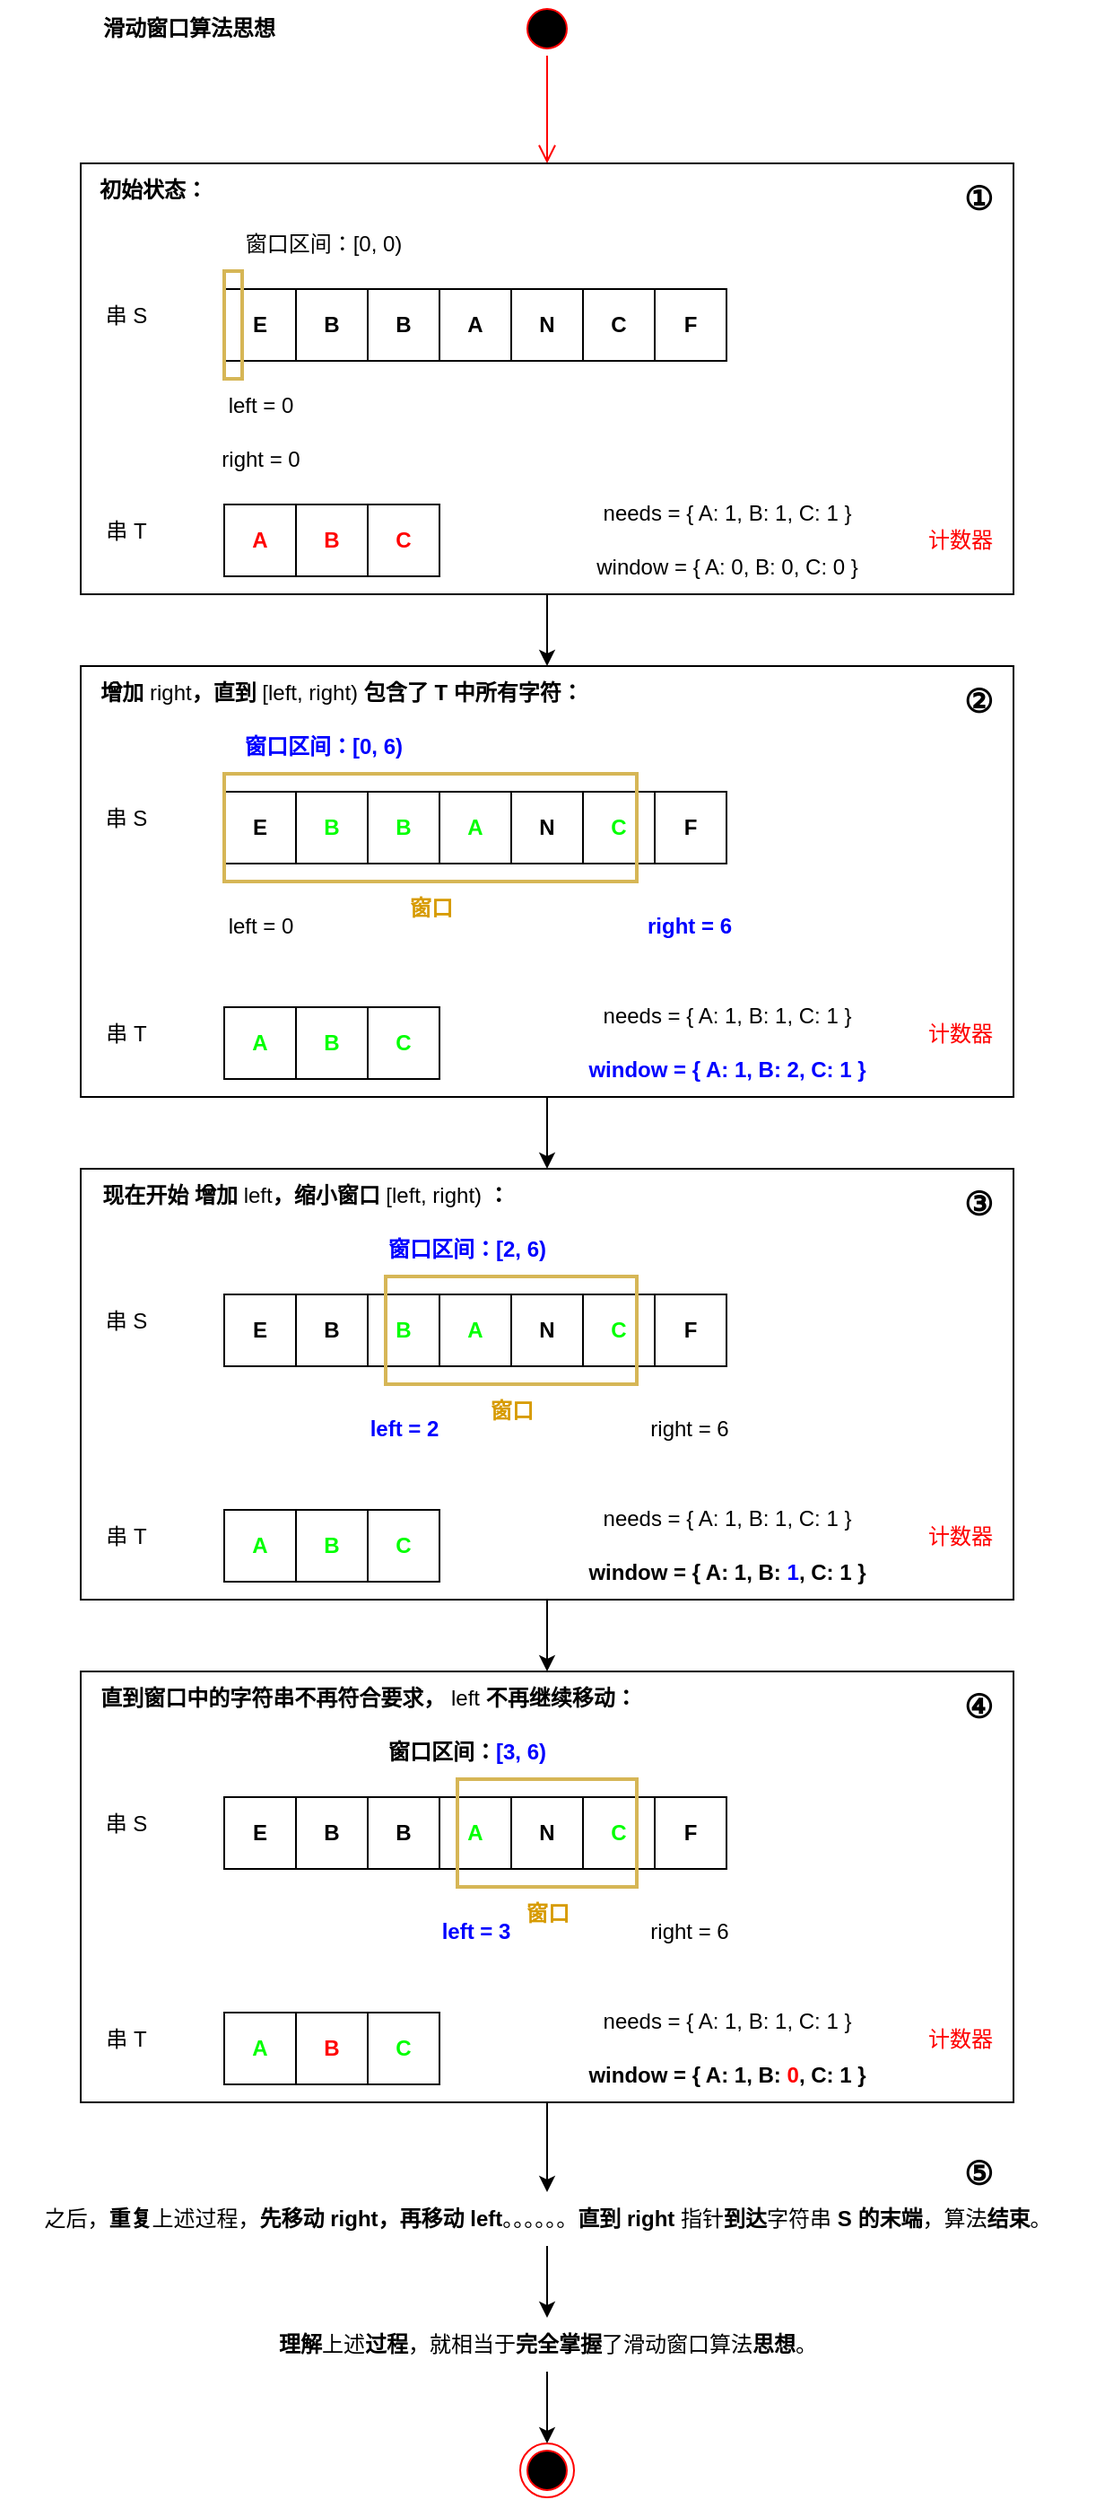 <mxfile version="24.3.0" type="github" pages="6">
  <diagram name="滑动窗口算法思想" id="Ptbf9ah1VGdvXe0N-SUY">
    <mxGraphModel dx="1434" dy="747" grid="1" gridSize="10" guides="1" tooltips="1" connect="1" arrows="1" fold="1" page="1" pageScale="1" pageWidth="827" pageHeight="1169" math="0" shadow="0">
      <root>
        <mxCell id="0" />
        <mxCell id="1" parent="0" />
        <mxCell id="HawALz7BiL6i6ys-8CbG-123" value="" style="group" parent="1" vertex="1" connectable="0">
          <mxGeometry x="35" y="40" width="610" height="1390" as="geometry" />
        </mxCell>
        <mxCell id="HawALz7BiL6i6ys-8CbG-105" style="edgeStyle=orthogonalEdgeStyle;rounded=0;orthogonalLoop=1;jettySize=auto;html=1;exitX=0.5;exitY=1;exitDx=0;exitDy=0;" parent="HawALz7BiL6i6ys-8CbG-123" source="HawALz7BiL6i6ys-8CbG-54" target="HawALz7BiL6i6ys-8CbG-55" edge="1">
          <mxGeometry relative="1" as="geometry" />
        </mxCell>
        <mxCell id="HawALz7BiL6i6ys-8CbG-104" style="edgeStyle=orthogonalEdgeStyle;rounded=0;orthogonalLoop=1;jettySize=auto;html=1;exitX=0.5;exitY=1;exitDx=0;exitDy=0;" parent="HawALz7BiL6i6ys-8CbG-123" source="HawALz7BiL6i6ys-8CbG-52" target="HawALz7BiL6i6ys-8CbG-54" edge="1">
          <mxGeometry relative="1" as="geometry" />
        </mxCell>
        <mxCell id="HawALz7BiL6i6ys-8CbG-106" style="edgeStyle=orthogonalEdgeStyle;rounded=0;orthogonalLoop=1;jettySize=auto;html=1;" parent="HawALz7BiL6i6ys-8CbG-123" source="HawALz7BiL6i6ys-8CbG-55" target="HawALz7BiL6i6ys-8CbG-77" edge="1">
          <mxGeometry relative="1" as="geometry" />
        </mxCell>
        <mxCell id="HawALz7BiL6i6ys-8CbG-107" style="edgeStyle=orthogonalEdgeStyle;rounded=0;orthogonalLoop=1;jettySize=auto;html=1;" parent="HawALz7BiL6i6ys-8CbG-123" source="HawALz7BiL6i6ys-8CbG-77" target="HawALz7BiL6i6ys-8CbG-103" edge="1">
          <mxGeometry relative="1" as="geometry" />
        </mxCell>
        <mxCell id="HawALz7BiL6i6ys-8CbG-113" style="edgeStyle=orthogonalEdgeStyle;rounded=0;orthogonalLoop=1;jettySize=auto;html=1;" parent="HawALz7BiL6i6ys-8CbG-123" source="HawALz7BiL6i6ys-8CbG-103" target="HawALz7BiL6i6ys-8CbG-112" edge="1">
          <mxGeometry relative="1" as="geometry" />
        </mxCell>
        <mxCell id="HawALz7BiL6i6ys-8CbG-103" value="之后，&lt;b&gt;重复&lt;/b&gt;上述过程，&lt;b&gt;先移动 right，再移动 left&lt;/b&gt;。。。。。。&lt;b&gt;直到 right&lt;/b&gt; 指针&lt;b&gt;到达&lt;/b&gt;字符串 &lt;b&gt;S 的末端&lt;/b&gt;，算法&lt;b&gt;结束&lt;/b&gt;。" style="text;html=1;align=center;verticalAlign=middle;resizable=0;points=[];autosize=1;strokeColor=none;fillColor=none;" parent="HawALz7BiL6i6ys-8CbG-123" vertex="1">
          <mxGeometry y="1220" width="610" height="30" as="geometry" />
        </mxCell>
        <mxCell id="HawALz7BiL6i6ys-8CbG-109" value="" style="ellipse;html=1;shape=endState;fillColor=#000000;strokeColor=#ff0000;" parent="HawALz7BiL6i6ys-8CbG-123" vertex="1">
          <mxGeometry x="290" y="1360" width="30" height="30" as="geometry" />
        </mxCell>
        <mxCell id="HawALz7BiL6i6ys-8CbG-110" value="" style="ellipse;html=1;shape=startState;fillColor=#000000;strokeColor=#ff0000;" parent="HawALz7BiL6i6ys-8CbG-123" vertex="1">
          <mxGeometry x="290" width="30" height="30" as="geometry" />
        </mxCell>
        <mxCell id="HawALz7BiL6i6ys-8CbG-111" value="" style="edgeStyle=orthogonalEdgeStyle;html=1;verticalAlign=bottom;endArrow=open;endSize=8;strokeColor=#ff0000;rounded=0;" parent="HawALz7BiL6i6ys-8CbG-123" source="HawALz7BiL6i6ys-8CbG-110" target="HawALz7BiL6i6ys-8CbG-52" edge="1">
          <mxGeometry relative="1" as="geometry">
            <mxPoint x="305" y="90" as="targetPoint" />
          </mxGeometry>
        </mxCell>
        <mxCell id="HawALz7BiL6i6ys-8CbG-114" style="edgeStyle=orthogonalEdgeStyle;rounded=0;orthogonalLoop=1;jettySize=auto;html=1;" parent="HawALz7BiL6i6ys-8CbG-123" source="HawALz7BiL6i6ys-8CbG-112" target="HawALz7BiL6i6ys-8CbG-109" edge="1">
          <mxGeometry relative="1" as="geometry" />
        </mxCell>
        <mxCell id="HawALz7BiL6i6ys-8CbG-112" value="&lt;b&gt;理解&lt;/b&gt;上述&lt;b&gt;过程&lt;/b&gt;，就相当于&lt;b&gt;完全掌握&lt;/b&gt;了滑动窗口算法&lt;b&gt;思想&lt;/b&gt;。" style="text;html=1;align=center;verticalAlign=middle;resizable=0;points=[];autosize=1;strokeColor=none;fillColor=none;" parent="HawALz7BiL6i6ys-8CbG-123" vertex="1">
          <mxGeometry x="145" y="1290" width="320" height="30" as="geometry" />
        </mxCell>
        <mxCell id="HawALz7BiL6i6ys-8CbG-117" value="滑动窗口算法思想" style="text;html=1;align=center;verticalAlign=middle;resizable=0;points=[];autosize=1;strokeColor=none;fillColor=none;fontStyle=1" parent="HawALz7BiL6i6ys-8CbG-123" vertex="1">
          <mxGeometry x="45" width="120" height="30" as="geometry" />
        </mxCell>
        <mxCell id="HawALz7BiL6i6ys-8CbG-118" value="" style="group" parent="HawALz7BiL6i6ys-8CbG-123" vertex="1" connectable="0">
          <mxGeometry x="45" y="90" width="520" height="240" as="geometry" />
        </mxCell>
        <mxCell id="HawALz7BiL6i6ys-8CbG-52" value="" style="rounded=0;whiteSpace=wrap;html=1;" parent="HawALz7BiL6i6ys-8CbG-118" vertex="1">
          <mxGeometry width="520" height="240" as="geometry" />
        </mxCell>
        <mxCell id="HawALz7BiL6i6ys-8CbG-1" value="串 S" style="text;html=1;align=center;verticalAlign=middle;resizable=0;points=[];autosize=1;strokeColor=none;fillColor=none;" parent="HawALz7BiL6i6ys-8CbG-118" vertex="1">
          <mxGeometry y="70" width="50" height="30" as="geometry" />
        </mxCell>
        <mxCell id="HawALz7BiL6i6ys-8CbG-2" value="串 T" style="text;html=1;align=center;verticalAlign=middle;resizable=0;points=[];autosize=1;strokeColor=none;fillColor=none;" parent="HawALz7BiL6i6ys-8CbG-118" vertex="1">
          <mxGeometry y="190" width="50" height="30" as="geometry" />
        </mxCell>
        <mxCell id="HawALz7BiL6i6ys-8CbG-4" value="E" style="rounded=0;whiteSpace=wrap;html=1;fontStyle=1" parent="HawALz7BiL6i6ys-8CbG-118" vertex="1">
          <mxGeometry x="80" y="70" width="40" height="40" as="geometry" />
        </mxCell>
        <mxCell id="HawALz7BiL6i6ys-8CbG-5" value="B" style="rounded=0;whiteSpace=wrap;html=1;fontStyle=1" parent="HawALz7BiL6i6ys-8CbG-118" vertex="1">
          <mxGeometry x="120" y="70" width="40" height="40" as="geometry" />
        </mxCell>
        <mxCell id="HawALz7BiL6i6ys-8CbG-6" value="B" style="rounded=0;whiteSpace=wrap;html=1;fontStyle=1" parent="HawALz7BiL6i6ys-8CbG-118" vertex="1">
          <mxGeometry x="160" y="70" width="40" height="40" as="geometry" />
        </mxCell>
        <mxCell id="HawALz7BiL6i6ys-8CbG-7" value="A" style="rounded=0;whiteSpace=wrap;html=1;fontStyle=1" parent="HawALz7BiL6i6ys-8CbG-118" vertex="1">
          <mxGeometry x="200" y="70" width="40" height="40" as="geometry" />
        </mxCell>
        <mxCell id="HawALz7BiL6i6ys-8CbG-8" value="N" style="rounded=0;whiteSpace=wrap;html=1;fontStyle=1" parent="HawALz7BiL6i6ys-8CbG-118" vertex="1">
          <mxGeometry x="240" y="70" width="40" height="40" as="geometry" />
        </mxCell>
        <mxCell id="HawALz7BiL6i6ys-8CbG-9" value="C" style="rounded=0;whiteSpace=wrap;html=1;fontStyle=1" parent="HawALz7BiL6i6ys-8CbG-118" vertex="1">
          <mxGeometry x="280" y="70" width="40" height="40" as="geometry" />
        </mxCell>
        <mxCell id="HawALz7BiL6i6ys-8CbG-10" value="F" style="rounded=0;whiteSpace=wrap;html=1;fontStyle=1" parent="HawALz7BiL6i6ys-8CbG-118" vertex="1">
          <mxGeometry x="320" y="70" width="40" height="40" as="geometry" />
        </mxCell>
        <mxCell id="HawALz7BiL6i6ys-8CbG-13" value="窗口区间：[0, 0)" style="text;html=1;align=center;verticalAlign=middle;resizable=0;points=[];autosize=1;strokeColor=none;fillColor=none;" parent="HawALz7BiL6i6ys-8CbG-118" vertex="1">
          <mxGeometry x="80" y="30" width="110" height="30" as="geometry" />
        </mxCell>
        <mxCell id="HawALz7BiL6i6ys-8CbG-17" value="left = 0" style="text;html=1;align=center;verticalAlign=middle;resizable=0;points=[];autosize=1;strokeColor=none;fillColor=none;" parent="HawALz7BiL6i6ys-8CbG-118" vertex="1">
          <mxGeometry x="70" y="120" width="60" height="30" as="geometry" />
        </mxCell>
        <mxCell id="HawALz7BiL6i6ys-8CbG-21" value="right = 0" style="text;html=1;align=center;verticalAlign=middle;resizable=0;points=[];autosize=1;strokeColor=none;fillColor=none;" parent="HawALz7BiL6i6ys-8CbG-118" vertex="1">
          <mxGeometry x="65" y="150" width="70" height="30" as="geometry" />
        </mxCell>
        <mxCell id="HawALz7BiL6i6ys-8CbG-23" value="" style="rounded=0;whiteSpace=wrap;html=1;strokeWidth=2;strokeColor=#d6b656;fillColor=none;fontStyle=1" parent="HawALz7BiL6i6ys-8CbG-118" vertex="1">
          <mxGeometry x="80" y="60" width="10" height="60" as="geometry" />
        </mxCell>
        <mxCell id="HawALz7BiL6i6ys-8CbG-25" value="A" style="rounded=0;whiteSpace=wrap;html=1;fontColor=#FF0000;fontStyle=1" parent="HawALz7BiL6i6ys-8CbG-118" vertex="1">
          <mxGeometry x="80" y="190" width="40" height="40" as="geometry" />
        </mxCell>
        <mxCell id="HawALz7BiL6i6ys-8CbG-26" value="B" style="rounded=0;whiteSpace=wrap;html=1;fontColor=#FF0000;fontStyle=1" parent="HawALz7BiL6i6ys-8CbG-118" vertex="1">
          <mxGeometry x="120" y="190" width="40" height="40" as="geometry" />
        </mxCell>
        <mxCell id="HawALz7BiL6i6ys-8CbG-27" value="C" style="rounded=0;whiteSpace=wrap;html=1;fontColor=#FF0000;fontStyle=1" parent="HawALz7BiL6i6ys-8CbG-118" vertex="1">
          <mxGeometry x="160" y="190" width="40" height="40" as="geometry" />
        </mxCell>
        <mxCell id="HawALz7BiL6i6ys-8CbG-28" value="needs = { A: 1, B: 1, C: 1 }" style="text;html=1;align=center;verticalAlign=middle;resizable=0;points=[];autosize=1;strokeColor=none;fillColor=none;" parent="HawALz7BiL6i6ys-8CbG-118" vertex="1">
          <mxGeometry x="280" y="180" width="160" height="30" as="geometry" />
        </mxCell>
        <mxCell id="HawALz7BiL6i6ys-8CbG-29" value="window = { A: 0, B: 0, C: 0 }" style="text;html=1;align=center;verticalAlign=middle;resizable=0;points=[];autosize=1;strokeColor=none;fillColor=none;" parent="HawALz7BiL6i6ys-8CbG-118" vertex="1">
          <mxGeometry x="275" y="210" width="170" height="30" as="geometry" />
        </mxCell>
        <mxCell id="HawALz7BiL6i6ys-8CbG-30" value="计数器" style="text;html=1;align=center;verticalAlign=middle;resizable=0;points=[];autosize=1;strokeColor=none;fillColor=none;fontColor=#FF0000;" parent="HawALz7BiL6i6ys-8CbG-118" vertex="1">
          <mxGeometry x="460" y="195" width="60" height="30" as="geometry" />
        </mxCell>
        <mxCell id="HawALz7BiL6i6ys-8CbG-31" value="初始状态：" style="text;html=1;align=center;verticalAlign=middle;resizable=0;points=[];autosize=1;strokeColor=none;fillColor=none;fontStyle=1" parent="HawALz7BiL6i6ys-8CbG-118" vertex="1">
          <mxGeometry width="80" height="30" as="geometry" />
        </mxCell>
        <mxCell id="HawALz7BiL6i6ys-8CbG-99" value="&lt;font style=&quot;font-size: 18px;&quot;&gt;①&lt;/font&gt;" style="text;html=1;align=center;verticalAlign=middle;resizable=0;points=[];autosize=1;strokeColor=none;fillColor=none;fontStyle=1" parent="HawALz7BiL6i6ys-8CbG-118" vertex="1">
          <mxGeometry x="480" width="40" height="40" as="geometry" />
        </mxCell>
        <mxCell id="HawALz7BiL6i6ys-8CbG-119" value="" style="group" parent="HawALz7BiL6i6ys-8CbG-123" vertex="1" connectable="0">
          <mxGeometry x="45" y="370" width="520" height="240" as="geometry" />
        </mxCell>
        <mxCell id="HawALz7BiL6i6ys-8CbG-54" value="" style="rounded=0;whiteSpace=wrap;html=1;" parent="HawALz7BiL6i6ys-8CbG-119" vertex="1">
          <mxGeometry width="520" height="240" as="geometry" />
        </mxCell>
        <mxCell id="HawALz7BiL6i6ys-8CbG-32" value="串 S" style="text;html=1;align=center;verticalAlign=middle;resizable=0;points=[];autosize=1;strokeColor=none;fillColor=none;" parent="HawALz7BiL6i6ys-8CbG-119" vertex="1">
          <mxGeometry y="70" width="50" height="30" as="geometry" />
        </mxCell>
        <mxCell id="HawALz7BiL6i6ys-8CbG-33" value="串 T" style="text;html=1;align=center;verticalAlign=middle;resizable=0;points=[];autosize=1;strokeColor=none;fillColor=none;" parent="HawALz7BiL6i6ys-8CbG-119" vertex="1">
          <mxGeometry y="190" width="50" height="30" as="geometry" />
        </mxCell>
        <mxCell id="HawALz7BiL6i6ys-8CbG-34" value="E" style="rounded=0;whiteSpace=wrap;html=1;fontStyle=1" parent="HawALz7BiL6i6ys-8CbG-119" vertex="1">
          <mxGeometry x="80" y="70" width="40" height="40" as="geometry" />
        </mxCell>
        <mxCell id="HawALz7BiL6i6ys-8CbG-35" value="B" style="rounded=0;whiteSpace=wrap;html=1;fontStyle=1;fontColor=#00FF00;" parent="HawALz7BiL6i6ys-8CbG-119" vertex="1">
          <mxGeometry x="120" y="70" width="40" height="40" as="geometry" />
        </mxCell>
        <mxCell id="HawALz7BiL6i6ys-8CbG-36" value="B" style="rounded=0;whiteSpace=wrap;html=1;fontStyle=1;fontColor=#00FF00;" parent="HawALz7BiL6i6ys-8CbG-119" vertex="1">
          <mxGeometry x="160" y="70" width="40" height="40" as="geometry" />
        </mxCell>
        <mxCell id="HawALz7BiL6i6ys-8CbG-37" value="A" style="rounded=0;whiteSpace=wrap;html=1;fontStyle=1;fontColor=#00FF00;" parent="HawALz7BiL6i6ys-8CbG-119" vertex="1">
          <mxGeometry x="200" y="70" width="40" height="40" as="geometry" />
        </mxCell>
        <mxCell id="HawALz7BiL6i6ys-8CbG-38" value="N" style="rounded=0;whiteSpace=wrap;html=1;fontStyle=1" parent="HawALz7BiL6i6ys-8CbG-119" vertex="1">
          <mxGeometry x="240" y="70" width="40" height="40" as="geometry" />
        </mxCell>
        <mxCell id="HawALz7BiL6i6ys-8CbG-39" value="C" style="rounded=0;whiteSpace=wrap;html=1;fontStyle=1;fontColor=#00FF00;" parent="HawALz7BiL6i6ys-8CbG-119" vertex="1">
          <mxGeometry x="280" y="70" width="40" height="40" as="geometry" />
        </mxCell>
        <mxCell id="HawALz7BiL6i6ys-8CbG-40" value="F" style="rounded=0;whiteSpace=wrap;html=1;fontStyle=1" parent="HawALz7BiL6i6ys-8CbG-119" vertex="1">
          <mxGeometry x="320" y="70" width="40" height="40" as="geometry" />
        </mxCell>
        <mxCell id="HawALz7BiL6i6ys-8CbG-41" value="窗口区间：[0, 6)" style="text;html=1;align=center;verticalAlign=middle;resizable=0;points=[];autosize=1;strokeColor=none;fillColor=none;fontStyle=1;fontColor=#0000FF;" parent="HawALz7BiL6i6ys-8CbG-119" vertex="1">
          <mxGeometry x="80" y="30" width="110" height="30" as="geometry" />
        </mxCell>
        <mxCell id="HawALz7BiL6i6ys-8CbG-42" value="left = 0" style="text;html=1;align=center;verticalAlign=middle;resizable=0;points=[];autosize=1;strokeColor=none;fillColor=none;" parent="HawALz7BiL6i6ys-8CbG-119" vertex="1">
          <mxGeometry x="70" y="130" width="60" height="30" as="geometry" />
        </mxCell>
        <mxCell id="HawALz7BiL6i6ys-8CbG-43" value="right = 6" style="text;html=1;align=center;verticalAlign=middle;resizable=0;points=[];autosize=1;strokeColor=none;fillColor=none;fontColor=#0000FF;fontStyle=1" parent="HawALz7BiL6i6ys-8CbG-119" vertex="1">
          <mxGeometry x="304" y="130" width="70" height="30" as="geometry" />
        </mxCell>
        <mxCell id="HawALz7BiL6i6ys-8CbG-44" value="" style="rounded=0;whiteSpace=wrap;html=1;strokeWidth=2;strokeColor=#d6b656;fillColor=none;fontStyle=1" parent="HawALz7BiL6i6ys-8CbG-119" vertex="1">
          <mxGeometry x="80" y="60" width="230" height="60" as="geometry" />
        </mxCell>
        <mxCell id="HawALz7BiL6i6ys-8CbG-45" value="A" style="rounded=0;whiteSpace=wrap;html=1;fontColor=#00FF00;fontStyle=1" parent="HawALz7BiL6i6ys-8CbG-119" vertex="1">
          <mxGeometry x="80" y="190" width="40" height="40" as="geometry" />
        </mxCell>
        <mxCell id="HawALz7BiL6i6ys-8CbG-46" value="B" style="rounded=0;whiteSpace=wrap;html=1;fontColor=#00FF00;fontStyle=1" parent="HawALz7BiL6i6ys-8CbG-119" vertex="1">
          <mxGeometry x="120" y="190" width="40" height="40" as="geometry" />
        </mxCell>
        <mxCell id="HawALz7BiL6i6ys-8CbG-47" value="C" style="rounded=0;whiteSpace=wrap;html=1;fontColor=#00FF00;fontStyle=1" parent="HawALz7BiL6i6ys-8CbG-119" vertex="1">
          <mxGeometry x="160" y="190" width="40" height="40" as="geometry" />
        </mxCell>
        <mxCell id="HawALz7BiL6i6ys-8CbG-48" value="needs = { A: 1, B: 1, C: 1 }" style="text;html=1;align=center;verticalAlign=middle;resizable=0;points=[];autosize=1;strokeColor=none;fillColor=none;" parent="HawALz7BiL6i6ys-8CbG-119" vertex="1">
          <mxGeometry x="280" y="180" width="160" height="30" as="geometry" />
        </mxCell>
        <mxCell id="HawALz7BiL6i6ys-8CbG-49" value="window = { A: 1, B: 2, C: 1 }" style="text;html=1;align=center;verticalAlign=middle;resizable=0;points=[];autosize=1;strokeColor=none;fillColor=none;fontStyle=1;fontColor=#0000FF;" parent="HawALz7BiL6i6ys-8CbG-119" vertex="1">
          <mxGeometry x="275" y="210" width="170" height="30" as="geometry" />
        </mxCell>
        <mxCell id="HawALz7BiL6i6ys-8CbG-50" value="计数器" style="text;html=1;align=center;verticalAlign=middle;resizable=0;points=[];autosize=1;strokeColor=none;fillColor=none;fontColor=#FF0000;" parent="HawALz7BiL6i6ys-8CbG-119" vertex="1">
          <mxGeometry x="460" y="190" width="60" height="30" as="geometry" />
        </mxCell>
        <mxCell id="HawALz7BiL6i6ys-8CbG-51" value="增加 &lt;span style=&quot;font-weight: normal;&quot;&gt;right&lt;/span&gt;，直到 &lt;span style=&quot;font-weight: normal;&quot;&gt;[left, right)&lt;/span&gt; 包含了 T 中所有字符：" style="text;html=1;align=center;verticalAlign=middle;resizable=0;points=[];autosize=1;strokeColor=none;fillColor=none;fontStyle=1" parent="HawALz7BiL6i6ys-8CbG-119" vertex="1">
          <mxGeometry width="290" height="30" as="geometry" />
        </mxCell>
        <mxCell id="HawALz7BiL6i6ys-8CbG-53" value="窗口" style="text;html=1;align=center;verticalAlign=middle;resizable=0;points=[];autosize=1;strokeColor=none;fillColor=none;fontColor=#D79B00;fontStyle=1" parent="HawALz7BiL6i6ys-8CbG-119" vertex="1">
          <mxGeometry x="170" y="120" width="50" height="30" as="geometry" />
        </mxCell>
        <mxCell id="HawALz7BiL6i6ys-8CbG-100" value="&lt;font style=&quot;font-size: 18px;&quot;&gt;②&lt;/font&gt;" style="text;html=1;align=center;verticalAlign=middle;resizable=0;points=[];autosize=1;strokeColor=none;fillColor=none;fontStyle=1" parent="HawALz7BiL6i6ys-8CbG-119" vertex="1">
          <mxGeometry x="480" width="40" height="40" as="geometry" />
        </mxCell>
        <mxCell id="HawALz7BiL6i6ys-8CbG-120" value="" style="group" parent="HawALz7BiL6i6ys-8CbG-123" vertex="1" connectable="0">
          <mxGeometry x="45" y="650" width="520" height="240" as="geometry" />
        </mxCell>
        <mxCell id="HawALz7BiL6i6ys-8CbG-55" value="" style="rounded=0;whiteSpace=wrap;html=1;" parent="HawALz7BiL6i6ys-8CbG-120" vertex="1">
          <mxGeometry width="520" height="240" as="geometry" />
        </mxCell>
        <mxCell id="HawALz7BiL6i6ys-8CbG-56" value="串 S" style="text;html=1;align=center;verticalAlign=middle;resizable=0;points=[];autosize=1;strokeColor=none;fillColor=none;" parent="HawALz7BiL6i6ys-8CbG-120" vertex="1">
          <mxGeometry y="70" width="50" height="30" as="geometry" />
        </mxCell>
        <mxCell id="HawALz7BiL6i6ys-8CbG-57" value="串 T" style="text;html=1;align=center;verticalAlign=middle;resizable=0;points=[];autosize=1;strokeColor=none;fillColor=none;" parent="HawALz7BiL6i6ys-8CbG-120" vertex="1">
          <mxGeometry y="190" width="50" height="30" as="geometry" />
        </mxCell>
        <mxCell id="HawALz7BiL6i6ys-8CbG-58" value="E" style="rounded=0;whiteSpace=wrap;html=1;fontStyle=1" parent="HawALz7BiL6i6ys-8CbG-120" vertex="1">
          <mxGeometry x="80" y="70" width="40" height="40" as="geometry" />
        </mxCell>
        <mxCell id="HawALz7BiL6i6ys-8CbG-59" value="B" style="rounded=0;whiteSpace=wrap;html=1;fontStyle=1;fontColor=#000000;" parent="HawALz7BiL6i6ys-8CbG-120" vertex="1">
          <mxGeometry x="120" y="70" width="40" height="40" as="geometry" />
        </mxCell>
        <mxCell id="HawALz7BiL6i6ys-8CbG-60" value="B" style="rounded=0;whiteSpace=wrap;html=1;fontStyle=1;fontColor=#00FF00;" parent="HawALz7BiL6i6ys-8CbG-120" vertex="1">
          <mxGeometry x="160" y="70" width="40" height="40" as="geometry" />
        </mxCell>
        <mxCell id="HawALz7BiL6i6ys-8CbG-61" value="A" style="rounded=0;whiteSpace=wrap;html=1;fontStyle=1;fontColor=#00FF00;" parent="HawALz7BiL6i6ys-8CbG-120" vertex="1">
          <mxGeometry x="200" y="70" width="40" height="40" as="geometry" />
        </mxCell>
        <mxCell id="HawALz7BiL6i6ys-8CbG-62" value="N" style="rounded=0;whiteSpace=wrap;html=1;fontStyle=1" parent="HawALz7BiL6i6ys-8CbG-120" vertex="1">
          <mxGeometry x="240" y="70" width="40" height="40" as="geometry" />
        </mxCell>
        <mxCell id="HawALz7BiL6i6ys-8CbG-63" value="C" style="rounded=0;whiteSpace=wrap;html=1;fontStyle=1;fontColor=#00FF00;" parent="HawALz7BiL6i6ys-8CbG-120" vertex="1">
          <mxGeometry x="280" y="70" width="40" height="40" as="geometry" />
        </mxCell>
        <mxCell id="HawALz7BiL6i6ys-8CbG-64" value="F" style="rounded=0;whiteSpace=wrap;html=1;fontStyle=1" parent="HawALz7BiL6i6ys-8CbG-120" vertex="1">
          <mxGeometry x="320" y="70" width="40" height="40" as="geometry" />
        </mxCell>
        <mxCell id="HawALz7BiL6i6ys-8CbG-65" value="窗口区间：[2, 6)" style="text;html=1;align=center;verticalAlign=middle;resizable=0;points=[];autosize=1;strokeColor=none;fillColor=none;fontStyle=1;fontColor=#0000FF;" parent="HawALz7BiL6i6ys-8CbG-120" vertex="1">
          <mxGeometry x="160" y="30" width="110" height="30" as="geometry" />
        </mxCell>
        <mxCell id="HawALz7BiL6i6ys-8CbG-66" value="left = 2" style="text;html=1;align=center;verticalAlign=middle;resizable=0;points=[];autosize=1;strokeColor=none;fillColor=none;fontStyle=1;fontColor=#0000FF;" parent="HawALz7BiL6i6ys-8CbG-120" vertex="1">
          <mxGeometry x="150" y="130" width="60" height="30" as="geometry" />
        </mxCell>
        <mxCell id="HawALz7BiL6i6ys-8CbG-67" value="right = 6" style="text;html=1;align=center;verticalAlign=middle;resizable=0;points=[];autosize=1;strokeColor=none;fillColor=none;" parent="HawALz7BiL6i6ys-8CbG-120" vertex="1">
          <mxGeometry x="304" y="130" width="70" height="30" as="geometry" />
        </mxCell>
        <mxCell id="HawALz7BiL6i6ys-8CbG-68" value="" style="rounded=0;whiteSpace=wrap;html=1;strokeWidth=2;strokeColor=#d6b656;fillColor=none;fontStyle=1" parent="HawALz7BiL6i6ys-8CbG-120" vertex="1">
          <mxGeometry x="170" y="60" width="140" height="60" as="geometry" />
        </mxCell>
        <mxCell id="HawALz7BiL6i6ys-8CbG-69" value="A" style="rounded=0;whiteSpace=wrap;html=1;fontColor=#00FF00;fontStyle=1" parent="HawALz7BiL6i6ys-8CbG-120" vertex="1">
          <mxGeometry x="80" y="190" width="40" height="40" as="geometry" />
        </mxCell>
        <mxCell id="HawALz7BiL6i6ys-8CbG-70" value="B" style="rounded=0;whiteSpace=wrap;html=1;fontColor=#00FF00;fontStyle=1" parent="HawALz7BiL6i6ys-8CbG-120" vertex="1">
          <mxGeometry x="120" y="190" width="40" height="40" as="geometry" />
        </mxCell>
        <mxCell id="HawALz7BiL6i6ys-8CbG-71" value="C" style="rounded=0;whiteSpace=wrap;html=1;fontColor=#00FF00;fontStyle=1" parent="HawALz7BiL6i6ys-8CbG-120" vertex="1">
          <mxGeometry x="160" y="190" width="40" height="40" as="geometry" />
        </mxCell>
        <mxCell id="HawALz7BiL6i6ys-8CbG-72" value="needs = { A: 1, B: 1, C: 1 }" style="text;html=1;align=center;verticalAlign=middle;resizable=0;points=[];autosize=1;strokeColor=none;fillColor=none;" parent="HawALz7BiL6i6ys-8CbG-120" vertex="1">
          <mxGeometry x="280" y="180" width="160" height="30" as="geometry" />
        </mxCell>
        <mxCell id="HawALz7BiL6i6ys-8CbG-73" value="window = { A: 1, B: &lt;font color=&quot;#0000ff&quot;&gt;1&lt;/font&gt;, C: 1 }" style="text;html=1;align=center;verticalAlign=middle;resizable=0;points=[];autosize=1;strokeColor=none;fillColor=none;fontStyle=1;fontColor=#000000;" parent="HawALz7BiL6i6ys-8CbG-120" vertex="1">
          <mxGeometry x="275" y="210" width="170" height="30" as="geometry" />
        </mxCell>
        <mxCell id="HawALz7BiL6i6ys-8CbG-74" value="计数器" style="text;html=1;align=center;verticalAlign=middle;resizable=0;points=[];autosize=1;strokeColor=none;fillColor=none;fontColor=#FF0000;" parent="HawALz7BiL6i6ys-8CbG-120" vertex="1">
          <mxGeometry x="460" y="190" width="60" height="30" as="geometry" />
        </mxCell>
        <mxCell id="HawALz7BiL6i6ys-8CbG-75" value="现在开始 增加 &lt;span style=&quot;font-weight: 400;&quot;&gt;left&lt;/span&gt;，缩小窗口&amp;nbsp;&lt;span style=&quot;font-weight: normal;&quot;&gt;[left, right)&lt;/span&gt;&amp;nbsp;：" style="text;html=1;align=center;verticalAlign=middle;resizable=0;points=[];autosize=1;strokeColor=none;fillColor=none;fontStyle=1" parent="HawALz7BiL6i6ys-8CbG-120" vertex="1">
          <mxGeometry width="250" height="30" as="geometry" />
        </mxCell>
        <mxCell id="HawALz7BiL6i6ys-8CbG-76" value="窗口" style="text;html=1;align=center;verticalAlign=middle;resizable=0;points=[];autosize=1;strokeColor=none;fillColor=none;fontColor=#D79B00;fontStyle=1" parent="HawALz7BiL6i6ys-8CbG-120" vertex="1">
          <mxGeometry x="215" y="120" width="50" height="30" as="geometry" />
        </mxCell>
        <mxCell id="HawALz7BiL6i6ys-8CbG-101" value="&lt;font style=&quot;font-size: 18px;&quot;&gt;③&lt;/font&gt;" style="text;html=1;align=center;verticalAlign=middle;resizable=0;points=[];autosize=1;strokeColor=none;fillColor=none;fontStyle=1" parent="HawALz7BiL6i6ys-8CbG-120" vertex="1">
          <mxGeometry x="480" width="40" height="40" as="geometry" />
        </mxCell>
        <mxCell id="HawALz7BiL6i6ys-8CbG-121" value="" style="group" parent="HawALz7BiL6i6ys-8CbG-123" vertex="1" connectable="0">
          <mxGeometry x="45" y="930" width="520" height="240" as="geometry" />
        </mxCell>
        <mxCell id="HawALz7BiL6i6ys-8CbG-77" value="" style="rounded=0;whiteSpace=wrap;html=1;" parent="HawALz7BiL6i6ys-8CbG-121" vertex="1">
          <mxGeometry width="520" height="240" as="geometry" />
        </mxCell>
        <mxCell id="HawALz7BiL6i6ys-8CbG-78" value="串 S" style="text;html=1;align=center;verticalAlign=middle;resizable=0;points=[];autosize=1;strokeColor=none;fillColor=none;" parent="HawALz7BiL6i6ys-8CbG-121" vertex="1">
          <mxGeometry y="70" width="50" height="30" as="geometry" />
        </mxCell>
        <mxCell id="HawALz7BiL6i6ys-8CbG-79" value="串 T" style="text;html=1;align=center;verticalAlign=middle;resizable=0;points=[];autosize=1;strokeColor=none;fillColor=none;" parent="HawALz7BiL6i6ys-8CbG-121" vertex="1">
          <mxGeometry y="190" width="50" height="30" as="geometry" />
        </mxCell>
        <mxCell id="HawALz7BiL6i6ys-8CbG-80" value="E" style="rounded=0;whiteSpace=wrap;html=1;fontStyle=1" parent="HawALz7BiL6i6ys-8CbG-121" vertex="1">
          <mxGeometry x="80" y="70" width="40" height="40" as="geometry" />
        </mxCell>
        <mxCell id="HawALz7BiL6i6ys-8CbG-81" value="B" style="rounded=0;whiteSpace=wrap;html=1;fontStyle=1;fontColor=#000000;" parent="HawALz7BiL6i6ys-8CbG-121" vertex="1">
          <mxGeometry x="120" y="70" width="40" height="40" as="geometry" />
        </mxCell>
        <mxCell id="HawALz7BiL6i6ys-8CbG-82" value="B" style="rounded=0;whiteSpace=wrap;html=1;fontStyle=1;fontColor=#000000;" parent="HawALz7BiL6i6ys-8CbG-121" vertex="1">
          <mxGeometry x="160" y="70" width="40" height="40" as="geometry" />
        </mxCell>
        <mxCell id="HawALz7BiL6i6ys-8CbG-83" value="A" style="rounded=0;whiteSpace=wrap;html=1;fontStyle=1;fontColor=#00FF00;" parent="HawALz7BiL6i6ys-8CbG-121" vertex="1">
          <mxGeometry x="200" y="70" width="40" height="40" as="geometry" />
        </mxCell>
        <mxCell id="HawALz7BiL6i6ys-8CbG-84" value="N" style="rounded=0;whiteSpace=wrap;html=1;fontStyle=1" parent="HawALz7BiL6i6ys-8CbG-121" vertex="1">
          <mxGeometry x="240" y="70" width="40" height="40" as="geometry" />
        </mxCell>
        <mxCell id="HawALz7BiL6i6ys-8CbG-85" value="C" style="rounded=0;whiteSpace=wrap;html=1;fontStyle=1;fontColor=#00FF00;" parent="HawALz7BiL6i6ys-8CbG-121" vertex="1">
          <mxGeometry x="280" y="70" width="40" height="40" as="geometry" />
        </mxCell>
        <mxCell id="HawALz7BiL6i6ys-8CbG-86" value="F" style="rounded=0;whiteSpace=wrap;html=1;fontStyle=1" parent="HawALz7BiL6i6ys-8CbG-121" vertex="1">
          <mxGeometry x="320" y="70" width="40" height="40" as="geometry" />
        </mxCell>
        <mxCell id="HawALz7BiL6i6ys-8CbG-87" value="&lt;font color=&quot;#000000&quot;&gt;窗口区间：&lt;/font&gt;[3, 6)" style="text;html=1;align=center;verticalAlign=middle;resizable=0;points=[];autosize=1;strokeColor=none;fillColor=none;fontStyle=1;fontColor=#0000FF;" parent="HawALz7BiL6i6ys-8CbG-121" vertex="1">
          <mxGeometry x="160" y="30" width="110" height="30" as="geometry" />
        </mxCell>
        <mxCell id="HawALz7BiL6i6ys-8CbG-88" value="left = 3" style="text;html=1;align=center;verticalAlign=middle;resizable=0;points=[];autosize=1;strokeColor=none;fillColor=none;fontStyle=1;fontColor=#0000FF;" parent="HawALz7BiL6i6ys-8CbG-121" vertex="1">
          <mxGeometry x="190" y="130" width="60" height="30" as="geometry" />
        </mxCell>
        <mxCell id="HawALz7BiL6i6ys-8CbG-89" value="right = 6" style="text;html=1;align=center;verticalAlign=middle;resizable=0;points=[];autosize=1;strokeColor=none;fillColor=none;" parent="HawALz7BiL6i6ys-8CbG-121" vertex="1">
          <mxGeometry x="304" y="130" width="70" height="30" as="geometry" />
        </mxCell>
        <mxCell id="HawALz7BiL6i6ys-8CbG-90" value="" style="rounded=0;whiteSpace=wrap;html=1;strokeWidth=2;strokeColor=#d6b656;fillColor=none;fontStyle=1" parent="HawALz7BiL6i6ys-8CbG-121" vertex="1">
          <mxGeometry x="210" y="60" width="100" height="60" as="geometry" />
        </mxCell>
        <mxCell id="HawALz7BiL6i6ys-8CbG-91" value="A" style="rounded=0;whiteSpace=wrap;html=1;fontColor=#00FF00;fontStyle=1" parent="HawALz7BiL6i6ys-8CbG-121" vertex="1">
          <mxGeometry x="80" y="190" width="40" height="40" as="geometry" />
        </mxCell>
        <mxCell id="HawALz7BiL6i6ys-8CbG-92" value="B" style="rounded=0;whiteSpace=wrap;html=1;fontColor=#FF0000;fontStyle=1" parent="HawALz7BiL6i6ys-8CbG-121" vertex="1">
          <mxGeometry x="120" y="190" width="40" height="40" as="geometry" />
        </mxCell>
        <mxCell id="HawALz7BiL6i6ys-8CbG-93" value="C" style="rounded=0;whiteSpace=wrap;html=1;fontColor=#00FF00;fontStyle=1" parent="HawALz7BiL6i6ys-8CbG-121" vertex="1">
          <mxGeometry x="160" y="190" width="40" height="40" as="geometry" />
        </mxCell>
        <mxCell id="HawALz7BiL6i6ys-8CbG-94" value="needs = { A: 1, B: 1, C: 1 }" style="text;html=1;align=center;verticalAlign=middle;resizable=0;points=[];autosize=1;strokeColor=none;fillColor=none;" parent="HawALz7BiL6i6ys-8CbG-121" vertex="1">
          <mxGeometry x="280" y="180" width="160" height="30" as="geometry" />
        </mxCell>
        <mxCell id="HawALz7BiL6i6ys-8CbG-95" value="window = { A: 1, B: &lt;font color=&quot;#ff0000&quot;&gt;0&lt;/font&gt;, C: 1 }" style="text;html=1;align=center;verticalAlign=middle;resizable=0;points=[];autosize=1;strokeColor=none;fillColor=none;fontStyle=1;fontColor=#000000;" parent="HawALz7BiL6i6ys-8CbG-121" vertex="1">
          <mxGeometry x="275" y="210" width="170" height="30" as="geometry" />
        </mxCell>
        <mxCell id="HawALz7BiL6i6ys-8CbG-96" value="计数器" style="text;html=1;align=center;verticalAlign=middle;resizable=0;points=[];autosize=1;strokeColor=none;fillColor=none;fontColor=#FF0000;" parent="HawALz7BiL6i6ys-8CbG-121" vertex="1">
          <mxGeometry x="460" y="190" width="60" height="30" as="geometry" />
        </mxCell>
        <mxCell id="HawALz7BiL6i6ys-8CbG-97" value="直到窗口中的字符串不再符合要求，&amp;nbsp;&lt;span style=&quot;font-weight: 400;&quot;&gt;left&amp;nbsp;&lt;/span&gt;不再继续移动：" style="text;html=1;align=center;verticalAlign=middle;resizable=0;points=[];autosize=1;strokeColor=none;fillColor=none;fontStyle=1" parent="HawALz7BiL6i6ys-8CbG-121" vertex="1">
          <mxGeometry width="320" height="30" as="geometry" />
        </mxCell>
        <mxCell id="HawALz7BiL6i6ys-8CbG-98" value="窗口" style="text;html=1;align=center;verticalAlign=middle;resizable=0;points=[];autosize=1;strokeColor=none;fillColor=none;fontColor=#D79B00;fontStyle=1" parent="HawALz7BiL6i6ys-8CbG-121" vertex="1">
          <mxGeometry x="235" y="120" width="50" height="30" as="geometry" />
        </mxCell>
        <mxCell id="HawALz7BiL6i6ys-8CbG-102" value="&lt;font style=&quot;font-size: 18px;&quot;&gt;④&lt;/font&gt;" style="text;html=1;align=center;verticalAlign=middle;resizable=0;points=[];autosize=1;strokeColor=none;fillColor=none;fontStyle=1" parent="HawALz7BiL6i6ys-8CbG-121" vertex="1">
          <mxGeometry x="480" width="40" height="40" as="geometry" />
        </mxCell>
        <mxCell id="HawALz7BiL6i6ys-8CbG-122" value="&lt;font style=&quot;font-size: 18px;&quot;&gt;⑤&lt;/font&gt;" style="text;html=1;align=center;verticalAlign=middle;resizable=0;points=[];autosize=1;strokeColor=none;fillColor=none;fontStyle=1" parent="HawALz7BiL6i6ys-8CbG-123" vertex="1">
          <mxGeometry x="525" y="1190" width="40" height="40" as="geometry" />
        </mxCell>
      </root>
    </mxGraphModel>
  </diagram>
  <diagram id="iOXYGgcPN2WcmdW1LVMa" name="数组和单链表的递归前序位置和后序位置">
    <mxGraphModel dx="1434" dy="747" grid="1" gridSize="10" guides="1" tooltips="1" connect="1" arrows="1" fold="1" page="1" pageScale="1" pageWidth="827" pageHeight="1169" math="0" shadow="0">
      <root>
        <mxCell id="0" />
        <mxCell id="1" parent="0" />
        <mxCell id="awwZbjDtgoon9tgj3bkM-67" value="" style="group" parent="1" vertex="1" connectable="0">
          <mxGeometry x="60" y="50" width="610" height="230" as="geometry" />
        </mxCell>
        <mxCell id="awwZbjDtgoon9tgj3bkM-6" style="edgeStyle=orthogonalEdgeStyle;rounded=0;orthogonalLoop=1;jettySize=auto;html=1;exitX=1;exitY=0.5;exitDx=0;exitDy=0;entryX=0;entryY=0.5;entryDx=0;entryDy=0;sketch=1;curveFitting=1;jiggle=2;fillColor=#f5f5f5;strokeColor=#666666;" parent="awwZbjDtgoon9tgj3bkM-67" source="awwZbjDtgoon9tgj3bkM-1" target="awwZbjDtgoon9tgj3bkM-2" edge="1">
          <mxGeometry relative="1" as="geometry" />
        </mxCell>
        <mxCell id="awwZbjDtgoon9tgj3bkM-1" value="" style="rounded=0;whiteSpace=wrap;html=1;fillColor=#f5f5f5;fontColor=#333333;strokeColor=#666666;sketch=1;curveFitting=1;jiggle=2;" parent="awwZbjDtgoon9tgj3bkM-67" vertex="1">
          <mxGeometry x="140" y="70" width="40" height="40" as="geometry" />
        </mxCell>
        <mxCell id="awwZbjDtgoon9tgj3bkM-7" style="edgeStyle=orthogonalEdgeStyle;rounded=0;orthogonalLoop=1;jettySize=auto;html=1;exitX=1;exitY=0.5;exitDx=0;exitDy=0;entryX=0;entryY=0.5;entryDx=0;entryDy=0;sketch=1;curveFitting=1;jiggle=2;fillColor=#f5f5f5;strokeColor=#666666;" parent="awwZbjDtgoon9tgj3bkM-67" source="awwZbjDtgoon9tgj3bkM-2" target="awwZbjDtgoon9tgj3bkM-3" edge="1">
          <mxGeometry relative="1" as="geometry" />
        </mxCell>
        <mxCell id="awwZbjDtgoon9tgj3bkM-2" value="" style="rounded=0;whiteSpace=wrap;html=1;fillColor=#f5f5f5;fontColor=#333333;strokeColor=#666666;sketch=1;curveFitting=1;jiggle=2;" parent="awwZbjDtgoon9tgj3bkM-67" vertex="1">
          <mxGeometry x="220" y="70" width="40" height="40" as="geometry" />
        </mxCell>
        <mxCell id="awwZbjDtgoon9tgj3bkM-8" style="edgeStyle=orthogonalEdgeStyle;rounded=0;orthogonalLoop=1;jettySize=auto;html=1;exitX=1;exitY=0.5;exitDx=0;exitDy=0;entryX=0;entryY=0.5;entryDx=0;entryDy=0;sketch=1;curveFitting=1;jiggle=2;fillColor=#f5f5f5;strokeColor=#666666;" parent="awwZbjDtgoon9tgj3bkM-67" source="awwZbjDtgoon9tgj3bkM-3" target="awwZbjDtgoon9tgj3bkM-4" edge="1">
          <mxGeometry relative="1" as="geometry" />
        </mxCell>
        <mxCell id="awwZbjDtgoon9tgj3bkM-3" value="" style="rounded=0;whiteSpace=wrap;html=1;fillColor=#f5f5f5;fontColor=#333333;strokeColor=#666666;sketch=1;curveFitting=1;jiggle=2;" parent="awwZbjDtgoon9tgj3bkM-67" vertex="1">
          <mxGeometry x="300" y="70" width="40" height="40" as="geometry" />
        </mxCell>
        <mxCell id="awwZbjDtgoon9tgj3bkM-9" style="edgeStyle=orthogonalEdgeStyle;rounded=0;orthogonalLoop=1;jettySize=auto;html=1;exitX=1;exitY=0.5;exitDx=0;exitDy=0;entryX=0;entryY=0.5;entryDx=0;entryDy=0;sketch=1;curveFitting=1;jiggle=2;fillColor=#f5f5f5;strokeColor=#666666;" parent="awwZbjDtgoon9tgj3bkM-67" source="awwZbjDtgoon9tgj3bkM-4" target="awwZbjDtgoon9tgj3bkM-5" edge="1">
          <mxGeometry relative="1" as="geometry" />
        </mxCell>
        <mxCell id="awwZbjDtgoon9tgj3bkM-4" value="" style="rounded=0;whiteSpace=wrap;html=1;fillColor=#f5f5f5;fontColor=#333333;strokeColor=#666666;sketch=1;curveFitting=1;jiggle=2;" parent="awwZbjDtgoon9tgj3bkM-67" vertex="1">
          <mxGeometry x="380" y="70" width="40" height="40" as="geometry" />
        </mxCell>
        <mxCell id="awwZbjDtgoon9tgj3bkM-5" value="" style="rounded=0;whiteSpace=wrap;html=1;fillColor=#f5f5f5;fontColor=#333333;strokeColor=#666666;sketch=1;curveFitting=1;jiggle=2;" parent="awwZbjDtgoon9tgj3bkM-67" vertex="1">
          <mxGeometry x="460" y="70" width="40" height="40" as="geometry" />
        </mxCell>
        <mxCell id="awwZbjDtgoon9tgj3bkM-10" value="" style="curved=1;endArrow=classic;html=1;rounded=0;fillColor=#dae8fc;strokeColor=#007FFF;" parent="awwZbjDtgoon9tgj3bkM-67" edge="1">
          <mxGeometry width="50" height="50" relative="1" as="geometry">
            <mxPoint x="510" y="60" as="sourcePoint" />
            <mxPoint x="510" y="120" as="targetPoint" />
            <Array as="points">
              <mxPoint x="530" y="60" />
              <mxPoint x="530" y="120" />
            </Array>
          </mxGeometry>
        </mxCell>
        <mxCell id="awwZbjDtgoon9tgj3bkM-12" value="base case" style="text;html=1;align=center;verticalAlign=middle;resizable=0;points=[];autosize=1;strokeColor=none;fillColor=none;fontColor=#007FFF;fontStyle=1" parent="awwZbjDtgoon9tgj3bkM-67" vertex="1">
          <mxGeometry x="530" y="75" width="80" height="30" as="geometry" />
        </mxCell>
        <mxCell id="awwZbjDtgoon9tgj3bkM-13" value="" style="endArrow=classic;html=1;rounded=0;fillColor=#d5e8d4;strokeColor=#00FF00;" parent="awwZbjDtgoon9tgj3bkM-67" edge="1">
          <mxGeometry width="50" height="50" relative="1" as="geometry">
            <mxPoint x="170" y="60" as="sourcePoint" />
            <mxPoint x="220" y="60" as="targetPoint" />
          </mxGeometry>
        </mxCell>
        <mxCell id="awwZbjDtgoon9tgj3bkM-14" value="" style="endArrow=classic;html=1;rounded=0;fillColor=#f8cecc;strokeColor=#FF0000;" parent="awwZbjDtgoon9tgj3bkM-67" edge="1">
          <mxGeometry width="50" height="50" relative="1" as="geometry">
            <mxPoint x="230" y="120" as="sourcePoint" />
            <mxPoint x="180" y="120" as="targetPoint" />
          </mxGeometry>
        </mxCell>
        <mxCell id="awwZbjDtgoon9tgj3bkM-15" value="" style="endArrow=classic;html=1;rounded=0;fillColor=#d5e8d4;strokeColor=#00FF00;" parent="awwZbjDtgoon9tgj3bkM-67" edge="1">
          <mxGeometry width="50" height="50" relative="1" as="geometry">
            <mxPoint x="90" y="60" as="sourcePoint" />
            <mxPoint x="140" y="60" as="targetPoint" />
          </mxGeometry>
        </mxCell>
        <mxCell id="awwZbjDtgoon9tgj3bkM-16" value="" style="endArrow=classic;html=1;rounded=0;fillColor=#f8cecc;strokeColor=#FF0000;" parent="awwZbjDtgoon9tgj3bkM-67" edge="1">
          <mxGeometry width="50" height="50" relative="1" as="geometry">
            <mxPoint x="150" y="120" as="sourcePoint" />
            <mxPoint x="100" y="120" as="targetPoint" />
          </mxGeometry>
        </mxCell>
        <mxCell id="awwZbjDtgoon9tgj3bkM-17" value="" style="endArrow=classic;html=1;rounded=0;fillColor=#f8cecc;strokeColor=#FF0000;" parent="awwZbjDtgoon9tgj3bkM-67" edge="1">
          <mxGeometry width="50" height="50" relative="1" as="geometry">
            <mxPoint x="65" y="110" as="sourcePoint" />
            <mxPoint x="15" y="110" as="targetPoint" />
          </mxGeometry>
        </mxCell>
        <mxCell id="awwZbjDtgoon9tgj3bkM-18" value="" style="endArrow=classic;html=1;rounded=0;fillColor=#d5e8d4;strokeColor=#00FF00;" parent="awwZbjDtgoon9tgj3bkM-67" edge="1">
          <mxGeometry width="50" height="50" relative="1" as="geometry">
            <mxPoint x="250" y="60" as="sourcePoint" />
            <mxPoint x="300" y="60" as="targetPoint" />
          </mxGeometry>
        </mxCell>
        <mxCell id="awwZbjDtgoon9tgj3bkM-19" value="" style="endArrow=classic;html=1;rounded=0;fillColor=#d5e8d4;strokeColor=#00FF00;" parent="awwZbjDtgoon9tgj3bkM-67" edge="1">
          <mxGeometry width="50" height="50" relative="1" as="geometry">
            <mxPoint x="330" y="60" as="sourcePoint" />
            <mxPoint x="380" y="60" as="targetPoint" />
          </mxGeometry>
        </mxCell>
        <mxCell id="awwZbjDtgoon9tgj3bkM-20" value="" style="endArrow=classic;html=1;rounded=0;fillColor=#d5e8d4;strokeColor=#00FF00;" parent="awwZbjDtgoon9tgj3bkM-67" edge="1">
          <mxGeometry width="50" height="50" relative="1" as="geometry">
            <mxPoint x="410" y="60" as="sourcePoint" />
            <mxPoint x="460" y="60" as="targetPoint" />
          </mxGeometry>
        </mxCell>
        <mxCell id="awwZbjDtgoon9tgj3bkM-21" value="" style="endArrow=classic;html=1;rounded=0;fillColor=#f8cecc;strokeColor=#FF0000;" parent="awwZbjDtgoon9tgj3bkM-67" edge="1">
          <mxGeometry width="50" height="50" relative="1" as="geometry">
            <mxPoint x="310" y="120" as="sourcePoint" />
            <mxPoint x="260" y="120" as="targetPoint" />
          </mxGeometry>
        </mxCell>
        <mxCell id="awwZbjDtgoon9tgj3bkM-22" value="" style="endArrow=classic;html=1;rounded=0;fillColor=#f8cecc;strokeColor=#FF0000;" parent="awwZbjDtgoon9tgj3bkM-67" edge="1">
          <mxGeometry width="50" height="50" relative="1" as="geometry">
            <mxPoint x="390" y="120" as="sourcePoint" />
            <mxPoint x="340" y="120" as="targetPoint" />
          </mxGeometry>
        </mxCell>
        <mxCell id="awwZbjDtgoon9tgj3bkM-23" value="" style="endArrow=classic;html=1;rounded=0;fillColor=#f8cecc;strokeColor=#FF0000;" parent="awwZbjDtgoon9tgj3bkM-67" edge="1">
          <mxGeometry width="50" height="50" relative="1" as="geometry">
            <mxPoint x="470" y="120" as="sourcePoint" />
            <mxPoint x="420" y="120" as="targetPoint" />
          </mxGeometry>
        </mxCell>
        <mxCell id="awwZbjDtgoon9tgj3bkM-24" value="后序位置" style="text;html=1;align=center;verticalAlign=middle;resizable=0;points=[];autosize=1;strokeColor=none;fillColor=none;fontColor=#FF0000;fontStyle=1" parent="awwZbjDtgoon9tgj3bkM-67" vertex="1">
          <mxGeometry y="110" width="70" height="30" as="geometry" />
        </mxCell>
        <mxCell id="awwZbjDtgoon9tgj3bkM-26" value="" style="rounded=0;whiteSpace=wrap;html=1;fillColor=#f5f5f5;fontColor=#333333;strokeColor=#666666;sketch=1;curveFitting=1;jiggle=2;" parent="awwZbjDtgoon9tgj3bkM-67" vertex="1">
          <mxGeometry x="140" y="180" width="40" height="40" as="geometry" />
        </mxCell>
        <mxCell id="awwZbjDtgoon9tgj3bkM-28" value="" style="rounded=0;whiteSpace=wrap;html=1;fillColor=#f5f5f5;fontColor=#333333;strokeColor=#666666;sketch=1;curveFitting=1;jiggle=2;" parent="awwZbjDtgoon9tgj3bkM-67" vertex="1">
          <mxGeometry x="220" y="180" width="40" height="40" as="geometry" />
        </mxCell>
        <mxCell id="awwZbjDtgoon9tgj3bkM-30" value="" style="rounded=0;whiteSpace=wrap;html=1;fillColor=#f5f5f5;fontColor=#333333;strokeColor=#666666;sketch=1;curveFitting=1;jiggle=2;" parent="awwZbjDtgoon9tgj3bkM-67" vertex="1">
          <mxGeometry x="300" y="180" width="40" height="40" as="geometry" />
        </mxCell>
        <mxCell id="awwZbjDtgoon9tgj3bkM-32" value="" style="rounded=0;whiteSpace=wrap;html=1;fillColor=#f5f5f5;fontColor=#333333;strokeColor=#666666;sketch=1;curveFitting=1;jiggle=2;" parent="awwZbjDtgoon9tgj3bkM-67" vertex="1">
          <mxGeometry x="380" y="180" width="40" height="40" as="geometry" />
        </mxCell>
        <mxCell id="awwZbjDtgoon9tgj3bkM-33" value="" style="rounded=0;whiteSpace=wrap;html=1;fillColor=#f5f5f5;fontColor=#333333;strokeColor=#666666;sketch=1;curveFitting=1;jiggle=2;" parent="awwZbjDtgoon9tgj3bkM-67" vertex="1">
          <mxGeometry x="460" y="180" width="40" height="40" as="geometry" />
        </mxCell>
        <mxCell id="awwZbjDtgoon9tgj3bkM-34" value="" style="curved=1;endArrow=classic;html=1;rounded=0;fillColor=#dae8fc;strokeColor=#007FFF;" parent="awwZbjDtgoon9tgj3bkM-67" edge="1">
          <mxGeometry width="50" height="50" relative="1" as="geometry">
            <mxPoint x="510" y="170" as="sourcePoint" />
            <mxPoint x="510" y="230" as="targetPoint" />
            <Array as="points">
              <mxPoint x="530" y="170" />
              <mxPoint x="530" y="230" />
            </Array>
          </mxGeometry>
        </mxCell>
        <mxCell id="awwZbjDtgoon9tgj3bkM-35" value="base case" style="text;html=1;align=center;verticalAlign=middle;resizable=0;points=[];autosize=1;strokeColor=none;fillColor=none;fontColor=#007FFF;fontStyle=1" parent="awwZbjDtgoon9tgj3bkM-67" vertex="1">
          <mxGeometry x="530" y="185" width="80" height="30" as="geometry" />
        </mxCell>
        <mxCell id="awwZbjDtgoon9tgj3bkM-36" value="" style="endArrow=classic;html=1;rounded=0;fillColor=#d5e8d4;strokeColor=#00FF00;" parent="awwZbjDtgoon9tgj3bkM-67" edge="1">
          <mxGeometry width="50" height="50" relative="1" as="geometry">
            <mxPoint x="170" y="170" as="sourcePoint" />
            <mxPoint x="190" y="170" as="targetPoint" />
          </mxGeometry>
        </mxCell>
        <mxCell id="awwZbjDtgoon9tgj3bkM-37" value="" style="endArrow=classic;html=1;rounded=0;fillColor=#f8cecc;strokeColor=#FF0000;" parent="awwZbjDtgoon9tgj3bkM-67" edge="1">
          <mxGeometry width="50" height="50" relative="1" as="geometry">
            <mxPoint x="190" y="230" as="sourcePoint" />
            <mxPoint x="170" y="230" as="targetPoint" />
          </mxGeometry>
        </mxCell>
        <mxCell id="awwZbjDtgoon9tgj3bkM-38" value="" style="endArrow=classic;html=1;rounded=0;fillColor=#d5e8d4;strokeColor=#00FF00;" parent="awwZbjDtgoon9tgj3bkM-67" edge="1">
          <mxGeometry width="50" height="50" relative="1" as="geometry">
            <mxPoint x="130" y="170" as="sourcePoint" />
            <mxPoint x="150" y="170" as="targetPoint" />
          </mxGeometry>
        </mxCell>
        <mxCell id="awwZbjDtgoon9tgj3bkM-39" value="" style="endArrow=classic;html=1;rounded=0;fillColor=#f8cecc;strokeColor=#FF0000;" parent="awwZbjDtgoon9tgj3bkM-67" edge="1">
          <mxGeometry width="50" height="50" relative="1" as="geometry">
            <mxPoint x="150" y="230" as="sourcePoint" />
            <mxPoint x="130" y="230" as="targetPoint" />
          </mxGeometry>
        </mxCell>
        <mxCell id="awwZbjDtgoon9tgj3bkM-40" value="" style="endArrow=classic;html=1;rounded=0;fillColor=#d5e8d4;strokeColor=#00FF00;" parent="awwZbjDtgoon9tgj3bkM-67" edge="1">
          <mxGeometry width="50" height="50" relative="1" as="geometry">
            <mxPoint x="250" y="170" as="sourcePoint" />
            <mxPoint x="270" y="170" as="targetPoint" />
          </mxGeometry>
        </mxCell>
        <mxCell id="awwZbjDtgoon9tgj3bkM-43" value="" style="endArrow=classic;html=1;rounded=0;fillColor=#f8cecc;strokeColor=#FF0000;" parent="awwZbjDtgoon9tgj3bkM-67" edge="1">
          <mxGeometry width="50" height="50" relative="1" as="geometry">
            <mxPoint x="270" y="230" as="sourcePoint" />
            <mxPoint x="250" y="230" as="targetPoint" />
          </mxGeometry>
        </mxCell>
        <mxCell id="awwZbjDtgoon9tgj3bkM-44" value="" style="endArrow=classic;html=1;rounded=0;fillColor=#f8cecc;strokeColor=#FF0000;" parent="awwZbjDtgoon9tgj3bkM-67" edge="1">
          <mxGeometry width="50" height="50" relative="1" as="geometry">
            <mxPoint x="350" y="230" as="sourcePoint" />
            <mxPoint x="330" y="230" as="targetPoint" />
          </mxGeometry>
        </mxCell>
        <mxCell id="awwZbjDtgoon9tgj3bkM-45" value="" style="endArrow=classic;html=1;rounded=0;fillColor=#f8cecc;strokeColor=#FF0000;" parent="awwZbjDtgoon9tgj3bkM-67" edge="1">
          <mxGeometry width="50" height="50" relative="1" as="geometry">
            <mxPoint x="470" y="230" as="sourcePoint" />
            <mxPoint x="450" y="230" as="targetPoint" />
          </mxGeometry>
        </mxCell>
        <mxCell id="awwZbjDtgoon9tgj3bkM-47" value="" style="rounded=0;whiteSpace=wrap;html=1;fillColor=#f5f5f5;fontColor=#333333;strokeColor=#666666;sketch=1;curveFitting=1;jiggle=2;" parent="awwZbjDtgoon9tgj3bkM-67" vertex="1">
          <mxGeometry x="180" y="180" width="40" height="40" as="geometry" />
        </mxCell>
        <mxCell id="awwZbjDtgoon9tgj3bkM-48" value="" style="rounded=0;whiteSpace=wrap;html=1;fillColor=#f5f5f5;fontColor=#333333;strokeColor=#666666;sketch=1;curveFitting=1;jiggle=2;" parent="awwZbjDtgoon9tgj3bkM-67" vertex="1">
          <mxGeometry x="260" y="180" width="40" height="40" as="geometry" />
        </mxCell>
        <mxCell id="awwZbjDtgoon9tgj3bkM-49" value="" style="rounded=0;whiteSpace=wrap;html=1;fillColor=#f5f5f5;fontColor=#333333;strokeColor=#666666;sketch=1;curveFitting=1;jiggle=2;" parent="awwZbjDtgoon9tgj3bkM-67" vertex="1">
          <mxGeometry x="340" y="180" width="40" height="40" as="geometry" />
        </mxCell>
        <mxCell id="awwZbjDtgoon9tgj3bkM-50" value="" style="rounded=0;whiteSpace=wrap;html=1;fillColor=#f5f5f5;fontColor=#333333;strokeColor=#666666;sketch=1;curveFitting=1;jiggle=2;" parent="awwZbjDtgoon9tgj3bkM-67" vertex="1">
          <mxGeometry x="420" y="180" width="40" height="40" as="geometry" />
        </mxCell>
        <mxCell id="awwZbjDtgoon9tgj3bkM-51" value="" style="endArrow=classic;html=1;rounded=0;fillColor=#d5e8d4;strokeColor=#00FF00;" parent="awwZbjDtgoon9tgj3bkM-67" edge="1">
          <mxGeometry width="50" height="50" relative="1" as="geometry">
            <mxPoint x="210" y="170" as="sourcePoint" />
            <mxPoint x="230" y="170" as="targetPoint" />
          </mxGeometry>
        </mxCell>
        <mxCell id="awwZbjDtgoon9tgj3bkM-52" value="" style="endArrow=classic;html=1;rounded=0;fillColor=#d5e8d4;strokeColor=#00FF00;" parent="awwZbjDtgoon9tgj3bkM-67" edge="1">
          <mxGeometry width="50" height="50" relative="1" as="geometry">
            <mxPoint x="290" y="170" as="sourcePoint" />
            <mxPoint x="310" y="170" as="targetPoint" />
          </mxGeometry>
        </mxCell>
        <mxCell id="awwZbjDtgoon9tgj3bkM-53" value="" style="endArrow=classic;html=1;rounded=0;fillColor=#d5e8d4;strokeColor=#00FF00;" parent="awwZbjDtgoon9tgj3bkM-67" edge="1">
          <mxGeometry width="50" height="50" relative="1" as="geometry">
            <mxPoint x="330" y="170" as="sourcePoint" />
            <mxPoint x="350" y="170" as="targetPoint" />
          </mxGeometry>
        </mxCell>
        <mxCell id="awwZbjDtgoon9tgj3bkM-54" value="" style="endArrow=classic;html=1;rounded=0;fillColor=#d5e8d4;strokeColor=#00FF00;" parent="awwZbjDtgoon9tgj3bkM-67" edge="1">
          <mxGeometry width="50" height="50" relative="1" as="geometry">
            <mxPoint x="370" y="170" as="sourcePoint" />
            <mxPoint x="390" y="170" as="targetPoint" />
          </mxGeometry>
        </mxCell>
        <mxCell id="awwZbjDtgoon9tgj3bkM-55" value="" style="endArrow=classic;html=1;rounded=0;fillColor=#d5e8d4;strokeColor=#00FF00;" parent="awwZbjDtgoon9tgj3bkM-67" edge="1">
          <mxGeometry width="50" height="50" relative="1" as="geometry">
            <mxPoint x="410" y="170" as="sourcePoint" />
            <mxPoint x="430" y="170" as="targetPoint" />
          </mxGeometry>
        </mxCell>
        <mxCell id="awwZbjDtgoon9tgj3bkM-56" value="" style="endArrow=classic;html=1;rounded=0;fillColor=#d5e8d4;strokeColor=#00FF00;" parent="awwZbjDtgoon9tgj3bkM-67" edge="1">
          <mxGeometry width="50" height="50" relative="1" as="geometry">
            <mxPoint x="450" y="170" as="sourcePoint" />
            <mxPoint x="470" y="170" as="targetPoint" />
          </mxGeometry>
        </mxCell>
        <mxCell id="awwZbjDtgoon9tgj3bkM-57" value="" style="endArrow=classic;html=1;rounded=0;fillColor=#f8cecc;strokeColor=#FF0000;" parent="awwZbjDtgoon9tgj3bkM-67" edge="1">
          <mxGeometry width="50" height="50" relative="1" as="geometry">
            <mxPoint x="430" y="230" as="sourcePoint" />
            <mxPoint x="410" y="230" as="targetPoint" />
          </mxGeometry>
        </mxCell>
        <mxCell id="awwZbjDtgoon9tgj3bkM-58" value="" style="endArrow=classic;html=1;rounded=0;fillColor=#f8cecc;strokeColor=#FF0000;" parent="awwZbjDtgoon9tgj3bkM-67" edge="1">
          <mxGeometry width="50" height="50" relative="1" as="geometry">
            <mxPoint x="390" y="230" as="sourcePoint" />
            <mxPoint x="370" y="230" as="targetPoint" />
          </mxGeometry>
        </mxCell>
        <mxCell id="awwZbjDtgoon9tgj3bkM-59" value="" style="endArrow=classic;html=1;rounded=0;fillColor=#f8cecc;strokeColor=#FF0000;" parent="awwZbjDtgoon9tgj3bkM-67" edge="1">
          <mxGeometry width="50" height="50" relative="1" as="geometry">
            <mxPoint x="310" y="230" as="sourcePoint" />
            <mxPoint x="290" y="230" as="targetPoint" />
          </mxGeometry>
        </mxCell>
        <mxCell id="awwZbjDtgoon9tgj3bkM-60" value="" style="endArrow=classic;html=1;rounded=0;fillColor=#f8cecc;strokeColor=#FF0000;" parent="awwZbjDtgoon9tgj3bkM-67" edge="1">
          <mxGeometry width="50" height="50" relative="1" as="geometry">
            <mxPoint x="230" y="230" as="sourcePoint" />
            <mxPoint x="210" y="230" as="targetPoint" />
          </mxGeometry>
        </mxCell>
        <mxCell id="awwZbjDtgoon9tgj3bkM-61" value="前序位置" style="text;html=1;align=center;verticalAlign=middle;resizable=0;points=[];autosize=1;strokeColor=none;fillColor=none;fontColor=#00FF00;fontStyle=1" parent="awwZbjDtgoon9tgj3bkM-67" vertex="1">
          <mxGeometry y="170" width="70" height="30" as="geometry" />
        </mxCell>
        <mxCell id="awwZbjDtgoon9tgj3bkM-63" value="" style="endArrow=classic;html=1;rounded=0;fillColor=#d5e8d4;strokeColor=#00FF00;" parent="awwZbjDtgoon9tgj3bkM-67" edge="1">
          <mxGeometry width="50" height="50" relative="1" as="geometry">
            <mxPoint x="15" y="170" as="sourcePoint" />
            <mxPoint x="65" y="170" as="targetPoint" />
          </mxGeometry>
        </mxCell>
        <mxCell id="awwZbjDtgoon9tgj3bkM-66" value="单链表 &amp;amp; 数组 递归遍历" style="text;html=1;align=center;verticalAlign=middle;resizable=0;points=[];autosize=1;strokeColor=none;fillColor=none;fontStyle=1" parent="awwZbjDtgoon9tgj3bkM-67" vertex="1">
          <mxGeometry width="150" height="30" as="geometry" />
        </mxCell>
      </root>
    </mxGraphModel>
  </diagram>
  <diagram id="QXj57Qg9rCcF5qo526nO" name="回溯算法">
    <mxGraphModel dx="819" dy="427" grid="1" gridSize="10" guides="1" tooltips="1" connect="1" arrows="1" fold="1" page="1" pageScale="1" pageWidth="827" pageHeight="1169" math="0" shadow="0">
      <root>
        <mxCell id="0" />
        <mxCell id="1" parent="0" />
        <mxCell id="RhzhZ_NBHRYQCptxFb1g-55" value="" style="group" vertex="1" connectable="0" parent="1">
          <mxGeometry x="150" y="440" width="460" height="320" as="geometry" />
        </mxCell>
        <mxCell id="RhzhZ_NBHRYQCptxFb1g-49" value="选择列表&lt;div&gt;&lt;span style=&quot;color: rgb(215, 155, 0);&quot;&gt;路径&lt;/span&gt;&lt;br&gt;&lt;/div&gt;" style="text;html=1;align=center;verticalAlign=middle;resizable=0;points=[];autosize=1;strokeColor=none;fillColor=none;fontStyle=1;fontColor=#00FF00;" vertex="1" parent="RhzhZ_NBHRYQCptxFb1g-55">
          <mxGeometry y="40" width="70" height="40" as="geometry" />
        </mxCell>
        <mxCell id="RhzhZ_NBHRYQCptxFb1g-2" value="" style="ellipse;whiteSpace=wrap;html=1;aspect=fixed;fillColor=#dae8fc;strokeColor=#6c8ebf;" vertex="1" parent="RhzhZ_NBHRYQCptxFb1g-55">
          <mxGeometry x="210" y="40" width="40" height="40" as="geometry" />
        </mxCell>
        <mxCell id="RhzhZ_NBHRYQCptxFb1g-3" value="" style="ellipse;whiteSpace=wrap;html=1;aspect=fixed;" vertex="1" parent="RhzhZ_NBHRYQCptxFb1g-55">
          <mxGeometry x="210" y="120" width="40" height="40" as="geometry" />
        </mxCell>
        <mxCell id="RhzhZ_NBHRYQCptxFb1g-4" value="" style="ellipse;whiteSpace=wrap;html=1;aspect=fixed;" vertex="1" parent="RhzhZ_NBHRYQCptxFb1g-55">
          <mxGeometry x="50" y="120" width="40" height="40" as="geometry" />
        </mxCell>
        <mxCell id="RhzhZ_NBHRYQCptxFb1g-5" value="" style="endArrow=none;html=1;rounded=0;entryX=0;entryY=1;entryDx=0;entryDy=0;exitX=0.5;exitY=0;exitDx=0;exitDy=0;" edge="1" parent="RhzhZ_NBHRYQCptxFb1g-55" source="RhzhZ_NBHRYQCptxFb1g-4" target="RhzhZ_NBHRYQCptxFb1g-2">
          <mxGeometry width="50" height="50" relative="1" as="geometry">
            <mxPoint x="140" y="110" as="sourcePoint" />
            <mxPoint x="190" y="60" as="targetPoint" />
          </mxGeometry>
        </mxCell>
        <mxCell id="RhzhZ_NBHRYQCptxFb1g-6" value="" style="endArrow=none;html=1;rounded=0;entryX=0.5;entryY=1;entryDx=0;entryDy=0;exitX=0.5;exitY=0;exitDx=0;exitDy=0;" edge="1" parent="RhzhZ_NBHRYQCptxFb1g-55" source="RhzhZ_NBHRYQCptxFb1g-3" target="RhzhZ_NBHRYQCptxFb1g-2">
          <mxGeometry width="50" height="50" relative="1" as="geometry">
            <mxPoint x="180" y="260" as="sourcePoint" />
            <mxPoint x="230" y="210" as="targetPoint" />
          </mxGeometry>
        </mxCell>
        <mxCell id="RhzhZ_NBHRYQCptxFb1g-7" value="" style="ellipse;whiteSpace=wrap;html=1;aspect=fixed;fillColor=#dae8fc;strokeColor=#6c8ebf;" vertex="1" parent="RhzhZ_NBHRYQCptxFb1g-55">
          <mxGeometry x="370" y="120" width="40" height="40" as="geometry" />
        </mxCell>
        <mxCell id="RhzhZ_NBHRYQCptxFb1g-8" value="" style="endArrow=none;html=1;rounded=0;entryX=1;entryY=1;entryDx=0;entryDy=0;exitX=0.5;exitY=0;exitDx=0;exitDy=0;" edge="1" parent="RhzhZ_NBHRYQCptxFb1g-55" source="RhzhZ_NBHRYQCptxFb1g-7" target="RhzhZ_NBHRYQCptxFb1g-2">
          <mxGeometry width="50" height="50" relative="1" as="geometry">
            <mxPoint x="280" y="100" as="sourcePoint" />
            <mxPoint x="380" y="40" as="targetPoint" />
          </mxGeometry>
        </mxCell>
        <mxCell id="RhzhZ_NBHRYQCptxFb1g-9" value="" style="ellipse;whiteSpace=wrap;html=1;aspect=fixed;" vertex="1" parent="RhzhZ_NBHRYQCptxFb1g-55">
          <mxGeometry x="10" y="200" width="40" height="40" as="geometry" />
        </mxCell>
        <mxCell id="RhzhZ_NBHRYQCptxFb1g-10" value="" style="ellipse;whiteSpace=wrap;html=1;aspect=fixed;" vertex="1" parent="RhzhZ_NBHRYQCptxFb1g-55">
          <mxGeometry x="90" y="200" width="40" height="40" as="geometry" />
        </mxCell>
        <mxCell id="RhzhZ_NBHRYQCptxFb1g-11" value="" style="ellipse;whiteSpace=wrap;html=1;aspect=fixed;" vertex="1" parent="RhzhZ_NBHRYQCptxFb1g-55">
          <mxGeometry x="170" y="200" width="40" height="40" as="geometry" />
        </mxCell>
        <mxCell id="RhzhZ_NBHRYQCptxFb1g-12" value="" style="ellipse;whiteSpace=wrap;html=1;aspect=fixed;" vertex="1" parent="RhzhZ_NBHRYQCptxFb1g-55">
          <mxGeometry x="250" y="200" width="40" height="40" as="geometry" />
        </mxCell>
        <mxCell id="RhzhZ_NBHRYQCptxFb1g-13" value="" style="ellipse;whiteSpace=wrap;html=1;aspect=fixed;" vertex="1" parent="RhzhZ_NBHRYQCptxFb1g-55">
          <mxGeometry x="330" y="200" width="40" height="40" as="geometry" />
        </mxCell>
        <mxCell id="RhzhZ_NBHRYQCptxFb1g-14" value="" style="ellipse;whiteSpace=wrap;html=1;aspect=fixed;" vertex="1" parent="RhzhZ_NBHRYQCptxFb1g-55">
          <mxGeometry x="410" y="200" width="40" height="40" as="geometry" />
        </mxCell>
        <mxCell id="RhzhZ_NBHRYQCptxFb1g-15" value="" style="endArrow=none;html=1;rounded=0;entryX=0;entryY=1;entryDx=0;entryDy=0;exitX=0.5;exitY=0;exitDx=0;exitDy=0;" edge="1" parent="RhzhZ_NBHRYQCptxFb1g-55" source="RhzhZ_NBHRYQCptxFb1g-9" target="RhzhZ_NBHRYQCptxFb1g-4">
          <mxGeometry width="50" height="50" relative="1" as="geometry">
            <mxPoint x="-50" y="210" as="sourcePoint" />
            <mxPoint y="160" as="targetPoint" />
          </mxGeometry>
        </mxCell>
        <mxCell id="RhzhZ_NBHRYQCptxFb1g-16" value="" style="endArrow=none;html=1;rounded=0;entryX=1;entryY=1;entryDx=0;entryDy=0;exitX=0.5;exitY=0;exitDx=0;exitDy=0;" edge="1" parent="RhzhZ_NBHRYQCptxFb1g-55" source="RhzhZ_NBHRYQCptxFb1g-10" target="RhzhZ_NBHRYQCptxFb1g-4">
          <mxGeometry width="50" height="50" relative="1" as="geometry">
            <mxPoint x="-20" y="330" as="sourcePoint" />
            <mxPoint x="30" y="280" as="targetPoint" />
          </mxGeometry>
        </mxCell>
        <mxCell id="RhzhZ_NBHRYQCptxFb1g-17" value="" style="endArrow=none;html=1;rounded=0;entryX=1;entryY=1;entryDx=0;entryDy=0;exitX=0.5;exitY=0;exitDx=0;exitDy=0;" edge="1" parent="RhzhZ_NBHRYQCptxFb1g-55" source="RhzhZ_NBHRYQCptxFb1g-12" target="RhzhZ_NBHRYQCptxFb1g-3">
          <mxGeometry width="50" height="50" relative="1" as="geometry">
            <mxPoint x="290" y="186" as="sourcePoint" />
            <mxPoint x="264" y="140" as="targetPoint" />
          </mxGeometry>
        </mxCell>
        <mxCell id="RhzhZ_NBHRYQCptxFb1g-18" value="" style="endArrow=none;html=1;rounded=0;entryX=1;entryY=1;entryDx=0;entryDy=0;exitX=0.5;exitY=0;exitDx=0;exitDy=0;" edge="1" parent="RhzhZ_NBHRYQCptxFb1g-55" source="RhzhZ_NBHRYQCptxFb1g-14" target="RhzhZ_NBHRYQCptxFb1g-7">
          <mxGeometry width="50" height="50" relative="1" as="geometry">
            <mxPoint x="450" y="200" as="sourcePoint" />
            <mxPoint x="424" y="154" as="targetPoint" />
          </mxGeometry>
        </mxCell>
        <mxCell id="RhzhZ_NBHRYQCptxFb1g-19" value="" style="endArrow=none;html=1;rounded=0;entryX=0;entryY=1;entryDx=0;entryDy=0;exitX=0.5;exitY=0;exitDx=0;exitDy=0;" edge="1" parent="RhzhZ_NBHRYQCptxFb1g-55" source="RhzhZ_NBHRYQCptxFb1g-11" target="RhzhZ_NBHRYQCptxFb1g-3">
          <mxGeometry width="50" height="50" relative="1" as="geometry">
            <mxPoint x="170" y="186" as="sourcePoint" />
            <mxPoint x="196" y="140" as="targetPoint" />
          </mxGeometry>
        </mxCell>
        <mxCell id="RhzhZ_NBHRYQCptxFb1g-20" value="" style="endArrow=none;html=1;rounded=0;entryX=0;entryY=1;entryDx=0;entryDy=0;exitX=0.5;exitY=0;exitDx=0;exitDy=0;" edge="1" parent="RhzhZ_NBHRYQCptxFb1g-55" source="RhzhZ_NBHRYQCptxFb1g-13" target="RhzhZ_NBHRYQCptxFb1g-7">
          <mxGeometry width="50" height="50" relative="1" as="geometry">
            <mxPoint x="320" y="186" as="sourcePoint" />
            <mxPoint x="346" y="140" as="targetPoint" />
          </mxGeometry>
        </mxCell>
        <mxCell id="RhzhZ_NBHRYQCptxFb1g-21" value="1" style="text;html=1;align=center;verticalAlign=middle;resizable=0;points=[];autosize=1;" vertex="1" parent="RhzhZ_NBHRYQCptxFb1g-55">
          <mxGeometry x="130" y="70" width="30" height="30" as="geometry" />
        </mxCell>
        <mxCell id="RhzhZ_NBHRYQCptxFb1g-22" value="2" style="text;html=1;align=center;verticalAlign=middle;resizable=0;points=[];autosize=1;" vertex="1" parent="RhzhZ_NBHRYQCptxFb1g-55">
          <mxGeometry x="20" y="160" width="30" height="30" as="geometry" />
        </mxCell>
        <mxCell id="RhzhZ_NBHRYQCptxFb1g-23" value="3" style="text;html=1;align=center;verticalAlign=middle;resizable=0;points=[];autosize=1;" vertex="1" parent="RhzhZ_NBHRYQCptxFb1g-55">
          <mxGeometry x="90" y="160" width="30" height="30" as="geometry" />
        </mxCell>
        <mxCell id="RhzhZ_NBHRYQCptxFb1g-24" value="1" style="text;html=1;align=center;verticalAlign=middle;resizable=0;points=[];autosize=1;" vertex="1" parent="RhzhZ_NBHRYQCptxFb1g-55">
          <mxGeometry x="180" y="160" width="30" height="30" as="geometry" />
        </mxCell>
        <mxCell id="RhzhZ_NBHRYQCptxFb1g-25" value="3" style="text;html=1;align=center;verticalAlign=middle;resizable=0;points=[];autosize=1;" vertex="1" parent="RhzhZ_NBHRYQCptxFb1g-55">
          <mxGeometry x="250" y="160" width="30" height="30" as="geometry" />
        </mxCell>
        <mxCell id="RhzhZ_NBHRYQCptxFb1g-26" value="1" style="text;html=1;align=center;verticalAlign=middle;resizable=0;points=[];autosize=1;" vertex="1" parent="RhzhZ_NBHRYQCptxFb1g-55">
          <mxGeometry x="340" y="160" width="30" height="30" as="geometry" />
        </mxCell>
        <mxCell id="RhzhZ_NBHRYQCptxFb1g-27" value="2" style="text;html=1;align=center;verticalAlign=middle;resizable=0;points=[];autosize=1;" vertex="1" parent="RhzhZ_NBHRYQCptxFb1g-55">
          <mxGeometry x="410" y="160" width="30" height="30" as="geometry" />
        </mxCell>
        <mxCell id="RhzhZ_NBHRYQCptxFb1g-28" value="3" style="text;html=1;align=center;verticalAlign=middle;resizable=0;points=[];autosize=1;" vertex="1" parent="RhzhZ_NBHRYQCptxFb1g-55">
          <mxGeometry x="290" y="70" width="30" height="30" as="geometry" />
        </mxCell>
        <mxCell id="RhzhZ_NBHRYQCptxFb1g-29" value="2" style="text;html=1;align=center;verticalAlign=middle;resizable=0;points=[];autosize=1;" vertex="1" parent="RhzhZ_NBHRYQCptxFb1g-55">
          <mxGeometry x="200" y="80" width="30" height="30" as="geometry" />
        </mxCell>
        <mxCell id="RhzhZ_NBHRYQCptxFb1g-30" value="" style="ellipse;whiteSpace=wrap;html=1;aspect=fixed;" vertex="1" parent="RhzhZ_NBHRYQCptxFb1g-55">
          <mxGeometry x="10" y="280" width="40" height="40" as="geometry" />
        </mxCell>
        <mxCell id="RhzhZ_NBHRYQCptxFb1g-31" value="" style="ellipse;whiteSpace=wrap;html=1;aspect=fixed;" vertex="1" parent="RhzhZ_NBHRYQCptxFb1g-55">
          <mxGeometry x="90" y="280" width="40" height="40" as="geometry" />
        </mxCell>
        <mxCell id="RhzhZ_NBHRYQCptxFb1g-32" value="" style="ellipse;whiteSpace=wrap;html=1;aspect=fixed;fillColor=#dae8fc;strokeColor=#6c8ebf;" vertex="1" parent="RhzhZ_NBHRYQCptxFb1g-55">
          <mxGeometry x="170" y="280" width="40" height="40" as="geometry" />
        </mxCell>
        <mxCell id="RhzhZ_NBHRYQCptxFb1g-33" value="" style="ellipse;whiteSpace=wrap;html=1;aspect=fixed;" vertex="1" parent="RhzhZ_NBHRYQCptxFb1g-55">
          <mxGeometry x="250" y="280" width="40" height="40" as="geometry" />
        </mxCell>
        <mxCell id="RhzhZ_NBHRYQCptxFb1g-34" value="" style="ellipse;whiteSpace=wrap;html=1;aspect=fixed;" vertex="1" parent="RhzhZ_NBHRYQCptxFb1g-55">
          <mxGeometry x="330" y="280" width="40" height="40" as="geometry" />
        </mxCell>
        <mxCell id="RhzhZ_NBHRYQCptxFb1g-35" value="" style="ellipse;whiteSpace=wrap;html=1;aspect=fixed;" vertex="1" parent="RhzhZ_NBHRYQCptxFb1g-55">
          <mxGeometry x="410" y="280" width="40" height="40" as="geometry" />
        </mxCell>
        <mxCell id="RhzhZ_NBHRYQCptxFb1g-36" value="" style="endArrow=none;html=1;rounded=0;entryX=0.5;entryY=1;entryDx=0;entryDy=0;exitX=0.5;exitY=0;exitDx=0;exitDy=0;" edge="1" parent="RhzhZ_NBHRYQCptxFb1g-55" source="RhzhZ_NBHRYQCptxFb1g-30" target="RhzhZ_NBHRYQCptxFb1g-9">
          <mxGeometry width="50" height="50" relative="1" as="geometry">
            <mxPoint x="-40" y="290" as="sourcePoint" />
            <mxPoint x="10" y="240" as="targetPoint" />
          </mxGeometry>
        </mxCell>
        <mxCell id="RhzhZ_NBHRYQCptxFb1g-37" value="" style="endArrow=none;html=1;rounded=0;entryX=0.5;entryY=1;entryDx=0;entryDy=0;exitX=0.5;exitY=0;exitDx=0;exitDy=0;" edge="1" parent="RhzhZ_NBHRYQCptxFb1g-55" source="RhzhZ_NBHRYQCptxFb1g-31" target="RhzhZ_NBHRYQCptxFb1g-10">
          <mxGeometry width="50" height="50" relative="1" as="geometry">
            <mxPoint x="70" y="310" as="sourcePoint" />
            <mxPoint x="120" y="260" as="targetPoint" />
          </mxGeometry>
        </mxCell>
        <mxCell id="RhzhZ_NBHRYQCptxFb1g-38" value="" style="endArrow=none;html=1;rounded=0;entryX=0.5;entryY=1;entryDx=0;entryDy=0;exitX=0.5;exitY=0;exitDx=0;exitDy=0;" edge="1" parent="RhzhZ_NBHRYQCptxFb1g-55" source="RhzhZ_NBHRYQCptxFb1g-32" target="RhzhZ_NBHRYQCptxFb1g-11">
          <mxGeometry width="50" height="50" relative="1" as="geometry">
            <mxPoint x="150" y="310" as="sourcePoint" />
            <mxPoint x="200" y="260" as="targetPoint" />
          </mxGeometry>
        </mxCell>
        <mxCell id="RhzhZ_NBHRYQCptxFb1g-39" value="" style="endArrow=none;html=1;rounded=0;entryX=0.5;entryY=1;entryDx=0;entryDy=0;exitX=0.5;exitY=0;exitDx=0;exitDy=0;" edge="1" parent="RhzhZ_NBHRYQCptxFb1g-55" source="RhzhZ_NBHRYQCptxFb1g-33" target="RhzhZ_NBHRYQCptxFb1g-12">
          <mxGeometry width="50" height="50" relative="1" as="geometry">
            <mxPoint x="190" y="380" as="sourcePoint" />
            <mxPoint x="240" y="330" as="targetPoint" />
          </mxGeometry>
        </mxCell>
        <mxCell id="RhzhZ_NBHRYQCptxFb1g-40" value="" style="endArrow=none;html=1;rounded=0;entryX=0.5;entryY=1;entryDx=0;entryDy=0;exitX=0.5;exitY=0;exitDx=0;exitDy=0;" edge="1" parent="RhzhZ_NBHRYQCptxFb1g-55" source="RhzhZ_NBHRYQCptxFb1g-34" target="RhzhZ_NBHRYQCptxFb1g-13">
          <mxGeometry width="50" height="50" relative="1" as="geometry">
            <mxPoint x="320" y="320" as="sourcePoint" />
            <mxPoint x="370" y="270" as="targetPoint" />
          </mxGeometry>
        </mxCell>
        <mxCell id="RhzhZ_NBHRYQCptxFb1g-41" value="" style="endArrow=none;html=1;rounded=0;entryX=0.5;entryY=1;entryDx=0;entryDy=0;exitX=0.5;exitY=0;exitDx=0;exitDy=0;" edge="1" parent="RhzhZ_NBHRYQCptxFb1g-55" source="RhzhZ_NBHRYQCptxFb1g-35" target="RhzhZ_NBHRYQCptxFb1g-14">
          <mxGeometry width="50" height="50" relative="1" as="geometry">
            <mxPoint x="350" y="380" as="sourcePoint" />
            <mxPoint x="400" y="330" as="targetPoint" />
          </mxGeometry>
        </mxCell>
        <mxCell id="RhzhZ_NBHRYQCptxFb1g-42" value="3" style="text;html=1;align=center;verticalAlign=middle;resizable=0;points=[];autosize=1;" vertex="1" parent="RhzhZ_NBHRYQCptxFb1g-55">
          <mxGeometry y="240" width="30" height="30" as="geometry" />
        </mxCell>
        <mxCell id="RhzhZ_NBHRYQCptxFb1g-43" value="2" style="text;html=1;align=center;verticalAlign=middle;resizable=0;points=[];autosize=1;" vertex="1" parent="RhzhZ_NBHRYQCptxFb1g-55">
          <mxGeometry x="110" y="240" width="30" height="30" as="geometry" />
        </mxCell>
        <mxCell id="RhzhZ_NBHRYQCptxFb1g-44" value="3" style="text;html=1;align=center;verticalAlign=middle;resizable=0;points=[];autosize=1;" vertex="1" parent="RhzhZ_NBHRYQCptxFb1g-55">
          <mxGeometry x="160" y="240" width="30" height="30" as="geometry" />
        </mxCell>
        <mxCell id="RhzhZ_NBHRYQCptxFb1g-45" value="1" style="text;html=1;align=center;verticalAlign=middle;resizable=0;points=[];autosize=1;" vertex="1" parent="RhzhZ_NBHRYQCptxFb1g-55">
          <mxGeometry x="270" y="240" width="30" height="30" as="geometry" />
        </mxCell>
        <mxCell id="RhzhZ_NBHRYQCptxFb1g-46" value="2" style="text;html=1;align=center;verticalAlign=middle;resizable=0;points=[];autosize=1;" vertex="1" parent="RhzhZ_NBHRYQCptxFb1g-55">
          <mxGeometry x="320" y="240" width="30" height="30" as="geometry" />
        </mxCell>
        <mxCell id="RhzhZ_NBHRYQCptxFb1g-47" value="1" style="text;html=1;align=center;verticalAlign=middle;resizable=0;points=[];autosize=1;" vertex="1" parent="RhzhZ_NBHRYQCptxFb1g-55">
          <mxGeometry x="430" y="240" width="30" height="30" as="geometry" />
        </mxCell>
        <mxCell id="RhzhZ_NBHRYQCptxFb1g-48" value="把&lt;b&gt;路径&lt;/b&gt;和&lt;b&gt;选择列表&lt;/b&gt;作为 决策树 上&lt;u&gt;每个节点的属性&lt;/u&gt;，比如&lt;u&gt;蓝色节点的属性&lt;/u&gt;：" style="text;html=1;align=center;verticalAlign=middle;resizable=0;points=[];autosize=1;strokeColor=none;fillColor=none;" vertex="1" parent="RhzhZ_NBHRYQCptxFb1g-55">
          <mxGeometry x="25" width="410" height="30" as="geometry" />
        </mxCell>
        <mxCell id="RhzhZ_NBHRYQCptxFb1g-51" value="[1, 2, 3]&lt;div&gt;&lt;span style=&quot;color: rgb(215, 155, 0);&quot;&gt;[]&lt;/span&gt;&lt;br&gt;&lt;/div&gt;" style="text;html=1;align=center;verticalAlign=middle;resizable=0;points=[];autosize=1;strokeColor=none;fillColor=none;fontColor=#00FF00;fontStyle=1" vertex="1" parent="RhzhZ_NBHRYQCptxFb1g-55">
          <mxGeometry x="250" y="40" width="60" height="40" as="geometry" />
        </mxCell>
        <mxCell id="RhzhZ_NBHRYQCptxFb1g-53" value="[1, 2]&lt;div&gt;&lt;span style=&quot;color: rgb(215, 155, 0);&quot;&gt;[3]&lt;/span&gt;&lt;br&gt;&lt;/div&gt;" style="text;html=1;align=center;verticalAlign=middle;resizable=0;points=[];autosize=1;strokeColor=none;fillColor=none;fontColor=#00FF00;fontStyle=1" vertex="1" parent="RhzhZ_NBHRYQCptxFb1g-55">
          <mxGeometry x="410" y="120" width="50" height="40" as="geometry" />
        </mxCell>
        <mxCell id="RhzhZ_NBHRYQCptxFb1g-54" value="&lt;font color=&quot;#00ff00&quot;&gt;[]&lt;/font&gt;&lt;div&gt;&lt;span style=&quot;color: rgb(215, 155, 0);&quot;&gt;[2, 1, 3]&lt;/span&gt;&lt;br&gt;&lt;/div&gt;" style="text;html=1;align=center;verticalAlign=middle;resizable=0;points=[];autosize=1;" vertex="1" parent="RhzhZ_NBHRYQCptxFb1g-55">
          <mxGeometry x="190" y="250" width="60" height="40" as="geometry" />
        </mxCell>
        <mxCell id="RhzhZ_NBHRYQCptxFb1g-57" value="" style="group" vertex="1" connectable="0" parent="1">
          <mxGeometry x="150" y="40" width="460" height="320" as="geometry" />
        </mxCell>
        <mxCell id="4w3qyZXxXptolWwQ4ToR-1" value="" style="ellipse;whiteSpace=wrap;html=1;aspect=fixed;" parent="RhzhZ_NBHRYQCptxFb1g-57" vertex="1">
          <mxGeometry x="210" y="40" width="40" height="40" as="geometry" />
        </mxCell>
        <mxCell id="4w3qyZXxXptolWwQ4ToR-2" value="" style="ellipse;whiteSpace=wrap;html=1;aspect=fixed;fillColor=#f8cecc;strokeColor=#b85450;" parent="RhzhZ_NBHRYQCptxFb1g-57" vertex="1">
          <mxGeometry x="210" y="120" width="40" height="40" as="geometry" />
        </mxCell>
        <mxCell id="4w3qyZXxXptolWwQ4ToR-4" value="" style="ellipse;whiteSpace=wrap;html=1;aspect=fixed;" parent="RhzhZ_NBHRYQCptxFb1g-57" vertex="1">
          <mxGeometry x="50" y="120" width="40" height="40" as="geometry" />
        </mxCell>
        <mxCell id="4w3qyZXxXptolWwQ4ToR-6" value="" style="endArrow=none;html=1;rounded=0;entryX=0;entryY=1;entryDx=0;entryDy=0;exitX=0.5;exitY=0;exitDx=0;exitDy=0;" parent="RhzhZ_NBHRYQCptxFb1g-57" source="4w3qyZXxXptolWwQ4ToR-4" target="4w3qyZXxXptolWwQ4ToR-1" edge="1">
          <mxGeometry width="50" height="50" relative="1" as="geometry">
            <mxPoint x="140" y="110" as="sourcePoint" />
            <mxPoint x="190" y="60" as="targetPoint" />
          </mxGeometry>
        </mxCell>
        <mxCell id="4w3qyZXxXptolWwQ4ToR-7" value="" style="endArrow=none;html=1;rounded=0;entryX=0.5;entryY=1;entryDx=0;entryDy=0;exitX=0.5;exitY=0;exitDx=0;exitDy=0;" parent="RhzhZ_NBHRYQCptxFb1g-57" source="4w3qyZXxXptolWwQ4ToR-2" target="4w3qyZXxXptolWwQ4ToR-1" edge="1">
          <mxGeometry width="50" height="50" relative="1" as="geometry">
            <mxPoint x="180" y="260" as="sourcePoint" />
            <mxPoint x="230" y="210" as="targetPoint" />
          </mxGeometry>
        </mxCell>
        <mxCell id="4w3qyZXxXptolWwQ4ToR-8" value="" style="ellipse;whiteSpace=wrap;html=1;aspect=fixed;" parent="RhzhZ_NBHRYQCptxFb1g-57" vertex="1">
          <mxGeometry x="370" y="120" width="40" height="40" as="geometry" />
        </mxCell>
        <mxCell id="4w3qyZXxXptolWwQ4ToR-9" value="" style="endArrow=none;html=1;rounded=0;entryX=1;entryY=1;entryDx=0;entryDy=0;exitX=0.5;exitY=0;exitDx=0;exitDy=0;" parent="RhzhZ_NBHRYQCptxFb1g-57" source="4w3qyZXxXptolWwQ4ToR-8" target="4w3qyZXxXptolWwQ4ToR-1" edge="1">
          <mxGeometry width="50" height="50" relative="1" as="geometry">
            <mxPoint x="280" y="100" as="sourcePoint" />
            <mxPoint x="380" y="40" as="targetPoint" />
          </mxGeometry>
        </mxCell>
        <mxCell id="4w3qyZXxXptolWwQ4ToR-10" value="" style="ellipse;whiteSpace=wrap;html=1;aspect=fixed;" parent="RhzhZ_NBHRYQCptxFb1g-57" vertex="1">
          <mxGeometry x="10" y="200" width="40" height="40" as="geometry" />
        </mxCell>
        <mxCell id="4w3qyZXxXptolWwQ4ToR-11" value="" style="ellipse;whiteSpace=wrap;html=1;aspect=fixed;" parent="RhzhZ_NBHRYQCptxFb1g-57" vertex="1">
          <mxGeometry x="90" y="200" width="40" height="40" as="geometry" />
        </mxCell>
        <mxCell id="4w3qyZXxXptolWwQ4ToR-12" value="" style="ellipse;whiteSpace=wrap;html=1;aspect=fixed;" parent="RhzhZ_NBHRYQCptxFb1g-57" vertex="1">
          <mxGeometry x="170" y="200" width="40" height="40" as="geometry" />
        </mxCell>
        <mxCell id="4w3qyZXxXptolWwQ4ToR-13" value="" style="ellipse;whiteSpace=wrap;html=1;aspect=fixed;" parent="RhzhZ_NBHRYQCptxFb1g-57" vertex="1">
          <mxGeometry x="250" y="200" width="40" height="40" as="geometry" />
        </mxCell>
        <mxCell id="4w3qyZXxXptolWwQ4ToR-14" value="" style="ellipse;whiteSpace=wrap;html=1;aspect=fixed;" parent="RhzhZ_NBHRYQCptxFb1g-57" vertex="1">
          <mxGeometry x="330" y="200" width="40" height="40" as="geometry" />
        </mxCell>
        <mxCell id="4w3qyZXxXptolWwQ4ToR-15" value="" style="ellipse;whiteSpace=wrap;html=1;aspect=fixed;" parent="RhzhZ_NBHRYQCptxFb1g-57" vertex="1">
          <mxGeometry x="410" y="200" width="40" height="40" as="geometry" />
        </mxCell>
        <mxCell id="4w3qyZXxXptolWwQ4ToR-16" value="" style="endArrow=none;html=1;rounded=0;entryX=0;entryY=1;entryDx=0;entryDy=0;exitX=0.5;exitY=0;exitDx=0;exitDy=0;" parent="RhzhZ_NBHRYQCptxFb1g-57" source="4w3qyZXxXptolWwQ4ToR-10" target="4w3qyZXxXptolWwQ4ToR-4" edge="1">
          <mxGeometry width="50" height="50" relative="1" as="geometry">
            <mxPoint x="-50" y="210" as="sourcePoint" />
            <mxPoint y="160" as="targetPoint" />
          </mxGeometry>
        </mxCell>
        <mxCell id="4w3qyZXxXptolWwQ4ToR-17" value="" style="endArrow=none;html=1;rounded=0;entryX=1;entryY=1;entryDx=0;entryDy=0;exitX=0.5;exitY=0;exitDx=0;exitDy=0;" parent="RhzhZ_NBHRYQCptxFb1g-57" source="4w3qyZXxXptolWwQ4ToR-11" target="4w3qyZXxXptolWwQ4ToR-4" edge="1">
          <mxGeometry width="50" height="50" relative="1" as="geometry">
            <mxPoint x="-20" y="330" as="sourcePoint" />
            <mxPoint x="30" y="280" as="targetPoint" />
          </mxGeometry>
        </mxCell>
        <mxCell id="4w3qyZXxXptolWwQ4ToR-18" value="" style="endArrow=none;html=1;rounded=0;entryX=1;entryY=1;entryDx=0;entryDy=0;exitX=0.5;exitY=0;exitDx=0;exitDy=0;" parent="RhzhZ_NBHRYQCptxFb1g-57" source="4w3qyZXxXptolWwQ4ToR-13" target="4w3qyZXxXptolWwQ4ToR-2" edge="1">
          <mxGeometry width="50" height="50" relative="1" as="geometry">
            <mxPoint x="290" y="186" as="sourcePoint" />
            <mxPoint x="264" y="140" as="targetPoint" />
          </mxGeometry>
        </mxCell>
        <mxCell id="4w3qyZXxXptolWwQ4ToR-19" value="" style="endArrow=none;html=1;rounded=0;entryX=1;entryY=1;entryDx=0;entryDy=0;exitX=0.5;exitY=0;exitDx=0;exitDy=0;" parent="RhzhZ_NBHRYQCptxFb1g-57" source="4w3qyZXxXptolWwQ4ToR-15" target="4w3qyZXxXptolWwQ4ToR-8" edge="1">
          <mxGeometry width="50" height="50" relative="1" as="geometry">
            <mxPoint x="450" y="200" as="sourcePoint" />
            <mxPoint x="424" y="154" as="targetPoint" />
          </mxGeometry>
        </mxCell>
        <mxCell id="4w3qyZXxXptolWwQ4ToR-20" value="" style="endArrow=none;html=1;rounded=0;entryX=0;entryY=1;entryDx=0;entryDy=0;exitX=0.5;exitY=0;exitDx=0;exitDy=0;" parent="RhzhZ_NBHRYQCptxFb1g-57" source="4w3qyZXxXptolWwQ4ToR-12" target="4w3qyZXxXptolWwQ4ToR-2" edge="1">
          <mxGeometry width="50" height="50" relative="1" as="geometry">
            <mxPoint x="170" y="186" as="sourcePoint" />
            <mxPoint x="196" y="140" as="targetPoint" />
          </mxGeometry>
        </mxCell>
        <mxCell id="4w3qyZXxXptolWwQ4ToR-21" value="" style="endArrow=none;html=1;rounded=0;entryX=0;entryY=1;entryDx=0;entryDy=0;exitX=0.5;exitY=0;exitDx=0;exitDy=0;" parent="RhzhZ_NBHRYQCptxFb1g-57" source="4w3qyZXxXptolWwQ4ToR-14" target="4w3qyZXxXptolWwQ4ToR-8" edge="1">
          <mxGeometry width="50" height="50" relative="1" as="geometry">
            <mxPoint x="320" y="186" as="sourcePoint" />
            <mxPoint x="346" y="140" as="targetPoint" />
          </mxGeometry>
        </mxCell>
        <mxCell id="4w3qyZXxXptolWwQ4ToR-22" value="1" style="text;html=1;align=center;verticalAlign=middle;resizable=0;points=[];autosize=1;" parent="RhzhZ_NBHRYQCptxFb1g-57" vertex="1">
          <mxGeometry x="130" y="70" width="30" height="30" as="geometry" />
        </mxCell>
        <mxCell id="4w3qyZXxXptolWwQ4ToR-23" value="2" style="text;html=1;align=center;verticalAlign=middle;resizable=0;points=[];autosize=1;" parent="RhzhZ_NBHRYQCptxFb1g-57" vertex="1">
          <mxGeometry x="20" y="160" width="30" height="30" as="geometry" />
        </mxCell>
        <mxCell id="4w3qyZXxXptolWwQ4ToR-24" value="3" style="text;html=1;align=center;verticalAlign=middle;resizable=0;points=[];autosize=1;" parent="RhzhZ_NBHRYQCptxFb1g-57" vertex="1">
          <mxGeometry x="90" y="160" width="30" height="30" as="geometry" />
        </mxCell>
        <mxCell id="4w3qyZXxXptolWwQ4ToR-25" value="1" style="text;html=1;align=center;verticalAlign=middle;resizable=0;points=[];autosize=1;" parent="RhzhZ_NBHRYQCptxFb1g-57" vertex="1">
          <mxGeometry x="180" y="160" width="30" height="30" as="geometry" />
        </mxCell>
        <mxCell id="4w3qyZXxXptolWwQ4ToR-26" value="3" style="text;html=1;align=center;verticalAlign=middle;resizable=0;points=[];autosize=1;" parent="RhzhZ_NBHRYQCptxFb1g-57" vertex="1">
          <mxGeometry x="250" y="160" width="30" height="30" as="geometry" />
        </mxCell>
        <mxCell id="4w3qyZXxXptolWwQ4ToR-27" value="1" style="text;html=1;align=center;verticalAlign=middle;resizable=0;points=[];autosize=1;" parent="RhzhZ_NBHRYQCptxFb1g-57" vertex="1">
          <mxGeometry x="340" y="160" width="30" height="30" as="geometry" />
        </mxCell>
        <mxCell id="4w3qyZXxXptolWwQ4ToR-29" value="2" style="text;html=1;align=center;verticalAlign=middle;resizable=0;points=[];autosize=1;" parent="RhzhZ_NBHRYQCptxFb1g-57" vertex="1">
          <mxGeometry x="410" y="160" width="30" height="30" as="geometry" />
        </mxCell>
        <mxCell id="4w3qyZXxXptolWwQ4ToR-30" value="3" style="text;html=1;align=center;verticalAlign=middle;resizable=0;points=[];autosize=1;" parent="RhzhZ_NBHRYQCptxFb1g-57" vertex="1">
          <mxGeometry x="290" y="70" width="30" height="30" as="geometry" />
        </mxCell>
        <mxCell id="4w3qyZXxXptolWwQ4ToR-31" value="2" style="text;html=1;align=center;verticalAlign=middle;resizable=0;points=[];autosize=1;" parent="RhzhZ_NBHRYQCptxFb1g-57" vertex="1">
          <mxGeometry x="200" y="80" width="30" height="30" as="geometry" />
        </mxCell>
        <mxCell id="4w3qyZXxXptolWwQ4ToR-32" value="" style="ellipse;whiteSpace=wrap;html=1;aspect=fixed;" parent="RhzhZ_NBHRYQCptxFb1g-57" vertex="1">
          <mxGeometry x="10" y="280" width="40" height="40" as="geometry" />
        </mxCell>
        <mxCell id="4w3qyZXxXptolWwQ4ToR-33" value="" style="ellipse;whiteSpace=wrap;html=1;aspect=fixed;" parent="RhzhZ_NBHRYQCptxFb1g-57" vertex="1">
          <mxGeometry x="90" y="280" width="40" height="40" as="geometry" />
        </mxCell>
        <mxCell id="4w3qyZXxXptolWwQ4ToR-34" value="" style="ellipse;whiteSpace=wrap;html=1;aspect=fixed;" parent="RhzhZ_NBHRYQCptxFb1g-57" vertex="1">
          <mxGeometry x="170" y="280" width="40" height="40" as="geometry" />
        </mxCell>
        <mxCell id="4w3qyZXxXptolWwQ4ToR-35" value="" style="ellipse;whiteSpace=wrap;html=1;aspect=fixed;" parent="RhzhZ_NBHRYQCptxFb1g-57" vertex="1">
          <mxGeometry x="250" y="280" width="40" height="40" as="geometry" />
        </mxCell>
        <mxCell id="4w3qyZXxXptolWwQ4ToR-36" value="" style="ellipse;whiteSpace=wrap;html=1;aspect=fixed;" parent="RhzhZ_NBHRYQCptxFb1g-57" vertex="1">
          <mxGeometry x="330" y="280" width="40" height="40" as="geometry" />
        </mxCell>
        <mxCell id="4w3qyZXxXptolWwQ4ToR-37" value="" style="ellipse;whiteSpace=wrap;html=1;aspect=fixed;" parent="RhzhZ_NBHRYQCptxFb1g-57" vertex="1">
          <mxGeometry x="410" y="280" width="40" height="40" as="geometry" />
        </mxCell>
        <mxCell id="4w3qyZXxXptolWwQ4ToR-38" value="" style="endArrow=none;html=1;rounded=0;entryX=0.5;entryY=1;entryDx=0;entryDy=0;exitX=0.5;exitY=0;exitDx=0;exitDy=0;" parent="RhzhZ_NBHRYQCptxFb1g-57" source="4w3qyZXxXptolWwQ4ToR-32" target="4w3qyZXxXptolWwQ4ToR-10" edge="1">
          <mxGeometry width="50" height="50" relative="1" as="geometry">
            <mxPoint x="-40" y="290" as="sourcePoint" />
            <mxPoint x="10" y="240" as="targetPoint" />
          </mxGeometry>
        </mxCell>
        <mxCell id="4w3qyZXxXptolWwQ4ToR-39" value="" style="endArrow=none;html=1;rounded=0;entryX=0.5;entryY=1;entryDx=0;entryDy=0;exitX=0.5;exitY=0;exitDx=0;exitDy=0;" parent="RhzhZ_NBHRYQCptxFb1g-57" source="4w3qyZXxXptolWwQ4ToR-33" target="4w3qyZXxXptolWwQ4ToR-11" edge="1">
          <mxGeometry width="50" height="50" relative="1" as="geometry">
            <mxPoint x="70" y="310" as="sourcePoint" />
            <mxPoint x="120" y="260" as="targetPoint" />
          </mxGeometry>
        </mxCell>
        <mxCell id="4w3qyZXxXptolWwQ4ToR-40" value="" style="endArrow=none;html=1;rounded=0;entryX=0.5;entryY=1;entryDx=0;entryDy=0;exitX=0.5;exitY=0;exitDx=0;exitDy=0;" parent="RhzhZ_NBHRYQCptxFb1g-57" source="4w3qyZXxXptolWwQ4ToR-34" target="4w3qyZXxXptolWwQ4ToR-12" edge="1">
          <mxGeometry width="50" height="50" relative="1" as="geometry">
            <mxPoint x="150" y="310" as="sourcePoint" />
            <mxPoint x="200" y="260" as="targetPoint" />
          </mxGeometry>
        </mxCell>
        <mxCell id="4w3qyZXxXptolWwQ4ToR-41" value="" style="endArrow=none;html=1;rounded=0;entryX=0.5;entryY=1;entryDx=0;entryDy=0;exitX=0.5;exitY=0;exitDx=0;exitDy=0;" parent="RhzhZ_NBHRYQCptxFb1g-57" source="4w3qyZXxXptolWwQ4ToR-35" target="4w3qyZXxXptolWwQ4ToR-13" edge="1">
          <mxGeometry width="50" height="50" relative="1" as="geometry">
            <mxPoint x="190" y="380" as="sourcePoint" />
            <mxPoint x="240" y="330" as="targetPoint" />
          </mxGeometry>
        </mxCell>
        <mxCell id="4w3qyZXxXptolWwQ4ToR-42" value="" style="endArrow=none;html=1;rounded=0;entryX=0.5;entryY=1;entryDx=0;entryDy=0;exitX=0.5;exitY=0;exitDx=0;exitDy=0;" parent="RhzhZ_NBHRYQCptxFb1g-57" source="4w3qyZXxXptolWwQ4ToR-36" target="4w3qyZXxXptolWwQ4ToR-14" edge="1">
          <mxGeometry width="50" height="50" relative="1" as="geometry">
            <mxPoint x="320" y="320" as="sourcePoint" />
            <mxPoint x="370" y="270" as="targetPoint" />
          </mxGeometry>
        </mxCell>
        <mxCell id="4w3qyZXxXptolWwQ4ToR-43" value="" style="endArrow=none;html=1;rounded=0;entryX=0.5;entryY=1;entryDx=0;entryDy=0;exitX=0.5;exitY=0;exitDx=0;exitDy=0;" parent="RhzhZ_NBHRYQCptxFb1g-57" source="4w3qyZXxXptolWwQ4ToR-37" target="4w3qyZXxXptolWwQ4ToR-15" edge="1">
          <mxGeometry width="50" height="50" relative="1" as="geometry">
            <mxPoint x="350" y="380" as="sourcePoint" />
            <mxPoint x="400" y="330" as="targetPoint" />
          </mxGeometry>
        </mxCell>
        <mxCell id="4w3qyZXxXptolWwQ4ToR-44" value="3" style="text;html=1;align=center;verticalAlign=middle;resizable=0;points=[];autosize=1;" parent="RhzhZ_NBHRYQCptxFb1g-57" vertex="1">
          <mxGeometry y="240" width="30" height="30" as="geometry" />
        </mxCell>
        <mxCell id="4w3qyZXxXptolWwQ4ToR-45" value="2" style="text;html=1;align=center;verticalAlign=middle;resizable=0;points=[];autosize=1;" parent="RhzhZ_NBHRYQCptxFb1g-57" vertex="1">
          <mxGeometry x="110" y="240" width="30" height="30" as="geometry" />
        </mxCell>
        <mxCell id="4w3qyZXxXptolWwQ4ToR-46" value="3" style="text;html=1;align=center;verticalAlign=middle;resizable=0;points=[];autosize=1;" parent="RhzhZ_NBHRYQCptxFb1g-57" vertex="1">
          <mxGeometry x="160" y="240" width="30" height="30" as="geometry" />
        </mxCell>
        <mxCell id="4w3qyZXxXptolWwQ4ToR-47" value="1" style="text;html=1;align=center;verticalAlign=middle;resizable=0;points=[];autosize=1;" parent="RhzhZ_NBHRYQCptxFb1g-57" vertex="1">
          <mxGeometry x="270" y="240" width="30" height="30" as="geometry" />
        </mxCell>
        <mxCell id="4w3qyZXxXptolWwQ4ToR-48" value="2" style="text;html=1;align=center;verticalAlign=middle;resizable=0;points=[];autosize=1;" parent="RhzhZ_NBHRYQCptxFb1g-57" vertex="1">
          <mxGeometry x="320" y="240" width="30" height="30" as="geometry" />
        </mxCell>
        <mxCell id="4w3qyZXxXptolWwQ4ToR-49" value="1" style="text;html=1;align=center;verticalAlign=middle;resizable=0;points=[];autosize=1;" parent="RhzhZ_NBHRYQCptxFb1g-57" vertex="1">
          <mxGeometry x="430" y="240" width="30" height="30" as="geometry" />
        </mxCell>
        <mxCell id="4w3qyZXxXptolWwQ4ToR-50" value="回溯算法的 决策树：回溯树。" style="text;html=1;align=center;verticalAlign=middle;resizable=0;points=[];autosize=1;strokeColor=none;fillColor=none;" parent="RhzhZ_NBHRYQCptxFb1g-57" vertex="1">
          <mxGeometry x="140" width="180" height="30" as="geometry" />
        </mxCell>
        <mxCell id="RhzhZ_NBHRYQCptxFb1g-118" value="" style="group" vertex="1" connectable="0" parent="1">
          <mxGeometry x="150" y="840" width="460" height="250" as="geometry" />
        </mxCell>
        <mxCell id="RhzhZ_NBHRYQCptxFb1g-59" value="选择列表&lt;div&gt;&lt;span style=&quot;color: rgb(215, 155, 0);&quot;&gt;路径&lt;/span&gt;&lt;br&gt;&lt;/div&gt;" style="text;html=1;align=center;verticalAlign=middle;resizable=0;points=[];autosize=1;strokeColor=none;fillColor=none;fontStyle=1;fontColor=#00FF00;" vertex="1" parent="RhzhZ_NBHRYQCptxFb1g-118">
          <mxGeometry y="40" width="70" height="40" as="geometry" />
        </mxCell>
        <mxCell id="RhzhZ_NBHRYQCptxFb1g-60" value="" style="ellipse;whiteSpace=wrap;html=1;aspect=fixed;fillColor=#dae8fc;strokeColor=#6c8ebf;" vertex="1" parent="RhzhZ_NBHRYQCptxFb1g-118">
          <mxGeometry x="210" y="40" width="40" height="40" as="geometry" />
        </mxCell>
        <mxCell id="RhzhZ_NBHRYQCptxFb1g-61" value="" style="ellipse;whiteSpace=wrap;html=1;aspect=fixed;" vertex="1" parent="RhzhZ_NBHRYQCptxFb1g-118">
          <mxGeometry x="210" y="120" width="40" height="40" as="geometry" />
        </mxCell>
        <mxCell id="RhzhZ_NBHRYQCptxFb1g-62" value="" style="ellipse;whiteSpace=wrap;html=1;aspect=fixed;" vertex="1" parent="RhzhZ_NBHRYQCptxFb1g-118">
          <mxGeometry x="50" y="120" width="40" height="40" as="geometry" />
        </mxCell>
        <mxCell id="RhzhZ_NBHRYQCptxFb1g-63" value="" style="endArrow=none;html=1;rounded=0;entryX=0;entryY=1;entryDx=0;entryDy=0;exitX=0.5;exitY=0;exitDx=0;exitDy=0;" edge="1" parent="RhzhZ_NBHRYQCptxFb1g-118" source="RhzhZ_NBHRYQCptxFb1g-62" target="RhzhZ_NBHRYQCptxFb1g-60">
          <mxGeometry width="50" height="50" relative="1" as="geometry">
            <mxPoint x="140" y="110" as="sourcePoint" />
            <mxPoint x="190" y="60" as="targetPoint" />
          </mxGeometry>
        </mxCell>
        <mxCell id="RhzhZ_NBHRYQCptxFb1g-116" value="&lt;span style=&quot;font-size: 12px; background-color: rgb(251, 251, 251);&quot;&gt;1&lt;/span&gt;" style="edgeLabel;html=1;align=center;verticalAlign=middle;resizable=0;points=[];" vertex="1" connectable="0" parent="RhzhZ_NBHRYQCptxFb1g-63">
          <mxGeometry x="0.081" y="1" relative="1" as="geometry">
            <mxPoint y="1" as="offset" />
          </mxGeometry>
        </mxCell>
        <mxCell id="RhzhZ_NBHRYQCptxFb1g-64" value="" style="endArrow=none;html=1;rounded=0;entryX=0.5;entryY=1;entryDx=0;entryDy=0;exitX=0.5;exitY=0;exitDx=0;exitDy=0;" edge="1" parent="RhzhZ_NBHRYQCptxFb1g-118" source="RhzhZ_NBHRYQCptxFb1g-61" target="RhzhZ_NBHRYQCptxFb1g-60">
          <mxGeometry width="50" height="50" relative="1" as="geometry">
            <mxPoint x="180" y="260" as="sourcePoint" />
            <mxPoint x="230" y="210" as="targetPoint" />
          </mxGeometry>
        </mxCell>
        <mxCell id="RhzhZ_NBHRYQCptxFb1g-66" value="" style="endArrow=none;html=1;rounded=0;entryX=1;entryY=1;entryDx=0;entryDy=0;" edge="1" parent="RhzhZ_NBHRYQCptxFb1g-118" target="RhzhZ_NBHRYQCptxFb1g-60">
          <mxGeometry width="50" height="50" relative="1" as="geometry">
            <mxPoint x="290" y="90" as="sourcePoint" />
            <mxPoint x="380" y="40" as="targetPoint" />
          </mxGeometry>
        </mxCell>
        <mxCell id="RhzhZ_NBHRYQCptxFb1g-67" value="" style="ellipse;whiteSpace=wrap;html=1;aspect=fixed;" vertex="1" parent="RhzhZ_NBHRYQCptxFb1g-118">
          <mxGeometry x="10" y="200" width="40" height="40" as="geometry" />
        </mxCell>
        <mxCell id="RhzhZ_NBHRYQCptxFb1g-68" value="" style="ellipse;whiteSpace=wrap;html=1;aspect=fixed;" vertex="1" parent="RhzhZ_NBHRYQCptxFb1g-118">
          <mxGeometry x="90" y="200" width="40" height="40" as="geometry" />
        </mxCell>
        <mxCell id="RhzhZ_NBHRYQCptxFb1g-69" value="" style="ellipse;whiteSpace=wrap;html=1;aspect=fixed;" vertex="1" parent="RhzhZ_NBHRYQCptxFb1g-118">
          <mxGeometry x="170" y="200" width="40" height="40" as="geometry" />
        </mxCell>
        <mxCell id="RhzhZ_NBHRYQCptxFb1g-73" value="" style="endArrow=none;html=1;rounded=0;entryX=0;entryY=1;entryDx=0;entryDy=0;exitX=0.5;exitY=0;exitDx=0;exitDy=0;" edge="1" parent="RhzhZ_NBHRYQCptxFb1g-118" source="RhzhZ_NBHRYQCptxFb1g-67" target="RhzhZ_NBHRYQCptxFb1g-62">
          <mxGeometry width="50" height="50" relative="1" as="geometry">
            <mxPoint x="-50" y="210" as="sourcePoint" />
            <mxPoint y="160" as="targetPoint" />
          </mxGeometry>
        </mxCell>
        <mxCell id="RhzhZ_NBHRYQCptxFb1g-74" value="" style="endArrow=none;html=1;rounded=0;entryX=1;entryY=1;entryDx=0;entryDy=0;exitX=0.5;exitY=0;exitDx=0;exitDy=0;" edge="1" parent="RhzhZ_NBHRYQCptxFb1g-118" source="RhzhZ_NBHRYQCptxFb1g-68" target="RhzhZ_NBHRYQCptxFb1g-62">
          <mxGeometry width="50" height="50" relative="1" as="geometry">
            <mxPoint x="-20" y="330" as="sourcePoint" />
            <mxPoint x="30" y="280" as="targetPoint" />
          </mxGeometry>
        </mxCell>
        <mxCell id="RhzhZ_NBHRYQCptxFb1g-75" value="" style="endArrow=none;html=1;rounded=0;entryX=1;entryY=1;entryDx=0;entryDy=0;" edge="1" parent="RhzhZ_NBHRYQCptxFb1g-118" target="RhzhZ_NBHRYQCptxFb1g-61">
          <mxGeometry width="50" height="50" relative="1" as="geometry">
            <mxPoint x="260" y="180" as="sourcePoint" />
            <mxPoint x="264" y="140" as="targetPoint" />
          </mxGeometry>
        </mxCell>
        <mxCell id="RhzhZ_NBHRYQCptxFb1g-77" value="" style="endArrow=none;html=1;rounded=0;entryX=0;entryY=1;entryDx=0;entryDy=0;exitX=0.5;exitY=0;exitDx=0;exitDy=0;" edge="1" parent="RhzhZ_NBHRYQCptxFb1g-118" source="RhzhZ_NBHRYQCptxFb1g-69" target="RhzhZ_NBHRYQCptxFb1g-61">
          <mxGeometry width="50" height="50" relative="1" as="geometry">
            <mxPoint x="170" y="186" as="sourcePoint" />
            <mxPoint x="196" y="140" as="targetPoint" />
          </mxGeometry>
        </mxCell>
        <mxCell id="RhzhZ_NBHRYQCptxFb1g-80" value="2" style="text;html=1;align=center;verticalAlign=middle;resizable=0;points=[];autosize=1;" vertex="1" parent="RhzhZ_NBHRYQCptxFb1g-118">
          <mxGeometry x="20" y="160" width="30" height="30" as="geometry" />
        </mxCell>
        <mxCell id="RhzhZ_NBHRYQCptxFb1g-81" value="3" style="text;html=1;align=center;verticalAlign=middle;resizable=0;points=[];autosize=1;" vertex="1" parent="RhzhZ_NBHRYQCptxFb1g-118">
          <mxGeometry x="90" y="160" width="30" height="30" as="geometry" />
        </mxCell>
        <mxCell id="RhzhZ_NBHRYQCptxFb1g-82" value="1" style="text;html=1;align=center;verticalAlign=middle;resizable=0;points=[];autosize=1;" vertex="1" parent="RhzhZ_NBHRYQCptxFb1g-118">
          <mxGeometry x="180" y="160" width="30" height="30" as="geometry" />
        </mxCell>
        <mxCell id="RhzhZ_NBHRYQCptxFb1g-87" value="2" style="text;html=1;align=center;verticalAlign=middle;resizable=0;points=[];autosize=1;" vertex="1" parent="RhzhZ_NBHRYQCptxFb1g-118">
          <mxGeometry x="200" y="80" width="30" height="30" as="geometry" />
        </mxCell>
        <mxCell id="RhzhZ_NBHRYQCptxFb1g-94" value="" style="endArrow=none;html=1;rounded=0;entryX=0.5;entryY=1;entryDx=0;entryDy=0;" edge="1" parent="RhzhZ_NBHRYQCptxFb1g-118" target="RhzhZ_NBHRYQCptxFb1g-67">
          <mxGeometry width="50" height="50" relative="1" as="geometry">
            <mxPoint x="30" y="250" as="sourcePoint" />
            <mxPoint x="10" y="240" as="targetPoint" />
          </mxGeometry>
        </mxCell>
        <mxCell id="RhzhZ_NBHRYQCptxFb1g-95" value="" style="endArrow=none;html=1;rounded=0;entryX=0.5;entryY=1;entryDx=0;entryDy=0;" edge="1" parent="RhzhZ_NBHRYQCptxFb1g-118" target="RhzhZ_NBHRYQCptxFb1g-68">
          <mxGeometry width="50" height="50" relative="1" as="geometry">
            <mxPoint x="110" y="250" as="sourcePoint" />
            <mxPoint x="120" y="260" as="targetPoint" />
          </mxGeometry>
        </mxCell>
        <mxCell id="RhzhZ_NBHRYQCptxFb1g-96" value="" style="endArrow=none;html=1;rounded=0;entryX=0.5;entryY=1;entryDx=0;entryDy=0;" edge="1" parent="RhzhZ_NBHRYQCptxFb1g-118" target="RhzhZ_NBHRYQCptxFb1g-69">
          <mxGeometry width="50" height="50" relative="1" as="geometry">
            <mxPoint x="190" y="250" as="sourcePoint" />
            <mxPoint x="200" y="260" as="targetPoint" />
          </mxGeometry>
        </mxCell>
        <mxCell id="RhzhZ_NBHRYQCptxFb1g-106" value="backtrack 函数在树上游走，要在这&lt;b&gt;两个特殊时间点&lt;/b&gt;正确处理节点的属性&lt;b&gt;路径&lt;/b&gt;和&lt;b&gt;选择&lt;/b&gt;" style="text;html=1;align=center;verticalAlign=middle;resizable=0;points=[];autosize=1;strokeColor=none;fillColor=none;" vertex="1" parent="RhzhZ_NBHRYQCptxFb1g-118">
          <mxGeometry width="460" height="30" as="geometry" />
        </mxCell>
        <mxCell id="RhzhZ_NBHRYQCptxFb1g-107" value="[1, 2, 3]&lt;div&gt;&lt;span style=&quot;color: rgb(215, 155, 0);&quot;&gt;[]&lt;/span&gt;&lt;br&gt;&lt;/div&gt;" style="text;html=1;align=center;verticalAlign=middle;resizable=0;points=[];autosize=1;strokeColor=none;fillColor=none;fontColor=#00FF00;fontStyle=1" vertex="1" parent="RhzhZ_NBHRYQCptxFb1g-118">
          <mxGeometry x="250" y="40" width="60" height="40" as="geometry" />
        </mxCell>
        <mxCell id="RhzhZ_NBHRYQCptxFb1g-110" value="[2, 3]&lt;div&gt;&lt;span style=&quot;color: rgb(215, 155, 0);&quot;&gt;[1]&lt;/span&gt;&lt;br&gt;&lt;/div&gt;" style="text;html=1;align=center;verticalAlign=middle;resizable=0;points=[];autosize=1;strokeColor=none;fillColor=none;fontColor=#00FF00;fontStyle=1" vertex="1" parent="RhzhZ_NBHRYQCptxFb1g-118">
          <mxGeometry x="15" y="100" width="50" height="40" as="geometry" />
        </mxCell>
        <mxCell id="RhzhZ_NBHRYQCptxFb1g-111" value="" style="endArrow=classic;html=1;rounded=0;fillColor=#dae8fc;strokeColor=#00FFFF;fontColor=#0000FF;" edge="1" parent="RhzhZ_NBHRYQCptxFb1g-118">
          <mxGeometry width="50" height="50" relative="1" as="geometry">
            <mxPoint x="190" y="70" as="sourcePoint" />
            <mxPoint x="90" y="100" as="targetPoint" />
          </mxGeometry>
        </mxCell>
        <mxCell id="RhzhZ_NBHRYQCptxFb1g-113" value="" style="endArrow=classic;html=1;rounded=0;entryX=-0.11;entryY=0.338;entryDx=0;entryDy=0;entryPerimeter=0;fillColor=#f8cecc;strokeColor=#FF0000;" edge="1" parent="RhzhZ_NBHRYQCptxFb1g-118">
          <mxGeometry width="50" height="50" relative="1" as="geometry">
            <mxPoint x="100" y="120" as="sourcePoint" />
            <mxPoint x="200" y="90.14" as="targetPoint" />
          </mxGeometry>
        </mxCell>
        <mxCell id="RhzhZ_NBHRYQCptxFb1g-114" value="&lt;font style=&quot;font-size: 10px;&quot;&gt;做选择&lt;/font&gt;" style="text;html=1;align=center;verticalAlign=middle;resizable=0;points=[];autosize=1;strokeColor=none;fillColor=none;fontColor=#00FFFF;" vertex="1" parent="RhzhZ_NBHRYQCptxFb1g-118">
          <mxGeometry x="100" y="50" width="50" height="30" as="geometry" />
        </mxCell>
        <mxCell id="RhzhZ_NBHRYQCptxFb1g-115" value="&lt;font style=&quot;font-size: 10px;&quot;&gt;撤销选择&lt;/font&gt;" style="text;html=1;align=center;verticalAlign=middle;resizable=0;points=[];autosize=1;strokeColor=none;fillColor=none;fontColor=#FF0000;" vertex="1" parent="RhzhZ_NBHRYQCptxFb1g-118">
          <mxGeometry x="130" y="110" width="60" height="30" as="geometry" />
        </mxCell>
      </root>
    </mxGraphModel>
  </diagram>
  <diagram id="vDk6_Fm1wVptwcUZlzys" name="子集问题和排列问题的回溯树">
    <mxGraphModel dx="1434" dy="747" grid="1" gridSize="10" guides="1" tooltips="1" connect="1" arrows="1" fold="1" page="1" pageScale="1" pageWidth="827" pageHeight="1169" math="0" shadow="0">
      <root>
        <mxCell id="0" />
        <mxCell id="1" parent="0" />
        <mxCell id="8OrMpRm5k8FdOOryjHob-27" value="" style="group" parent="1" vertex="1" connectable="0">
          <mxGeometry x="275" y="40" width="325" height="280" as="geometry" />
        </mxCell>
        <mxCell id="8OrMpRm5k8FdOOryjHob-1" value="&lt;font style=&quot;font-size: 20px;&quot;&gt;[]&lt;/font&gt;" style="text;html=1;align=center;verticalAlign=middle;resizable=0;points=[];autosize=1;strokeColor=none;fillColor=none;" parent="8OrMpRm5k8FdOOryjHob-27" vertex="1">
          <mxGeometry x="170" width="30" height="40" as="geometry" />
        </mxCell>
        <mxCell id="8OrMpRm5k8FdOOryjHob-2" value="&lt;font style=&quot;font-size: 20px;&quot;&gt;[ ]&lt;/font&gt;" style="text;html=1;align=center;verticalAlign=middle;resizable=0;points=[];autosize=1;strokeColor=none;fillColor=none;" parent="8OrMpRm5k8FdOOryjHob-27" vertex="1">
          <mxGeometry x="45" y="80" width="40" height="40" as="geometry" />
        </mxCell>
        <mxCell id="8OrMpRm5k8FdOOryjHob-3" value="&lt;font style=&quot;font-size: 20px;&quot;&gt;[ ]&lt;/font&gt;" style="text;html=1;align=center;verticalAlign=middle;resizable=0;points=[];autosize=1;strokeColor=none;fillColor=none;" parent="8OrMpRm5k8FdOOryjHob-27" vertex="1">
          <mxGeometry x="165" y="80" width="40" height="40" as="geometry" />
        </mxCell>
        <mxCell id="8OrMpRm5k8FdOOryjHob-4" value="&lt;font style=&quot;font-size: 20px;&quot;&gt;[ ]&lt;/font&gt;" style="text;html=1;align=center;verticalAlign=middle;resizable=0;points=[];autosize=1;strokeColor=none;fillColor=none;" parent="8OrMpRm5k8FdOOryjHob-27" vertex="1">
          <mxGeometry x="285" y="80" width="40" height="40" as="geometry" />
        </mxCell>
        <mxCell id="8OrMpRm5k8FdOOryjHob-5" value="" style="endArrow=none;html=1;rounded=0;" parent="8OrMpRm5k8FdOOryjHob-27" source="8OrMpRm5k8FdOOryjHob-2" target="8OrMpRm5k8FdOOryjHob-1" edge="1">
          <mxGeometry width="50" height="50" relative="1" as="geometry">
            <mxPoint x="-5" y="80" as="sourcePoint" />
            <mxPoint x="45" y="30" as="targetPoint" />
          </mxGeometry>
        </mxCell>
        <mxCell id="8OrMpRm5k8FdOOryjHob-9" value="1" style="edgeLabel;html=1;align=center;verticalAlign=middle;resizable=0;points=[];" parent="8OrMpRm5k8FdOOryjHob-5" vertex="1" connectable="0">
          <mxGeometry x="-0.001" relative="1" as="geometry">
            <mxPoint as="offset" />
          </mxGeometry>
        </mxCell>
        <mxCell id="8OrMpRm5k8FdOOryjHob-6" value="" style="endArrow=none;html=1;rounded=0;" parent="8OrMpRm5k8FdOOryjHob-27" source="8OrMpRm5k8FdOOryjHob-4" target="8OrMpRm5k8FdOOryjHob-1" edge="1">
          <mxGeometry width="50" height="50" relative="1" as="geometry">
            <mxPoint x="295" y="70" as="sourcePoint" />
            <mxPoint x="380" y="10" as="targetPoint" />
          </mxGeometry>
        </mxCell>
        <mxCell id="8OrMpRm5k8FdOOryjHob-12" value="3" style="edgeLabel;html=1;align=center;verticalAlign=middle;resizable=0;points=[];" parent="8OrMpRm5k8FdOOryjHob-6" vertex="1" connectable="0">
          <mxGeometry x="0.006" relative="1" as="geometry">
            <mxPoint as="offset" />
          </mxGeometry>
        </mxCell>
        <mxCell id="8OrMpRm5k8FdOOryjHob-7" value="" style="endArrow=none;html=1;rounded=0;" parent="8OrMpRm5k8FdOOryjHob-27" source="8OrMpRm5k8FdOOryjHob-3" target="8OrMpRm5k8FdOOryjHob-1" edge="1">
          <mxGeometry width="50" height="50" relative="1" as="geometry">
            <mxPoint x="250" y="110" as="sourcePoint" />
            <mxPoint x="165" y="50" as="targetPoint" />
          </mxGeometry>
        </mxCell>
        <mxCell id="8OrMpRm5k8FdOOryjHob-10" value="2" style="edgeLabel;html=1;align=center;verticalAlign=middle;resizable=0;points=[];" parent="8OrMpRm5k8FdOOryjHob-7" vertex="1" connectable="0">
          <mxGeometry x="-0.009" relative="1" as="geometry">
            <mxPoint as="offset" />
          </mxGeometry>
        </mxCell>
        <mxCell id="8OrMpRm5k8FdOOryjHob-13" value="&lt;font style=&quot;font-size: 20px;&quot;&gt;[&amp;nbsp; ]&lt;/font&gt;" style="text;html=1;align=center;verticalAlign=middle;resizable=0;points=[];autosize=1;strokeColor=none;fillColor=none;" parent="8OrMpRm5k8FdOOryjHob-27" vertex="1">
          <mxGeometry y="160" width="50" height="40" as="geometry" />
        </mxCell>
        <mxCell id="8OrMpRm5k8FdOOryjHob-14" value="&lt;font style=&quot;font-size: 20px;&quot;&gt;[&amp;nbsp; ]&lt;/font&gt;" style="text;html=1;align=center;verticalAlign=middle;resizable=0;points=[];autosize=1;strokeColor=none;fillColor=none;" parent="8OrMpRm5k8FdOOryjHob-27" vertex="1">
          <mxGeometry x="80" y="160" width="50" height="40" as="geometry" />
        </mxCell>
        <mxCell id="8OrMpRm5k8FdOOryjHob-15" value="" style="endArrow=none;html=1;rounded=0;" parent="8OrMpRm5k8FdOOryjHob-27" source="8OrMpRm5k8FdOOryjHob-13" target="8OrMpRm5k8FdOOryjHob-2" edge="1">
          <mxGeometry width="50" height="50" relative="1" as="geometry">
            <mxPoint x="-45" y="170" as="sourcePoint" />
            <mxPoint x="5" y="120" as="targetPoint" />
          </mxGeometry>
        </mxCell>
        <mxCell id="8OrMpRm5k8FdOOryjHob-21" value="2" style="edgeLabel;html=1;align=center;verticalAlign=middle;resizable=0;points=[];" parent="8OrMpRm5k8FdOOryjHob-15" vertex="1" connectable="0">
          <mxGeometry x="0.005" relative="1" as="geometry">
            <mxPoint as="offset" />
          </mxGeometry>
        </mxCell>
        <mxCell id="8OrMpRm5k8FdOOryjHob-16" value="" style="endArrow=none;html=1;rounded=0;" parent="8OrMpRm5k8FdOOryjHob-27" source="8OrMpRm5k8FdOOryjHob-14" target="8OrMpRm5k8FdOOryjHob-2" edge="1">
          <mxGeometry width="50" height="50" relative="1" as="geometry">
            <mxPoint x="115" y="160" as="sourcePoint" />
            <mxPoint x="138" y="120" as="targetPoint" />
          </mxGeometry>
        </mxCell>
        <mxCell id="8OrMpRm5k8FdOOryjHob-20" value="3" style="edgeLabel;html=1;align=center;verticalAlign=middle;resizable=0;points=[];" parent="8OrMpRm5k8FdOOryjHob-16" vertex="1" connectable="0">
          <mxGeometry x="0.054" y="1" relative="1" as="geometry">
            <mxPoint as="offset" />
          </mxGeometry>
        </mxCell>
        <mxCell id="8OrMpRm5k8FdOOryjHob-17" value="&lt;font style=&quot;font-size: 20px;&quot;&gt;[&amp;nbsp; ]&lt;/font&gt;" style="text;html=1;align=center;verticalAlign=middle;resizable=0;points=[];autosize=1;strokeColor=none;fillColor=none;" parent="8OrMpRm5k8FdOOryjHob-27" vertex="1">
          <mxGeometry x="160" y="160" width="50" height="40" as="geometry" />
        </mxCell>
        <mxCell id="8OrMpRm5k8FdOOryjHob-18" value="" style="endArrow=none;html=1;rounded=0;" parent="8OrMpRm5k8FdOOryjHob-27" source="8OrMpRm5k8FdOOryjHob-17" target="8OrMpRm5k8FdOOryjHob-3" edge="1">
          <mxGeometry width="50" height="50" relative="1" as="geometry">
            <mxPoint x="200" y="160" as="sourcePoint" />
            <mxPoint x="183" y="120" as="targetPoint" />
          </mxGeometry>
        </mxCell>
        <mxCell id="8OrMpRm5k8FdOOryjHob-19" value="3" style="edgeLabel;html=1;align=center;verticalAlign=middle;resizable=0;points=[];" parent="8OrMpRm5k8FdOOryjHob-18" vertex="1" connectable="0">
          <mxGeometry x="-0.057" y="1" relative="1" as="geometry">
            <mxPoint as="offset" />
          </mxGeometry>
        </mxCell>
        <mxCell id="8OrMpRm5k8FdOOryjHob-22" value="&lt;font style=&quot;font-size: 20px;&quot;&gt;[&amp;nbsp; &amp;nbsp;]&lt;/font&gt;" style="text;html=1;align=center;verticalAlign=middle;resizable=0;points=[];autosize=1;strokeColor=none;fillColor=none;" parent="8OrMpRm5k8FdOOryjHob-27" vertex="1">
          <mxGeometry y="240" width="50" height="40" as="geometry" />
        </mxCell>
        <mxCell id="8OrMpRm5k8FdOOryjHob-23" value="" style="endArrow=none;html=1;rounded=0;" parent="8OrMpRm5k8FdOOryjHob-27" source="8OrMpRm5k8FdOOryjHob-22" target="8OrMpRm5k8FdOOryjHob-13" edge="1">
          <mxGeometry width="50" height="50" relative="1" as="geometry">
            <mxPoint x="50" y="250" as="sourcePoint" />
            <mxPoint x="73" y="210" as="targetPoint" />
          </mxGeometry>
        </mxCell>
        <mxCell id="8OrMpRm5k8FdOOryjHob-24" value="2" style="edgeLabel;html=1;align=center;verticalAlign=middle;resizable=0;points=[];" parent="8OrMpRm5k8FdOOryjHob-23" vertex="1" connectable="0">
          <mxGeometry x="0.005" relative="1" as="geometry">
            <mxPoint as="offset" />
          </mxGeometry>
        </mxCell>
        <mxCell id="8OrMpRm5k8FdOOryjHob-25" value="3" style="edgeLabel;html=1;align=center;verticalAlign=middle;resizable=0;points=[];" parent="8OrMpRm5k8FdOOryjHob-23" vertex="1" connectable="0">
          <mxGeometry x="0.038" y="1" relative="1" as="geometry">
            <mxPoint as="offset" />
          </mxGeometry>
        </mxCell>
        <mxCell id="8OrMpRm5k8FdOOryjHob-26" value="组合/子集树" style="text;html=1;align=center;verticalAlign=middle;resizable=0;points=[];autosize=1;strokeColor=none;fillColor=none;fontStyle=1" parent="8OrMpRm5k8FdOOryjHob-27" vertex="1">
          <mxGeometry width="90" height="30" as="geometry" />
        </mxCell>
        <mxCell id="8OrMpRm5k8FdOOryjHob-85" value="" style="group" parent="1" vertex="1" connectable="0">
          <mxGeometry x="275" y="360" width="370" height="280" as="geometry" />
        </mxCell>
        <mxCell id="8OrMpRm5k8FdOOryjHob-29" value="&lt;font style=&quot;font-size: 20px;&quot;&gt;[]&lt;/font&gt;" style="text;html=1;align=center;verticalAlign=middle;resizable=0;points=[];autosize=1;strokeColor=none;fillColor=none;" parent="8OrMpRm5k8FdOOryjHob-85" vertex="1">
          <mxGeometry x="170" width="30" height="40" as="geometry" />
        </mxCell>
        <mxCell id="8OrMpRm5k8FdOOryjHob-30" value="&lt;font style=&quot;font-size: 20px;&quot;&gt;[ ]&lt;/font&gt;" style="text;html=1;align=center;verticalAlign=middle;resizable=0;points=[];autosize=1;strokeColor=none;fillColor=none;" parent="8OrMpRm5k8FdOOryjHob-85" vertex="1">
          <mxGeometry x="45" y="80" width="40" height="40" as="geometry" />
        </mxCell>
        <mxCell id="8OrMpRm5k8FdOOryjHob-31" value="&lt;font style=&quot;font-size: 20px;&quot;&gt;[ ]&lt;/font&gt;" style="text;html=1;align=center;verticalAlign=middle;resizable=0;points=[];autosize=1;strokeColor=none;fillColor=none;" parent="8OrMpRm5k8FdOOryjHob-85" vertex="1">
          <mxGeometry x="165" y="80" width="40" height="40" as="geometry" />
        </mxCell>
        <mxCell id="8OrMpRm5k8FdOOryjHob-32" value="&lt;font style=&quot;font-size: 20px;&quot;&gt;[ ]&lt;/font&gt;" style="text;html=1;align=center;verticalAlign=middle;resizable=0;points=[];autosize=1;strokeColor=none;fillColor=none;" parent="8OrMpRm5k8FdOOryjHob-85" vertex="1">
          <mxGeometry x="285" y="80" width="40" height="40" as="geometry" />
        </mxCell>
        <mxCell id="8OrMpRm5k8FdOOryjHob-33" value="" style="endArrow=none;html=1;rounded=0;" parent="8OrMpRm5k8FdOOryjHob-85" source="8OrMpRm5k8FdOOryjHob-30" target="8OrMpRm5k8FdOOryjHob-29" edge="1">
          <mxGeometry width="50" height="50" relative="1" as="geometry">
            <mxPoint x="-5" y="80" as="sourcePoint" />
            <mxPoint x="45" y="30" as="targetPoint" />
          </mxGeometry>
        </mxCell>
        <mxCell id="8OrMpRm5k8FdOOryjHob-34" value="1" style="edgeLabel;html=1;align=center;verticalAlign=middle;resizable=0;points=[];" parent="8OrMpRm5k8FdOOryjHob-33" vertex="1" connectable="0">
          <mxGeometry x="-0.001" relative="1" as="geometry">
            <mxPoint as="offset" />
          </mxGeometry>
        </mxCell>
        <mxCell id="8OrMpRm5k8FdOOryjHob-35" value="" style="endArrow=none;html=1;rounded=0;" parent="8OrMpRm5k8FdOOryjHob-85" source="8OrMpRm5k8FdOOryjHob-32" target="8OrMpRm5k8FdOOryjHob-29" edge="1">
          <mxGeometry width="50" height="50" relative="1" as="geometry">
            <mxPoint x="295" y="70" as="sourcePoint" />
            <mxPoint x="380" y="10" as="targetPoint" />
          </mxGeometry>
        </mxCell>
        <mxCell id="8OrMpRm5k8FdOOryjHob-36" value="3" style="edgeLabel;html=1;align=center;verticalAlign=middle;resizable=0;points=[];" parent="8OrMpRm5k8FdOOryjHob-35" vertex="1" connectable="0">
          <mxGeometry x="0.006" relative="1" as="geometry">
            <mxPoint as="offset" />
          </mxGeometry>
        </mxCell>
        <mxCell id="8OrMpRm5k8FdOOryjHob-37" value="" style="endArrow=none;html=1;rounded=0;" parent="8OrMpRm5k8FdOOryjHob-85" source="8OrMpRm5k8FdOOryjHob-31" target="8OrMpRm5k8FdOOryjHob-29" edge="1">
          <mxGeometry width="50" height="50" relative="1" as="geometry">
            <mxPoint x="250" y="110" as="sourcePoint" />
            <mxPoint x="165" y="50" as="targetPoint" />
          </mxGeometry>
        </mxCell>
        <mxCell id="8OrMpRm5k8FdOOryjHob-38" value="2" style="edgeLabel;html=1;align=center;verticalAlign=middle;resizable=0;points=[];" parent="8OrMpRm5k8FdOOryjHob-37" vertex="1" connectable="0">
          <mxGeometry x="-0.009" relative="1" as="geometry">
            <mxPoint as="offset" />
          </mxGeometry>
        </mxCell>
        <mxCell id="8OrMpRm5k8FdOOryjHob-39" value="&lt;font style=&quot;font-size: 20px;&quot;&gt;[&amp;nbsp; ]&lt;/font&gt;" style="text;html=1;align=center;verticalAlign=middle;resizable=0;points=[];autosize=1;strokeColor=none;fillColor=none;" parent="8OrMpRm5k8FdOOryjHob-85" vertex="1">
          <mxGeometry y="160" width="50" height="40" as="geometry" />
        </mxCell>
        <mxCell id="8OrMpRm5k8FdOOryjHob-40" value="&lt;font style=&quot;font-size: 20px;&quot;&gt;[&amp;nbsp; ]&lt;/font&gt;" style="text;html=1;align=center;verticalAlign=middle;resizable=0;points=[];autosize=1;strokeColor=none;fillColor=none;" parent="8OrMpRm5k8FdOOryjHob-85" vertex="1">
          <mxGeometry x="80" y="160" width="50" height="40" as="geometry" />
        </mxCell>
        <mxCell id="8OrMpRm5k8FdOOryjHob-41" value="" style="endArrow=none;html=1;rounded=0;" parent="8OrMpRm5k8FdOOryjHob-85" source="8OrMpRm5k8FdOOryjHob-39" target="8OrMpRm5k8FdOOryjHob-30" edge="1">
          <mxGeometry width="50" height="50" relative="1" as="geometry">
            <mxPoint x="-45" y="170" as="sourcePoint" />
            <mxPoint x="5" y="120" as="targetPoint" />
          </mxGeometry>
        </mxCell>
        <mxCell id="8OrMpRm5k8FdOOryjHob-42" value="2" style="edgeLabel;html=1;align=center;verticalAlign=middle;resizable=0;points=[];" parent="8OrMpRm5k8FdOOryjHob-41" vertex="1" connectable="0">
          <mxGeometry x="0.005" relative="1" as="geometry">
            <mxPoint as="offset" />
          </mxGeometry>
        </mxCell>
        <mxCell id="8OrMpRm5k8FdOOryjHob-43" value="" style="endArrow=none;html=1;rounded=0;" parent="8OrMpRm5k8FdOOryjHob-85" source="8OrMpRm5k8FdOOryjHob-40" target="8OrMpRm5k8FdOOryjHob-30" edge="1">
          <mxGeometry width="50" height="50" relative="1" as="geometry">
            <mxPoint x="115" y="160" as="sourcePoint" />
            <mxPoint x="138" y="120" as="targetPoint" />
          </mxGeometry>
        </mxCell>
        <mxCell id="8OrMpRm5k8FdOOryjHob-44" value="3" style="edgeLabel;html=1;align=center;verticalAlign=middle;resizable=0;points=[];" parent="8OrMpRm5k8FdOOryjHob-43" vertex="1" connectable="0">
          <mxGeometry x="0.054" y="1" relative="1" as="geometry">
            <mxPoint as="offset" />
          </mxGeometry>
        </mxCell>
        <mxCell id="8OrMpRm5k8FdOOryjHob-45" value="&lt;font style=&quot;font-size: 20px;&quot;&gt;[&amp;nbsp; ]&lt;/font&gt;" style="text;html=1;align=center;verticalAlign=middle;resizable=0;points=[];autosize=1;strokeColor=none;fillColor=none;" parent="8OrMpRm5k8FdOOryjHob-85" vertex="1">
          <mxGeometry x="120" y="160" width="50" height="40" as="geometry" />
        </mxCell>
        <mxCell id="8OrMpRm5k8FdOOryjHob-46" value="" style="endArrow=none;html=1;rounded=0;" parent="8OrMpRm5k8FdOOryjHob-85" source="8OrMpRm5k8FdOOryjHob-45" target="8OrMpRm5k8FdOOryjHob-31" edge="1">
          <mxGeometry width="50" height="50" relative="1" as="geometry">
            <mxPoint x="200" y="160" as="sourcePoint" />
            <mxPoint x="183" y="120" as="targetPoint" />
          </mxGeometry>
        </mxCell>
        <mxCell id="8OrMpRm5k8FdOOryjHob-47" value="1" style="edgeLabel;html=1;align=center;verticalAlign=middle;resizable=0;points=[];" parent="8OrMpRm5k8FdOOryjHob-46" vertex="1" connectable="0">
          <mxGeometry x="-0.057" y="1" relative="1" as="geometry">
            <mxPoint as="offset" />
          </mxGeometry>
        </mxCell>
        <mxCell id="8OrMpRm5k8FdOOryjHob-48" value="&lt;font style=&quot;font-size: 20px;&quot;&gt;[&amp;nbsp; &amp;nbsp;]&lt;/font&gt;" style="text;html=1;align=center;verticalAlign=middle;resizable=0;points=[];autosize=1;strokeColor=none;fillColor=none;" parent="8OrMpRm5k8FdOOryjHob-85" vertex="1">
          <mxGeometry y="240" width="50" height="40" as="geometry" />
        </mxCell>
        <mxCell id="8OrMpRm5k8FdOOryjHob-49" value="" style="endArrow=none;html=1;rounded=0;" parent="8OrMpRm5k8FdOOryjHob-85" source="8OrMpRm5k8FdOOryjHob-48" target="8OrMpRm5k8FdOOryjHob-39" edge="1">
          <mxGeometry width="50" height="50" relative="1" as="geometry">
            <mxPoint x="50" y="250" as="sourcePoint" />
            <mxPoint x="73" y="210" as="targetPoint" />
          </mxGeometry>
        </mxCell>
        <mxCell id="8OrMpRm5k8FdOOryjHob-50" value="2" style="edgeLabel;html=1;align=center;verticalAlign=middle;resizable=0;points=[];" parent="8OrMpRm5k8FdOOryjHob-49" vertex="1" connectable="0">
          <mxGeometry x="0.005" relative="1" as="geometry">
            <mxPoint as="offset" />
          </mxGeometry>
        </mxCell>
        <mxCell id="8OrMpRm5k8FdOOryjHob-51" value="3" style="edgeLabel;html=1;align=center;verticalAlign=middle;resizable=0;points=[];" parent="8OrMpRm5k8FdOOryjHob-49" vertex="1" connectable="0">
          <mxGeometry x="0.038" y="1" relative="1" as="geometry">
            <mxPoint as="offset" />
          </mxGeometry>
        </mxCell>
        <mxCell id="8OrMpRm5k8FdOOryjHob-52" value="排列树" style="text;html=1;align=center;verticalAlign=middle;resizable=0;points=[];autosize=1;strokeColor=none;fillColor=none;fontStyle=1" parent="8OrMpRm5k8FdOOryjHob-85" vertex="1">
          <mxGeometry width="60" height="30" as="geometry" />
        </mxCell>
        <mxCell id="8OrMpRm5k8FdOOryjHob-53" value="2" style="endArrow=none;html=1;rounded=0;" parent="8OrMpRm5k8FdOOryjHob-85" source="8OrMpRm5k8FdOOryjHob-56" target="8OrMpRm5k8FdOOryjHob-40" edge="1">
          <mxGeometry width="50" height="50" relative="1" as="geometry">
            <mxPoint x="175" y="250" as="sourcePoint" />
            <mxPoint x="175" y="210" as="targetPoint" />
          </mxGeometry>
        </mxCell>
        <mxCell id="8OrMpRm5k8FdOOryjHob-54" value="2" style="edgeLabel;html=1;align=center;verticalAlign=middle;resizable=0;points=[];" parent="8OrMpRm5k8FdOOryjHob-53" vertex="1" connectable="0">
          <mxGeometry x="0.005" relative="1" as="geometry">
            <mxPoint as="offset" />
          </mxGeometry>
        </mxCell>
        <mxCell id="8OrMpRm5k8FdOOryjHob-55" value="2" style="edgeLabel;html=1;align=center;verticalAlign=middle;resizable=0;points=[];" parent="8OrMpRm5k8FdOOryjHob-53" vertex="1" connectable="0">
          <mxGeometry x="0.038" y="1" relative="1" as="geometry">
            <mxPoint as="offset" />
          </mxGeometry>
        </mxCell>
        <mxCell id="8OrMpRm5k8FdOOryjHob-56" value="&lt;font style=&quot;font-size: 20px;&quot;&gt;[&amp;nbsp; &amp;nbsp;]&lt;/font&gt;" style="text;html=1;align=center;verticalAlign=middle;resizable=0;points=[];autosize=1;strokeColor=none;fillColor=none;" parent="8OrMpRm5k8FdOOryjHob-85" vertex="1">
          <mxGeometry x="80" y="240" width="50" height="40" as="geometry" />
        </mxCell>
        <mxCell id="8OrMpRm5k8FdOOryjHob-57" value="&lt;font style=&quot;font-size: 20px;&quot;&gt;[&amp;nbsp; ]&lt;/font&gt;" style="text;html=1;align=center;verticalAlign=middle;resizable=0;points=[];autosize=1;strokeColor=none;fillColor=none;" parent="8OrMpRm5k8FdOOryjHob-85" vertex="1">
          <mxGeometry x="200" y="160" width="50" height="40" as="geometry" />
        </mxCell>
        <mxCell id="8OrMpRm5k8FdOOryjHob-58" value="&lt;font style=&quot;font-size: 20px;&quot;&gt;[&amp;nbsp; ]&lt;/font&gt;" style="text;html=1;align=center;verticalAlign=middle;resizable=0;points=[];autosize=1;strokeColor=none;fillColor=none;" parent="8OrMpRm5k8FdOOryjHob-85" vertex="1">
          <mxGeometry x="320" y="160" width="50" height="40" as="geometry" />
        </mxCell>
        <mxCell id="8OrMpRm5k8FdOOryjHob-59" value="&lt;font style=&quot;font-size: 20px;&quot;&gt;[&amp;nbsp; ]&lt;/font&gt;" style="text;html=1;align=center;verticalAlign=middle;resizable=0;points=[];autosize=1;strokeColor=none;fillColor=none;" parent="8OrMpRm5k8FdOOryjHob-85" vertex="1">
          <mxGeometry x="240" y="160" width="50" height="40" as="geometry" />
        </mxCell>
        <mxCell id="8OrMpRm5k8FdOOryjHob-60" value="" style="endArrow=none;html=1;rounded=0;" parent="8OrMpRm5k8FdOOryjHob-85" source="8OrMpRm5k8FdOOryjHob-57" target="8OrMpRm5k8FdOOryjHob-31" edge="1">
          <mxGeometry width="50" height="50" relative="1" as="geometry">
            <mxPoint x="165" y="170" as="sourcePoint" />
            <mxPoint x="185" y="130" as="targetPoint" />
          </mxGeometry>
        </mxCell>
        <mxCell id="8OrMpRm5k8FdOOryjHob-61" value="3" style="edgeLabel;html=1;align=center;verticalAlign=middle;resizable=0;points=[];" parent="8OrMpRm5k8FdOOryjHob-60" vertex="1" connectable="0">
          <mxGeometry x="-0.057" y="1" relative="1" as="geometry">
            <mxPoint as="offset" />
          </mxGeometry>
        </mxCell>
        <mxCell id="8OrMpRm5k8FdOOryjHob-62" value="" style="endArrow=none;html=1;rounded=0;" parent="8OrMpRm5k8FdOOryjHob-85" source="8OrMpRm5k8FdOOryjHob-59" target="8OrMpRm5k8FdOOryjHob-32" edge="1">
          <mxGeometry width="50" height="50" relative="1" as="geometry">
            <mxPoint x="295" y="170" as="sourcePoint" />
            <mxPoint x="275" y="130" as="targetPoint" />
          </mxGeometry>
        </mxCell>
        <mxCell id="8OrMpRm5k8FdOOryjHob-63" value="1" style="edgeLabel;html=1;align=center;verticalAlign=middle;resizable=0;points=[];" parent="8OrMpRm5k8FdOOryjHob-62" vertex="1" connectable="0">
          <mxGeometry x="-0.057" y="1" relative="1" as="geometry">
            <mxPoint as="offset" />
          </mxGeometry>
        </mxCell>
        <mxCell id="8OrMpRm5k8FdOOryjHob-64" value="" style="endArrow=none;html=1;rounded=0;" parent="8OrMpRm5k8FdOOryjHob-85" source="8OrMpRm5k8FdOOryjHob-58" target="8OrMpRm5k8FdOOryjHob-32" edge="1">
          <mxGeometry width="50" height="50" relative="1" as="geometry">
            <mxPoint x="289" y="170" as="sourcePoint" />
            <mxPoint x="306" y="130" as="targetPoint" />
          </mxGeometry>
        </mxCell>
        <mxCell id="8OrMpRm5k8FdOOryjHob-65" value="2" style="edgeLabel;html=1;align=center;verticalAlign=middle;resizable=0;points=[];" parent="8OrMpRm5k8FdOOryjHob-64" vertex="1" connectable="0">
          <mxGeometry x="-0.057" y="1" relative="1" as="geometry">
            <mxPoint as="offset" />
          </mxGeometry>
        </mxCell>
        <mxCell id="8OrMpRm5k8FdOOryjHob-69" value="&lt;font style=&quot;font-size: 20px;&quot;&gt;[&amp;nbsp; &amp;nbsp;]&lt;/font&gt;" style="text;html=1;align=center;verticalAlign=middle;resizable=0;points=[];autosize=1;strokeColor=none;fillColor=none;" parent="8OrMpRm5k8FdOOryjHob-85" vertex="1">
          <mxGeometry x="120" y="240" width="50" height="40" as="geometry" />
        </mxCell>
        <mxCell id="8OrMpRm5k8FdOOryjHob-70" value="" style="endArrow=none;html=1;rounded=0;" parent="8OrMpRm5k8FdOOryjHob-85" source="8OrMpRm5k8FdOOryjHob-69" target="8OrMpRm5k8FdOOryjHob-45" edge="1">
          <mxGeometry width="50" height="50" relative="1" as="geometry">
            <mxPoint x="170" y="250" as="sourcePoint" />
            <mxPoint x="145" y="200" as="targetPoint" />
          </mxGeometry>
        </mxCell>
        <mxCell id="8OrMpRm5k8FdOOryjHob-71" value="2" style="edgeLabel;html=1;align=center;verticalAlign=middle;resizable=0;points=[];" parent="8OrMpRm5k8FdOOryjHob-70" vertex="1" connectable="0">
          <mxGeometry x="0.005" relative="1" as="geometry">
            <mxPoint as="offset" />
          </mxGeometry>
        </mxCell>
        <mxCell id="8OrMpRm5k8FdOOryjHob-72" value="3" style="edgeLabel;html=1;align=center;verticalAlign=middle;resizable=0;points=[];" parent="8OrMpRm5k8FdOOryjHob-70" vertex="1" connectable="0">
          <mxGeometry x="0.038" y="1" relative="1" as="geometry">
            <mxPoint as="offset" />
          </mxGeometry>
        </mxCell>
        <mxCell id="8OrMpRm5k8FdOOryjHob-73" value="2" style="endArrow=none;html=1;rounded=0;" parent="8OrMpRm5k8FdOOryjHob-85" source="8OrMpRm5k8FdOOryjHob-76" target="8OrMpRm5k8FdOOryjHob-57" edge="1">
          <mxGeometry width="50" height="50" relative="1" as="geometry">
            <mxPoint x="295" y="250" as="sourcePoint" />
            <mxPoint x="225" y="200" as="targetPoint" />
          </mxGeometry>
        </mxCell>
        <mxCell id="8OrMpRm5k8FdOOryjHob-74" value="2" style="edgeLabel;html=1;align=center;verticalAlign=middle;resizable=0;points=[];" parent="8OrMpRm5k8FdOOryjHob-73" vertex="1" connectable="0">
          <mxGeometry x="0.005" relative="1" as="geometry">
            <mxPoint as="offset" />
          </mxGeometry>
        </mxCell>
        <mxCell id="8OrMpRm5k8FdOOryjHob-75" value="1" style="edgeLabel;html=1;align=center;verticalAlign=middle;resizable=0;points=[];" parent="8OrMpRm5k8FdOOryjHob-73" vertex="1" connectable="0">
          <mxGeometry x="0.038" y="1" relative="1" as="geometry">
            <mxPoint as="offset" />
          </mxGeometry>
        </mxCell>
        <mxCell id="8OrMpRm5k8FdOOryjHob-76" value="&lt;font style=&quot;font-size: 20px;&quot;&gt;[&amp;nbsp; &amp;nbsp;]&lt;/font&gt;" style="text;html=1;align=center;verticalAlign=middle;resizable=0;points=[];autosize=1;strokeColor=none;fillColor=none;" parent="8OrMpRm5k8FdOOryjHob-85" vertex="1">
          <mxGeometry x="200" y="240" width="50" height="40" as="geometry" />
        </mxCell>
        <mxCell id="8OrMpRm5k8FdOOryjHob-77" value="&lt;font style=&quot;font-size: 20px;&quot;&gt;[&amp;nbsp; &amp;nbsp;]&lt;/font&gt;" style="text;html=1;align=center;verticalAlign=middle;resizable=0;points=[];autosize=1;strokeColor=none;fillColor=none;" parent="8OrMpRm5k8FdOOryjHob-85" vertex="1">
          <mxGeometry x="240" y="240" width="50" height="40" as="geometry" />
        </mxCell>
        <mxCell id="8OrMpRm5k8FdOOryjHob-78" value="" style="endArrow=none;html=1;rounded=0;" parent="8OrMpRm5k8FdOOryjHob-85" source="8OrMpRm5k8FdOOryjHob-77" target="8OrMpRm5k8FdOOryjHob-59" edge="1">
          <mxGeometry width="50" height="50" relative="1" as="geometry">
            <mxPoint x="290" y="250" as="sourcePoint" />
            <mxPoint x="265" y="200" as="targetPoint" />
          </mxGeometry>
        </mxCell>
        <mxCell id="8OrMpRm5k8FdOOryjHob-79" value="2" style="edgeLabel;html=1;align=center;verticalAlign=middle;resizable=0;points=[];" parent="8OrMpRm5k8FdOOryjHob-78" vertex="1" connectable="0">
          <mxGeometry x="0.005" relative="1" as="geometry">
            <mxPoint as="offset" />
          </mxGeometry>
        </mxCell>
        <mxCell id="8OrMpRm5k8FdOOryjHob-80" value="2" style="edgeLabel;html=1;align=center;verticalAlign=middle;resizable=0;points=[];" parent="8OrMpRm5k8FdOOryjHob-78" vertex="1" connectable="0">
          <mxGeometry x="0.038" y="1" relative="1" as="geometry">
            <mxPoint as="offset" />
          </mxGeometry>
        </mxCell>
        <mxCell id="8OrMpRm5k8FdOOryjHob-81" value="2" style="endArrow=none;html=1;rounded=0;" parent="8OrMpRm5k8FdOOryjHob-85" source="8OrMpRm5k8FdOOryjHob-84" target="8OrMpRm5k8FdOOryjHob-58" edge="1">
          <mxGeometry width="50" height="50" relative="1" as="geometry">
            <mxPoint x="415" y="250" as="sourcePoint" />
            <mxPoint x="345" y="200" as="targetPoint" />
          </mxGeometry>
        </mxCell>
        <mxCell id="8OrMpRm5k8FdOOryjHob-82" value="2" style="edgeLabel;html=1;align=center;verticalAlign=middle;resizable=0;points=[];" parent="8OrMpRm5k8FdOOryjHob-81" vertex="1" connectable="0">
          <mxGeometry x="0.005" relative="1" as="geometry">
            <mxPoint as="offset" />
          </mxGeometry>
        </mxCell>
        <mxCell id="8OrMpRm5k8FdOOryjHob-83" value="1" style="edgeLabel;html=1;align=center;verticalAlign=middle;resizable=0;points=[];" parent="8OrMpRm5k8FdOOryjHob-81" vertex="1" connectable="0">
          <mxGeometry x="0.038" y="1" relative="1" as="geometry">
            <mxPoint as="offset" />
          </mxGeometry>
        </mxCell>
        <mxCell id="8OrMpRm5k8FdOOryjHob-84" value="&lt;font style=&quot;font-size: 20px;&quot;&gt;[&amp;nbsp; &amp;nbsp;]&lt;/font&gt;" style="text;html=1;align=center;verticalAlign=middle;resizable=0;points=[];autosize=1;strokeColor=none;fillColor=none;" parent="8OrMpRm5k8FdOOryjHob-85" vertex="1">
          <mxGeometry x="320" y="240" width="50" height="40" as="geometry" />
        </mxCell>
        <mxCell id="8OrMpRm5k8FdOOryjHob-124" value="" style="group" parent="1" vertex="1" connectable="0">
          <mxGeometry x="50" y="690" width="680" height="380" as="geometry" />
        </mxCell>
        <mxCell id="8OrMpRm5k8FdOOryjHob-87" value="&lt;font style=&quot;font-size: 20px;&quot;&gt;[]&lt;/font&gt;" style="text;html=1;align=center;verticalAlign=middle;resizable=0;points=[];autosize=1;strokeColor=none;fillColor=none;" parent="8OrMpRm5k8FdOOryjHob-124" vertex="1">
          <mxGeometry x="460" y="30" width="30" height="40" as="geometry" />
        </mxCell>
        <mxCell id="8OrMpRm5k8FdOOryjHob-88" value="&lt;font style=&quot;font-size: 20px;&quot;&gt;[1]&lt;/font&gt;" style="text;html=1;align=center;verticalAlign=middle;resizable=0;points=[];autosize=1;strokeColor=none;fillColor=none;" parent="8OrMpRm5k8FdOOryjHob-124" vertex="1">
          <mxGeometry x="330" y="110" width="50" height="40" as="geometry" />
        </mxCell>
        <mxCell id="8OrMpRm5k8FdOOryjHob-89" value="&lt;font style=&quot;font-size: 20px;&quot;&gt;[2]&lt;/font&gt;" style="text;html=1;align=center;verticalAlign=middle;resizable=0;points=[];autosize=1;strokeColor=none;fillColor=none;" parent="8OrMpRm5k8FdOOryjHob-124" vertex="1">
          <mxGeometry x="450" y="110" width="50" height="40" as="geometry" />
        </mxCell>
        <mxCell id="8OrMpRm5k8FdOOryjHob-90" value="&lt;font style=&quot;font-size: 20px;&quot;&gt;[3]&lt;/font&gt;" style="text;html=1;align=center;verticalAlign=middle;resizable=0;points=[];autosize=1;strokeColor=none;fillColor=none;" parent="8OrMpRm5k8FdOOryjHob-124" vertex="1">
          <mxGeometry x="570" y="110" width="50" height="40" as="geometry" />
        </mxCell>
        <mxCell id="8OrMpRm5k8FdOOryjHob-91" value="" style="endArrow=none;html=1;rounded=0;" parent="8OrMpRm5k8FdOOryjHob-124" source="8OrMpRm5k8FdOOryjHob-88" target="8OrMpRm5k8FdOOryjHob-87" edge="1">
          <mxGeometry width="50" height="50" relative="1" as="geometry">
            <mxPoint x="285" y="110" as="sourcePoint" />
            <mxPoint x="335" y="60" as="targetPoint" />
          </mxGeometry>
        </mxCell>
        <mxCell id="8OrMpRm5k8FdOOryjHob-92" value="1" style="edgeLabel;html=1;align=center;verticalAlign=middle;resizable=0;points=[];fontColor=#FF0000;fontStyle=1" parent="8OrMpRm5k8FdOOryjHob-91" vertex="1" connectable="0">
          <mxGeometry x="-0.001" relative="1" as="geometry">
            <mxPoint as="offset" />
          </mxGeometry>
        </mxCell>
        <mxCell id="8OrMpRm5k8FdOOryjHob-93" value="" style="endArrow=none;html=1;rounded=0;" parent="8OrMpRm5k8FdOOryjHob-124" source="8OrMpRm5k8FdOOryjHob-90" target="8OrMpRm5k8FdOOryjHob-87" edge="1">
          <mxGeometry width="50" height="50" relative="1" as="geometry">
            <mxPoint x="585" y="100" as="sourcePoint" />
            <mxPoint x="670" y="40" as="targetPoint" />
          </mxGeometry>
        </mxCell>
        <mxCell id="8OrMpRm5k8FdOOryjHob-94" value="3" style="edgeLabel;html=1;align=center;verticalAlign=middle;resizable=0;points=[];" parent="8OrMpRm5k8FdOOryjHob-93" vertex="1" connectable="0">
          <mxGeometry x="0.006" relative="1" as="geometry">
            <mxPoint as="offset" />
          </mxGeometry>
        </mxCell>
        <mxCell id="8OrMpRm5k8FdOOryjHob-95" value="" style="endArrow=none;html=1;rounded=0;" parent="8OrMpRm5k8FdOOryjHob-124" source="8OrMpRm5k8FdOOryjHob-89" target="8OrMpRm5k8FdOOryjHob-87" edge="1">
          <mxGeometry width="50" height="50" relative="1" as="geometry">
            <mxPoint x="540" y="140" as="sourcePoint" />
            <mxPoint x="455" y="80" as="targetPoint" />
          </mxGeometry>
        </mxCell>
        <mxCell id="8OrMpRm5k8FdOOryjHob-96" value="2" style="edgeLabel;html=1;align=center;verticalAlign=middle;resizable=0;points=[];" parent="8OrMpRm5k8FdOOryjHob-95" vertex="1" connectable="0">
          <mxGeometry x="-0.009" relative="1" as="geometry">
            <mxPoint as="offset" />
          </mxGeometry>
        </mxCell>
        <mxCell id="8OrMpRm5k8FdOOryjHob-97" value="&lt;font style=&quot;font-size: 20px;&quot;&gt;[1, 2]&lt;/font&gt;" style="text;html=1;align=center;verticalAlign=middle;resizable=0;points=[];autosize=1;strokeColor=none;fillColor=none;" parent="8OrMpRm5k8FdOOryjHob-124" vertex="1">
          <mxGeometry x="280" y="190" width="70" height="40" as="geometry" />
        </mxCell>
        <mxCell id="8OrMpRm5k8FdOOryjHob-98" value="&lt;font style=&quot;font-size: 20px;&quot;&gt;[1, 3]&lt;/font&gt;" style="text;html=1;align=center;verticalAlign=middle;resizable=0;points=[];autosize=1;strokeColor=none;fillColor=none;" parent="8OrMpRm5k8FdOOryjHob-124" vertex="1">
          <mxGeometry x="360" y="190" width="70" height="40" as="geometry" />
        </mxCell>
        <mxCell id="8OrMpRm5k8FdOOryjHob-99" value="" style="endArrow=none;html=1;rounded=0;" parent="8OrMpRm5k8FdOOryjHob-124" source="8OrMpRm5k8FdOOryjHob-97" target="8OrMpRm5k8FdOOryjHob-88" edge="1">
          <mxGeometry width="50" height="50" relative="1" as="geometry">
            <mxPoint x="245" y="200" as="sourcePoint" />
            <mxPoint x="295" y="150" as="targetPoint" />
          </mxGeometry>
        </mxCell>
        <mxCell id="8OrMpRm5k8FdOOryjHob-100" value="2" style="edgeLabel;html=1;align=center;verticalAlign=middle;resizable=0;points=[];fontColor=#FF0000;fontStyle=1" parent="8OrMpRm5k8FdOOryjHob-99" vertex="1" connectable="0">
          <mxGeometry x="0.005" relative="1" as="geometry">
            <mxPoint as="offset" />
          </mxGeometry>
        </mxCell>
        <mxCell id="8OrMpRm5k8FdOOryjHob-101" value="" style="endArrow=none;html=1;rounded=0;" parent="8OrMpRm5k8FdOOryjHob-124" source="8OrMpRm5k8FdOOryjHob-98" target="8OrMpRm5k8FdOOryjHob-88" edge="1">
          <mxGeometry width="50" height="50" relative="1" as="geometry">
            <mxPoint x="405" y="190" as="sourcePoint" />
            <mxPoint x="428" y="150" as="targetPoint" />
          </mxGeometry>
        </mxCell>
        <mxCell id="8OrMpRm5k8FdOOryjHob-102" value="3" style="edgeLabel;html=1;align=center;verticalAlign=middle;resizable=0;points=[];" parent="8OrMpRm5k8FdOOryjHob-101" vertex="1" connectable="0">
          <mxGeometry x="0.054" y="1" relative="1" as="geometry">
            <mxPoint as="offset" />
          </mxGeometry>
        </mxCell>
        <mxCell id="8OrMpRm5k8FdOOryjHob-103" value="&lt;font style=&quot;font-size: 20px;&quot;&gt;[2, 3]&lt;/font&gt;" style="text;html=1;align=center;verticalAlign=middle;resizable=0;points=[];autosize=1;strokeColor=none;fillColor=none;" parent="8OrMpRm5k8FdOOryjHob-124" vertex="1">
          <mxGeometry x="440" y="190" width="70" height="40" as="geometry" />
        </mxCell>
        <mxCell id="8OrMpRm5k8FdOOryjHob-104" value="" style="endArrow=none;html=1;rounded=0;" parent="8OrMpRm5k8FdOOryjHob-124" source="8OrMpRm5k8FdOOryjHob-103" target="8OrMpRm5k8FdOOryjHob-89" edge="1">
          <mxGeometry width="50" height="50" relative="1" as="geometry">
            <mxPoint x="490" y="190" as="sourcePoint" />
            <mxPoint x="473" y="150" as="targetPoint" />
          </mxGeometry>
        </mxCell>
        <mxCell id="8OrMpRm5k8FdOOryjHob-105" value="3" style="edgeLabel;html=1;align=center;verticalAlign=middle;resizable=0;points=[];" parent="8OrMpRm5k8FdOOryjHob-104" vertex="1" connectable="0">
          <mxGeometry x="-0.057" y="1" relative="1" as="geometry">
            <mxPoint as="offset" />
          </mxGeometry>
        </mxCell>
        <mxCell id="8OrMpRm5k8FdOOryjHob-106" value="&lt;font style=&quot;font-size: 20px;&quot;&gt;[1, 2, 3]&lt;/font&gt;" style="text;html=1;align=center;verticalAlign=middle;resizable=0;points=[];autosize=1;strokeColor=none;fillColor=none;" parent="8OrMpRm5k8FdOOryjHob-124" vertex="1">
          <mxGeometry x="270" y="270" width="90" height="40" as="geometry" />
        </mxCell>
        <mxCell id="8OrMpRm5k8FdOOryjHob-107" value="" style="endArrow=none;html=1;rounded=0;" parent="8OrMpRm5k8FdOOryjHob-124" source="8OrMpRm5k8FdOOryjHob-106" target="8OrMpRm5k8FdOOryjHob-97" edge="1">
          <mxGeometry width="50" height="50" relative="1" as="geometry">
            <mxPoint x="340" y="280" as="sourcePoint" />
            <mxPoint x="363" y="240" as="targetPoint" />
          </mxGeometry>
        </mxCell>
        <mxCell id="8OrMpRm5k8FdOOryjHob-108" value="2" style="edgeLabel;html=1;align=center;verticalAlign=middle;resizable=0;points=[];" parent="8OrMpRm5k8FdOOryjHob-107" vertex="1" connectable="0">
          <mxGeometry x="0.005" relative="1" as="geometry">
            <mxPoint as="offset" />
          </mxGeometry>
        </mxCell>
        <mxCell id="8OrMpRm5k8FdOOryjHob-109" value="3" style="edgeLabel;html=1;align=center;verticalAlign=middle;resizable=0;points=[];fontColor=#FF0000;fontStyle=1" parent="8OrMpRm5k8FdOOryjHob-107" vertex="1" connectable="0">
          <mxGeometry x="0.038" y="1" relative="1" as="geometry">
            <mxPoint as="offset" />
          </mxGeometry>
        </mxCell>
        <mxCell id="8OrMpRm5k8FdOOryjHob-110" value="手推所有子集" style="text;html=1;align=center;verticalAlign=middle;resizable=0;points=[];autosize=1;strokeColor=none;fillColor=none;fontStyle=1" parent="8OrMpRm5k8FdOOryjHob-124" vertex="1">
          <mxGeometry x="230" width="100" height="30" as="geometry" />
        </mxCell>
        <mxCell id="8OrMpRm5k8FdOOryjHob-111" value="S_2" style="text;html=1;align=center;verticalAlign=middle;resizable=0;points=[];autosize=1;strokeColor=none;fillColor=none;" parent="8OrMpRm5k8FdOOryjHob-124" vertex="1">
          <mxGeometry x="230" y="195" width="40" height="30" as="geometry" />
        </mxCell>
        <mxCell id="8OrMpRm5k8FdOOryjHob-112" value="S_3" style="text;html=1;align=center;verticalAlign=middle;resizable=0;points=[];autosize=1;strokeColor=none;fillColor=none;" parent="8OrMpRm5k8FdOOryjHob-124" vertex="1">
          <mxGeometry x="230" y="275" width="40" height="30" as="geometry" />
        </mxCell>
        <mxCell id="8OrMpRm5k8FdOOryjHob-113" value="S_1" style="text;html=1;align=center;verticalAlign=middle;resizable=0;points=[];autosize=1;strokeColor=none;fillColor=none;" parent="8OrMpRm5k8FdOOryjHob-124" vertex="1">
          <mxGeometry x="230" y="115" width="40" height="30" as="geometry" />
        </mxCell>
        <mxCell id="8OrMpRm5k8FdOOryjHob-115" value="第 &lt;font color=&quot;#ff0000&quot;&gt;0&lt;/font&gt; 层" style="text;html=1;align=center;verticalAlign=middle;resizable=0;points=[];autosize=1;strokeColor=none;fillColor=none;" parent="8OrMpRm5k8FdOOryjHob-124" vertex="1">
          <mxGeometry x="620" y="35" width="60" height="30" as="geometry" />
        </mxCell>
        <mxCell id="8OrMpRm5k8FdOOryjHob-116" value="第 1 层" style="text;html=1;align=center;verticalAlign=middle;resizable=0;points=[];autosize=1;strokeColor=none;fillColor=none;" parent="8OrMpRm5k8FdOOryjHob-124" vertex="1">
          <mxGeometry x="620" y="115" width="60" height="30" as="geometry" />
        </mxCell>
        <mxCell id="8OrMpRm5k8FdOOryjHob-117" value="第 2 层" style="text;html=1;align=center;verticalAlign=middle;resizable=0;points=[];autosize=1;strokeColor=none;fillColor=none;" parent="8OrMpRm5k8FdOOryjHob-124" vertex="1">
          <mxGeometry x="620" y="195" width="60" height="30" as="geometry" />
        </mxCell>
        <mxCell id="8OrMpRm5k8FdOOryjHob-118" value="第 3 层" style="text;html=1;align=center;verticalAlign=middle;resizable=0;points=[];autosize=1;strokeColor=none;fillColor=none;" parent="8OrMpRm5k8FdOOryjHob-124" vertex="1">
          <mxGeometry x="620" y="275" width="60" height="30" as="geometry" />
        </mxCell>
        <mxCell id="8OrMpRm5k8FdOOryjHob-119" value="" style="rounded=0;whiteSpace=wrap;html=1;fillColor=none;strokeColor=#00CC00;" parent="8OrMpRm5k8FdOOryjHob-124" vertex="1">
          <mxGeometry x="270" y="195" width="250" height="30" as="geometry" />
        </mxCell>
        <mxCell id="8OrMpRm5k8FdOOryjHob-120" value="S_0" style="text;html=1;align=center;verticalAlign=middle;resizable=0;points=[];autosize=1;strokeColor=none;fillColor=none;" parent="8OrMpRm5k8FdOOryjHob-124" vertex="1">
          <mxGeometry x="230" y="35" width="40" height="30" as="geometry" />
        </mxCell>
        <mxCell id="8OrMpRm5k8FdOOryjHob-121" value="&lt;font style=&quot;font-size: 10px;&quot;&gt;比如：大小为 2 的子集就是第 2 层节点的值&lt;/font&gt;" style="text;html=1;align=center;verticalAlign=middle;resizable=0;points=[];autosize=1;strokeColor=none;fillColor=none;fontColor=#00CC00;" parent="8OrMpRm5k8FdOOryjHob-124" vertex="1">
          <mxGeometry y="195" width="220" height="30" as="geometry" />
        </mxCell>
        <mxCell id="8OrMpRm5k8FdOOryjHob-122" value="节点的值，即 节点和根节点之间 树枝上的元素。" style="text;html=1;align=center;verticalAlign=middle;resizable=0;points=[];autosize=1;strokeColor=none;fillColor=none;fontSize=12;fontColor=#FF0000;" parent="8OrMpRm5k8FdOOryjHob-124" vertex="1">
          <mxGeometry x="175" y="350" width="280" height="30" as="geometry" />
        </mxCell>
        <mxCell id="8OrMpRm5k8FdOOryjHob-123" value="" style="endArrow=classic;html=1;rounded=0;strokeColor=#FF0000;" parent="8OrMpRm5k8FdOOryjHob-124" source="8OrMpRm5k8FdOOryjHob-122" edge="1">
          <mxGeometry width="50" height="50" relative="1" as="geometry">
            <mxPoint x="440" y="370" as="sourcePoint" />
            <mxPoint x="315" y="330" as="targetPoint" />
          </mxGeometry>
        </mxCell>
      </root>
    </mxGraphModel>
  </diagram>
  <diagram id="H8DludssDGm7W8QCub6U" name="Day16.动态规划详解">
    <mxGraphModel dx="1434" dy="747" grid="1" gridSize="10" guides="1" tooltips="1" connect="1" arrows="1" fold="1" page="1" pageScale="1" pageWidth="827" pageHeight="1169" math="0" shadow="0">
      <root>
        <mxCell id="0" />
        <mxCell id="1" parent="0" />
        <mxCell id="ohw8iYjk6f5vlayIyuyp-42" value="" style="group" parent="1" vertex="1" connectable="0">
          <mxGeometry x="110" y="40" width="570" height="350" as="geometry" />
        </mxCell>
        <mxCell id="ohw8iYjk6f5vlayIyuyp-1" value="斐波那契数列，n = 20，画出 递归树" style="text;html=1;align=center;verticalAlign=middle;resizable=0;points=[];autosize=1;strokeColor=none;fillColor=none;fontStyle=1" parent="ohw8iYjk6f5vlayIyuyp-42" vertex="1">
          <mxGeometry width="220" height="30" as="geometry" />
        </mxCell>
        <mxCell id="ohw8iYjk6f5vlayIyuyp-3" value="f(20)" style="rounded=0;whiteSpace=wrap;html=1;" parent="ohw8iYjk6f5vlayIyuyp-42" vertex="1">
          <mxGeometry x="280" width="60" height="30" as="geometry" />
        </mxCell>
        <mxCell id="ohw8iYjk6f5vlayIyuyp-7" value="f(18)" style="rounded=0;whiteSpace=wrap;html=1;fillColor=#fff2cc;strokeColor=#d6b656;" parent="ohw8iYjk6f5vlayIyuyp-42" vertex="1">
          <mxGeometry x="420" y="80" width="60" height="30" as="geometry" />
        </mxCell>
        <mxCell id="ohw8iYjk6f5vlayIyuyp-9" value="f(19)" style="rounded=0;whiteSpace=wrap;html=1;" parent="ohw8iYjk6f5vlayIyuyp-42" vertex="1">
          <mxGeometry x="140" y="80" width="60" height="30" as="geometry" />
        </mxCell>
        <mxCell id="ohw8iYjk6f5vlayIyuyp-14" value="f(18)" style="rounded=0;whiteSpace=wrap;html=1;fillColor=#fff2cc;strokeColor=#d6b656;" parent="ohw8iYjk6f5vlayIyuyp-42" vertex="1">
          <mxGeometry x="50" y="160" width="60" height="30" as="geometry" />
        </mxCell>
        <mxCell id="ohw8iYjk6f5vlayIyuyp-15" value="f(18)" style="rounded=0;whiteSpace=wrap;html=1;" parent="ohw8iYjk6f5vlayIyuyp-42" vertex="1">
          <mxGeometry x="100" y="320" width="60" height="30" as="geometry" />
        </mxCell>
        <mxCell id="ohw8iYjk6f5vlayIyuyp-16" value="f(18)" style="rounded=0;whiteSpace=wrap;html=1;" parent="ohw8iYjk6f5vlayIyuyp-42" vertex="1">
          <mxGeometry y="320" width="60" height="30" as="geometry" />
        </mxCell>
        <mxCell id="ohw8iYjk6f5vlayIyuyp-17" value="f(16)" style="rounded=0;whiteSpace=wrap;html=1;" parent="ohw8iYjk6f5vlayIyuyp-42" vertex="1">
          <mxGeometry x="510" y="160" width="60" height="30" as="geometry" />
        </mxCell>
        <mxCell id="ohw8iYjk6f5vlayIyuyp-18" value="f(18)" style="rounded=0;whiteSpace=wrap;html=1;" parent="ohw8iYjk6f5vlayIyuyp-42" vertex="1">
          <mxGeometry x="280" y="320" width="60" height="30" as="geometry" />
        </mxCell>
        <mxCell id="ohw8iYjk6f5vlayIyuyp-19" value="f(18)" style="rounded=0;whiteSpace=wrap;html=1;" parent="ohw8iYjk6f5vlayIyuyp-42" vertex="1">
          <mxGeometry x="180" y="320" width="60" height="30" as="geometry" />
        </mxCell>
        <mxCell id="ohw8iYjk6f5vlayIyuyp-20" value="f(17)" style="rounded=0;whiteSpace=wrap;html=1;fillColor=#e1d5e7;strokeColor=#9673a6;" parent="ohw8iYjk6f5vlayIyuyp-42" vertex="1">
          <mxGeometry x="230" y="160" width="60" height="30" as="geometry" />
        </mxCell>
        <mxCell id="ohw8iYjk6f5vlayIyuyp-21" value="f(17)" style="rounded=0;whiteSpace=wrap;html=1;fillColor=#e1d5e7;strokeColor=#9673a6;" parent="ohw8iYjk6f5vlayIyuyp-42" vertex="1">
          <mxGeometry x="330" y="160" width="60" height="30" as="geometry" />
        </mxCell>
        <mxCell id="ohw8iYjk6f5vlayIyuyp-22" value="..." style="text;html=1;align=center;verticalAlign=middle;resizable=0;points=[];autosize=1;strokeColor=none;fillColor=none;fontSize=20;fontStyle=1" parent="ohw8iYjk6f5vlayIyuyp-42" vertex="1">
          <mxGeometry x="60" y="240" width="40" height="40" as="geometry" />
        </mxCell>
        <mxCell id="ohw8iYjk6f5vlayIyuyp-23" value="..." style="text;html=1;align=center;verticalAlign=middle;resizable=0;points=[];autosize=1;strokeColor=none;fillColor=none;fontSize=20;fontStyle=1" parent="ohw8iYjk6f5vlayIyuyp-42" vertex="1">
          <mxGeometry x="240" y="240" width="40" height="40" as="geometry" />
        </mxCell>
        <mxCell id="ohw8iYjk6f5vlayIyuyp-30" value="" style="endArrow=none;html=1;rounded=0;" parent="ohw8iYjk6f5vlayIyuyp-42" source="ohw8iYjk6f5vlayIyuyp-9" target="ohw8iYjk6f5vlayIyuyp-3" edge="1">
          <mxGeometry width="50" height="50" relative="1" as="geometry">
            <mxPoint x="-30" y="170" as="sourcePoint" />
            <mxPoint x="20" y="120" as="targetPoint" />
          </mxGeometry>
        </mxCell>
        <mxCell id="ohw8iYjk6f5vlayIyuyp-31" value="" style="endArrow=none;html=1;rounded=0;" parent="ohw8iYjk6f5vlayIyuyp-42" source="ohw8iYjk6f5vlayIyuyp-7" target="ohw8iYjk6f5vlayIyuyp-3" edge="1">
          <mxGeometry width="50" height="50" relative="1" as="geometry">
            <mxPoint x="206" y="90" as="sourcePoint" />
            <mxPoint x="294" y="40" as="targetPoint" />
          </mxGeometry>
        </mxCell>
        <mxCell id="ohw8iYjk6f5vlayIyuyp-32" value="" style="endArrow=none;html=1;rounded=0;" parent="ohw8iYjk6f5vlayIyuyp-42" source="ohw8iYjk6f5vlayIyuyp-7" target="ohw8iYjk6f5vlayIyuyp-21" edge="1">
          <mxGeometry width="50" height="50" relative="1" as="geometry">
            <mxPoint x="434" y="90" as="sourcePoint" />
            <mxPoint x="346" y="40" as="targetPoint" />
          </mxGeometry>
        </mxCell>
        <mxCell id="ohw8iYjk6f5vlayIyuyp-33" value="" style="endArrow=none;html=1;rounded=0;" parent="ohw8iYjk6f5vlayIyuyp-42" source="ohw8iYjk6f5vlayIyuyp-7" target="ohw8iYjk6f5vlayIyuyp-17" edge="1">
          <mxGeometry width="50" height="50" relative="1" as="geometry">
            <mxPoint x="443" y="120" as="sourcePoint" />
            <mxPoint x="387" y="170" as="targetPoint" />
          </mxGeometry>
        </mxCell>
        <mxCell id="ohw8iYjk6f5vlayIyuyp-34" value="" style="endArrow=none;html=1;rounded=0;" parent="ohw8iYjk6f5vlayIyuyp-42" source="ohw8iYjk6f5vlayIyuyp-9" target="ohw8iYjk6f5vlayIyuyp-20" edge="1">
          <mxGeometry width="50" height="50" relative="1" as="geometry">
            <mxPoint x="247" y="90" as="sourcePoint" />
            <mxPoint x="303" y="140" as="targetPoint" />
          </mxGeometry>
        </mxCell>
        <mxCell id="ohw8iYjk6f5vlayIyuyp-35" value="" style="endArrow=none;html=1;rounded=0;" parent="ohw8iYjk6f5vlayIyuyp-42" source="ohw8iYjk6f5vlayIyuyp-14" target="ohw8iYjk6f5vlayIyuyp-9" edge="1">
          <mxGeometry width="50" height="50" relative="1" as="geometry">
            <mxPoint x="54" y="100" as="sourcePoint" />
            <mxPoint x="110" y="150" as="targetPoint" />
          </mxGeometry>
        </mxCell>
        <mxCell id="ohw8iYjk6f5vlayIyuyp-36" value="" style="endArrow=none;html=1;rounded=0;" parent="ohw8iYjk6f5vlayIyuyp-42" source="ohw8iYjk6f5vlayIyuyp-16" target="ohw8iYjk6f5vlayIyuyp-22" edge="1">
          <mxGeometry width="50" height="50" relative="1" as="geometry">
            <mxPoint x="107" y="170" as="sourcePoint" />
            <mxPoint x="163" y="120" as="targetPoint" />
          </mxGeometry>
        </mxCell>
        <mxCell id="ohw8iYjk6f5vlayIyuyp-37" value="" style="endArrow=none;html=1;rounded=0;" parent="ohw8iYjk6f5vlayIyuyp-42" source="ohw8iYjk6f5vlayIyuyp-15" target="ohw8iYjk6f5vlayIyuyp-22" edge="1">
          <mxGeometry width="50" height="50" relative="1" as="geometry">
            <mxPoint x="50" y="330" as="sourcePoint" />
            <mxPoint x="77" y="290" as="targetPoint" />
          </mxGeometry>
        </mxCell>
        <mxCell id="ohw8iYjk6f5vlayIyuyp-38" value="" style="endArrow=none;html=1;rounded=0;" parent="ohw8iYjk6f5vlayIyuyp-42" source="ohw8iYjk6f5vlayIyuyp-19" target="ohw8iYjk6f5vlayIyuyp-23" edge="1">
          <mxGeometry width="50" height="50" relative="1" as="geometry">
            <mxPoint x="130" y="330" as="sourcePoint" />
            <mxPoint x="103" y="290" as="targetPoint" />
          </mxGeometry>
        </mxCell>
        <mxCell id="ohw8iYjk6f5vlayIyuyp-39" value="" style="endArrow=none;html=1;rounded=0;" parent="ohw8iYjk6f5vlayIyuyp-42" source="ohw8iYjk6f5vlayIyuyp-18" target="ohw8iYjk6f5vlayIyuyp-23" edge="1">
          <mxGeometry width="50" height="50" relative="1" as="geometry">
            <mxPoint x="230" y="330" as="sourcePoint" />
            <mxPoint x="257" y="290" as="targetPoint" />
          </mxGeometry>
        </mxCell>
        <mxCell id="ohw8iYjk6f5vlayIyuyp-41" value="......" style="text;html=1;align=center;verticalAlign=middle;resizable=0;points=[];autosize=1;strokeColor=none;fillColor=none;fontSize=20;fontStyle=1" parent="ohw8iYjk6f5vlayIyuyp-42" vertex="1">
          <mxGeometry x="420" y="280" width="60" height="40" as="geometry" />
        </mxCell>
      </root>
    </mxGraphModel>
  </diagram>
  <diagram id="djMJgWJyXdsncVvkxcfc" name="Day21.BFS-算法秒杀各种益智游戏">
    <mxGraphModel dx="1434" dy="747" grid="1" gridSize="10" guides="1" tooltips="1" connect="1" arrows="1" fold="1" page="1" pageScale="1" pageWidth="827" pageHeight="1169" math="0" shadow="0">
      <root>
        <mxCell id="0" />
        <mxCell id="1" parent="0" />
        <mxCell id="4H2ZcuKThccWOSMcjrLP-42" value="" style="group" parent="1" vertex="1" connectable="0">
          <mxGeometry x="40" y="90" width="600" height="350" as="geometry" />
        </mxCell>
        <mxCell id="4H2ZcuKThccWOSMcjrLP-40" value="" style="group" parent="4H2ZcuKThccWOSMcjrLP-42" vertex="1" connectable="0">
          <mxGeometry y="30" width="600" height="320" as="geometry" />
        </mxCell>
        <mxCell id="4H2ZcuKThccWOSMcjrLP-1" value="2" style="rounded=0;whiteSpace=wrap;html=1;glass=0;shadow=0;" parent="4H2ZcuKThccWOSMcjrLP-40" vertex="1">
          <mxGeometry x="240" width="40" height="40" as="geometry" />
        </mxCell>
        <mxCell id="4H2ZcuKThccWOSMcjrLP-2" value="4" style="rounded=0;whiteSpace=wrap;html=1;glass=0;shadow=0;" parent="4H2ZcuKThccWOSMcjrLP-40" vertex="1">
          <mxGeometry x="280" width="40" height="40" as="geometry" />
        </mxCell>
        <mxCell id="4H2ZcuKThccWOSMcjrLP-3" value="1" style="rounded=0;whiteSpace=wrap;html=1;glass=0;shadow=0;" parent="4H2ZcuKThccWOSMcjrLP-40" vertex="1">
          <mxGeometry x="320" width="40" height="40" as="geometry" />
        </mxCell>
        <mxCell id="4H2ZcuKThccWOSMcjrLP-4" value="5" style="rounded=0;whiteSpace=wrap;html=1;glass=0;shadow=0;" parent="4H2ZcuKThccWOSMcjrLP-40" vertex="1">
          <mxGeometry x="240" y="40" width="40" height="40" as="geometry" />
        </mxCell>
        <mxCell id="4H2ZcuKThccWOSMcjrLP-5" value="0" style="rounded=0;whiteSpace=wrap;html=1;fillColor=#f8cecc;strokeColor=#b85450;glass=0;shadow=0;" parent="4H2ZcuKThccWOSMcjrLP-40" vertex="1">
          <mxGeometry x="280" y="40" width="40" height="40" as="geometry" />
        </mxCell>
        <mxCell id="4H2ZcuKThccWOSMcjrLP-6" value="3" style="rounded=0;whiteSpace=wrap;html=1;glass=0;shadow=0;" parent="4H2ZcuKThccWOSMcjrLP-40" vertex="1">
          <mxGeometry x="320" y="40" width="40" height="40" as="geometry" />
        </mxCell>
        <mxCell id="4H2ZcuKThccWOSMcjrLP-7" value="2" style="rounded=0;whiteSpace=wrap;html=1;glass=0;shadow=0;" parent="4H2ZcuKThccWOSMcjrLP-40" vertex="1">
          <mxGeometry x="240" y="160" width="40" height="40" as="geometry" />
        </mxCell>
        <mxCell id="4H2ZcuKThccWOSMcjrLP-8" value="4" style="rounded=0;whiteSpace=wrap;html=1;glass=0;shadow=0;" parent="4H2ZcuKThccWOSMcjrLP-40" vertex="1">
          <mxGeometry x="280" y="160" width="40" height="40" as="geometry" />
        </mxCell>
        <mxCell id="4H2ZcuKThccWOSMcjrLP-9" value="1" style="rounded=0;whiteSpace=wrap;html=1;glass=0;shadow=0;" parent="4H2ZcuKThccWOSMcjrLP-40" vertex="1">
          <mxGeometry x="320" y="160" width="40" height="40" as="geometry" />
        </mxCell>
        <mxCell id="4H2ZcuKThccWOSMcjrLP-10" value="5" style="rounded=0;whiteSpace=wrap;html=1;glass=0;shadow=0;" parent="4H2ZcuKThccWOSMcjrLP-40" vertex="1">
          <mxGeometry x="280" y="200" width="40" height="40" as="geometry" />
        </mxCell>
        <mxCell id="4H2ZcuKThccWOSMcjrLP-11" value="0" style="rounded=0;whiteSpace=wrap;html=1;fillColor=#f8cecc;strokeColor=#b85450;glass=0;shadow=0;" parent="4H2ZcuKThccWOSMcjrLP-40" vertex="1">
          <mxGeometry x="240" y="200" width="40" height="40" as="geometry" />
        </mxCell>
        <mxCell id="4H2ZcuKThccWOSMcjrLP-12" value="3" style="rounded=0;whiteSpace=wrap;html=1;glass=0;shadow=0;" parent="4H2ZcuKThccWOSMcjrLP-40" vertex="1">
          <mxGeometry x="320" y="200" width="40" height="40" as="geometry" />
        </mxCell>
        <mxCell id="4H2ZcuKThccWOSMcjrLP-13" value="" style="endArrow=classic;html=1;rounded=0;" parent="4H2ZcuKThccWOSMcjrLP-40" edge="1">
          <mxGeometry width="50" height="50" relative="1" as="geometry">
            <mxPoint x="300" y="90" as="sourcePoint" />
            <mxPoint x="300" y="150" as="targetPoint" />
          </mxGeometry>
        </mxCell>
        <mxCell id="4H2ZcuKThccWOSMcjrLP-14" value="2" style="rounded=0;whiteSpace=wrap;html=1;glass=0;shadow=0;" parent="4H2ZcuKThccWOSMcjrLP-40" vertex="1">
          <mxGeometry y="160" width="40" height="40" as="geometry" />
        </mxCell>
        <mxCell id="4H2ZcuKThccWOSMcjrLP-15" value="4" style="rounded=0;whiteSpace=wrap;html=1;glass=0;shadow=0;" parent="4H2ZcuKThccWOSMcjrLP-40" vertex="1">
          <mxGeometry x="40" y="200" width="40" height="40" as="geometry" />
        </mxCell>
        <mxCell id="4H2ZcuKThccWOSMcjrLP-16" value="1" style="rounded=0;whiteSpace=wrap;html=1;glass=0;shadow=0;" parent="4H2ZcuKThccWOSMcjrLP-40" vertex="1">
          <mxGeometry x="80" y="160" width="40" height="40" as="geometry" />
        </mxCell>
        <mxCell id="4H2ZcuKThccWOSMcjrLP-17" value="5" style="rounded=0;whiteSpace=wrap;html=1;glass=0;shadow=0;" parent="4H2ZcuKThccWOSMcjrLP-40" vertex="1">
          <mxGeometry y="200" width="40" height="40" as="geometry" />
        </mxCell>
        <mxCell id="4H2ZcuKThccWOSMcjrLP-18" value="0" style="rounded=0;whiteSpace=wrap;html=1;fillColor=#f8cecc;strokeColor=#b85450;glass=0;shadow=0;" parent="4H2ZcuKThccWOSMcjrLP-40" vertex="1">
          <mxGeometry x="40" y="160" width="40" height="40" as="geometry" />
        </mxCell>
        <mxCell id="4H2ZcuKThccWOSMcjrLP-19" value="3" style="rounded=0;whiteSpace=wrap;html=1;glass=0;shadow=0;" parent="4H2ZcuKThccWOSMcjrLP-40" vertex="1">
          <mxGeometry x="80" y="200" width="40" height="40" as="geometry" />
        </mxCell>
        <mxCell id="4H2ZcuKThccWOSMcjrLP-20" value="2" style="rounded=0;whiteSpace=wrap;html=1;glass=0;shadow=0;" parent="4H2ZcuKThccWOSMcjrLP-40" vertex="1">
          <mxGeometry x="480" y="160" width="40" height="40" as="geometry" />
        </mxCell>
        <mxCell id="4H2ZcuKThccWOSMcjrLP-21" value="4" style="rounded=0;whiteSpace=wrap;html=1;glass=0;shadow=0;" parent="4H2ZcuKThccWOSMcjrLP-40" vertex="1">
          <mxGeometry x="520" y="160" width="40" height="40" as="geometry" />
        </mxCell>
        <mxCell id="4H2ZcuKThccWOSMcjrLP-22" value="1" style="rounded=0;whiteSpace=wrap;html=1;glass=0;shadow=0;" parent="4H2ZcuKThccWOSMcjrLP-40" vertex="1">
          <mxGeometry x="560" y="160" width="40" height="40" as="geometry" />
        </mxCell>
        <mxCell id="4H2ZcuKThccWOSMcjrLP-23" value="5" style="rounded=0;whiteSpace=wrap;html=1;glass=0;shadow=0;" parent="4H2ZcuKThccWOSMcjrLP-40" vertex="1">
          <mxGeometry x="480" y="200" width="40" height="40" as="geometry" />
        </mxCell>
        <mxCell id="4H2ZcuKThccWOSMcjrLP-24" value="0" style="rounded=0;whiteSpace=wrap;html=1;fillColor=#f8cecc;strokeColor=#b85450;glass=0;shadow=0;" parent="4H2ZcuKThccWOSMcjrLP-40" vertex="1">
          <mxGeometry x="560" y="200" width="40" height="40" as="geometry" />
        </mxCell>
        <mxCell id="4H2ZcuKThccWOSMcjrLP-25" value="3" style="rounded=0;whiteSpace=wrap;html=1;glass=0;shadow=0;" parent="4H2ZcuKThccWOSMcjrLP-40" vertex="1">
          <mxGeometry x="520" y="200" width="40" height="40" as="geometry" />
        </mxCell>
        <mxCell id="4H2ZcuKThccWOSMcjrLP-26" value="" style="endArrow=classic;html=1;rounded=0;" parent="4H2ZcuKThccWOSMcjrLP-40" edge="1">
          <mxGeometry width="50" height="50" relative="1" as="geometry">
            <mxPoint x="370" y="50" as="sourcePoint" />
            <mxPoint x="540" y="150" as="targetPoint" />
          </mxGeometry>
        </mxCell>
        <mxCell id="4H2ZcuKThccWOSMcjrLP-27" value="" style="endArrow=classic;html=1;rounded=0;" parent="4H2ZcuKThccWOSMcjrLP-40" edge="1">
          <mxGeometry width="50" height="50" relative="1" as="geometry">
            <mxPoint x="230" y="50" as="sourcePoint" />
            <mxPoint x="60" y="150" as="targetPoint" />
          </mxGeometry>
        </mxCell>
        <mxCell id="4H2ZcuKThccWOSMcjrLP-28" value="" style="endArrow=none;html=1;rounded=0;" parent="4H2ZcuKThccWOSMcjrLP-40" edge="1">
          <mxGeometry width="50" height="50" relative="1" as="geometry">
            <mxPoint x="60" y="280" as="sourcePoint" />
            <mxPoint x="60" y="250" as="targetPoint" />
          </mxGeometry>
        </mxCell>
        <mxCell id="4H2ZcuKThccWOSMcjrLP-29" value="" style="endArrow=none;html=1;rounded=0;" parent="4H2ZcuKThccWOSMcjrLP-40" edge="1">
          <mxGeometry width="50" height="50" relative="1" as="geometry">
            <mxPoint x="30" y="280" as="sourcePoint" />
            <mxPoint x="50" y="250" as="targetPoint" />
          </mxGeometry>
        </mxCell>
        <mxCell id="4H2ZcuKThccWOSMcjrLP-30" value="" style="endArrow=none;html=1;rounded=0;" parent="4H2ZcuKThccWOSMcjrLP-40" edge="1">
          <mxGeometry width="50" height="50" relative="1" as="geometry">
            <mxPoint x="90" y="280" as="sourcePoint" />
            <mxPoint x="70" y="250" as="targetPoint" />
          </mxGeometry>
        </mxCell>
        <mxCell id="4H2ZcuKThccWOSMcjrLP-31" value="" style="endArrow=none;html=1;rounded=0;" parent="4H2ZcuKThccWOSMcjrLP-40" edge="1">
          <mxGeometry width="50" height="50" relative="1" as="geometry">
            <mxPoint x="300" y="280" as="sourcePoint" />
            <mxPoint x="300" y="250" as="targetPoint" />
          </mxGeometry>
        </mxCell>
        <mxCell id="4H2ZcuKThccWOSMcjrLP-32" value="" style="endArrow=none;html=1;rounded=0;" parent="4H2ZcuKThccWOSMcjrLP-40" edge="1">
          <mxGeometry width="50" height="50" relative="1" as="geometry">
            <mxPoint x="270" y="280" as="sourcePoint" />
            <mxPoint x="290" y="250" as="targetPoint" />
          </mxGeometry>
        </mxCell>
        <mxCell id="4H2ZcuKThccWOSMcjrLP-33" value="" style="endArrow=none;html=1;rounded=0;" parent="4H2ZcuKThccWOSMcjrLP-40" edge="1">
          <mxGeometry width="50" height="50" relative="1" as="geometry">
            <mxPoint x="330" y="280" as="sourcePoint" />
            <mxPoint x="310" y="250" as="targetPoint" />
          </mxGeometry>
        </mxCell>
        <mxCell id="4H2ZcuKThccWOSMcjrLP-34" value="" style="endArrow=none;html=1;rounded=0;" parent="4H2ZcuKThccWOSMcjrLP-40" edge="1">
          <mxGeometry width="50" height="50" relative="1" as="geometry">
            <mxPoint x="540" y="280" as="sourcePoint" />
            <mxPoint x="540" y="250" as="targetPoint" />
          </mxGeometry>
        </mxCell>
        <mxCell id="4H2ZcuKThccWOSMcjrLP-35" value="" style="endArrow=none;html=1;rounded=0;" parent="4H2ZcuKThccWOSMcjrLP-40" edge="1">
          <mxGeometry width="50" height="50" relative="1" as="geometry">
            <mxPoint x="510" y="280" as="sourcePoint" />
            <mxPoint x="530" y="250" as="targetPoint" />
          </mxGeometry>
        </mxCell>
        <mxCell id="4H2ZcuKThccWOSMcjrLP-36" value="" style="endArrow=none;html=1;rounded=0;" parent="4H2ZcuKThccWOSMcjrLP-40" edge="1">
          <mxGeometry width="50" height="50" relative="1" as="geometry">
            <mxPoint x="570" y="280" as="sourcePoint" />
            <mxPoint x="550" y="250" as="targetPoint" />
          </mxGeometry>
        </mxCell>
        <mxCell id="4H2ZcuKThccWOSMcjrLP-37" value="......" style="text;html=1;align=center;verticalAlign=middle;resizable=0;points=[];autosize=1;strokeColor=none;fillColor=none;fontSize=20;fontStyle=1" parent="4H2ZcuKThccWOSMcjrLP-40" vertex="1">
          <mxGeometry x="30" y="280" width="60" height="40" as="geometry" />
        </mxCell>
        <mxCell id="4H2ZcuKThccWOSMcjrLP-38" value="......" style="text;html=1;align=center;verticalAlign=middle;resizable=0;points=[];autosize=1;strokeColor=none;fillColor=none;fontSize=20;fontStyle=1" parent="4H2ZcuKThccWOSMcjrLP-40" vertex="1">
          <mxGeometry x="270" y="280" width="60" height="40" as="geometry" />
        </mxCell>
        <mxCell id="4H2ZcuKThccWOSMcjrLP-39" value="......" style="text;html=1;align=center;verticalAlign=middle;resizable=0;points=[];autosize=1;strokeColor=none;fillColor=none;fontSize=20;fontStyle=1" parent="4H2ZcuKThccWOSMcjrLP-40" vertex="1">
          <mxGeometry x="510" y="280" width="60" height="40" as="geometry" />
        </mxCell>
        <mxCell id="4H2ZcuKThccWOSMcjrLP-41" value="如何穷举出 board 当前局面下可能衍生出的所有局面？如图。" style="text;html=1;align=center;verticalAlign=middle;resizable=0;points=[];autosize=1;strokeColor=none;fillColor=none;fontStyle=1" parent="4H2ZcuKThccWOSMcjrLP-42" vertex="1">
          <mxGeometry width="350" height="30" as="geometry" />
        </mxCell>
        <mxCell id="RO5gExPEsJDiBO4TZRXH-24" value="" style="group" vertex="1" connectable="0" parent="1">
          <mxGeometry x="40" y="560" width="480" height="140" as="geometry" />
        </mxCell>
        <mxCell id="RO5gExPEsJDiBO4TZRXH-1" value="2" style="rounded=0;whiteSpace=wrap;html=1;glass=0;shadow=0;" vertex="1" parent="RO5gExPEsJDiBO4TZRXH-24">
          <mxGeometry width="40" height="40" as="geometry" />
        </mxCell>
        <mxCell id="RO5gExPEsJDiBO4TZRXH-2" value="4" style="rounded=0;whiteSpace=wrap;html=1;glass=0;shadow=0;fillColor=#d5e8d4;strokeColor=#82b366;" vertex="1" parent="RO5gExPEsJDiBO4TZRXH-24">
          <mxGeometry x="40" width="40" height="40" as="geometry" />
        </mxCell>
        <mxCell id="RO5gExPEsJDiBO4TZRXH-3" value="1" style="rounded=0;whiteSpace=wrap;html=1;glass=0;shadow=0;" vertex="1" parent="RO5gExPEsJDiBO4TZRXH-24">
          <mxGeometry x="80" width="40" height="40" as="geometry" />
        </mxCell>
        <mxCell id="RO5gExPEsJDiBO4TZRXH-4" value="5" style="rounded=0;whiteSpace=wrap;html=1;glass=0;shadow=0;fillColor=#d5e8d4;strokeColor=#82b366;" vertex="1" parent="RO5gExPEsJDiBO4TZRXH-24">
          <mxGeometry y="40" width="40" height="40" as="geometry" />
        </mxCell>
        <mxCell id="RO5gExPEsJDiBO4TZRXH-5" value="0" style="rounded=0;whiteSpace=wrap;html=1;fillColor=#dae8fc;strokeColor=#6c8ebf;glass=0;shadow=0;" vertex="1" parent="RO5gExPEsJDiBO4TZRXH-24">
          <mxGeometry x="40" y="40" width="40" height="40" as="geometry" />
        </mxCell>
        <mxCell id="RO5gExPEsJDiBO4TZRXH-6" value="3" style="rounded=0;whiteSpace=wrap;html=1;glass=0;shadow=0;fillColor=#d5e8d4;strokeColor=#82b366;" vertex="1" parent="RO5gExPEsJDiBO4TZRXH-24">
          <mxGeometry x="80" y="40" width="40" height="40" as="geometry" />
        </mxCell>
        <mxCell id="RO5gExPEsJDiBO4TZRXH-11" value="2" style="rounded=0;whiteSpace=wrap;html=1;glass=0;shadow=0;" vertex="1" parent="RO5gExPEsJDiBO4TZRXH-24">
          <mxGeometry x="240" y="20" width="40" height="40" as="geometry" />
        </mxCell>
        <mxCell id="RO5gExPEsJDiBO4TZRXH-12" value="4" style="rounded=0;whiteSpace=wrap;html=1;glass=0;shadow=0;fillColor=#d5e8d4;strokeColor=#82b366;" vertex="1" parent="RO5gExPEsJDiBO4TZRXH-24">
          <mxGeometry x="280" y="20" width="40" height="40" as="geometry" />
        </mxCell>
        <mxCell id="RO5gExPEsJDiBO4TZRXH-13" value="1" style="rounded=0;whiteSpace=wrap;html=1;glass=0;shadow=0;" vertex="1" parent="RO5gExPEsJDiBO4TZRXH-24">
          <mxGeometry x="320" y="20" width="40" height="40" as="geometry" />
        </mxCell>
        <mxCell id="RO5gExPEsJDiBO4TZRXH-14" value="5" style="rounded=0;whiteSpace=wrap;html=1;glass=0;shadow=0;fillColor=#d5e8d4;strokeColor=#82b366;" vertex="1" parent="RO5gExPEsJDiBO4TZRXH-24">
          <mxGeometry x="360" y="20" width="40" height="40" as="geometry" />
        </mxCell>
        <mxCell id="RO5gExPEsJDiBO4TZRXH-15" value="0" style="rounded=0;whiteSpace=wrap;html=1;fillColor=#dae8fc;strokeColor=#6c8ebf;glass=0;shadow=0;" vertex="1" parent="RO5gExPEsJDiBO4TZRXH-24">
          <mxGeometry x="400" y="20" width="40" height="40" as="geometry" />
        </mxCell>
        <mxCell id="RO5gExPEsJDiBO4TZRXH-16" value="3" style="rounded=0;whiteSpace=wrap;html=1;glass=0;shadow=0;fillColor=#d5e8d4;strokeColor=#82b366;" vertex="1" parent="RO5gExPEsJDiBO4TZRXH-24">
          <mxGeometry x="440" y="20" width="40" height="40" as="geometry" />
        </mxCell>
        <mxCell id="RO5gExPEsJDiBO4TZRXH-17" value="0" style="text;html=1;align=center;verticalAlign=middle;resizable=0;points=[];autosize=1;strokeColor=none;fillColor=none;" vertex="1" parent="RO5gExPEsJDiBO4TZRXH-24">
          <mxGeometry x="245" y="60" width="30" height="30" as="geometry" />
        </mxCell>
        <mxCell id="RO5gExPEsJDiBO4TZRXH-18" value="1" style="text;html=1;align=center;verticalAlign=middle;resizable=0;points=[];autosize=1;strokeColor=none;fillColor=none;" vertex="1" parent="RO5gExPEsJDiBO4TZRXH-24">
          <mxGeometry x="285" y="60" width="30" height="30" as="geometry" />
        </mxCell>
        <mxCell id="RO5gExPEsJDiBO4TZRXH-19" value="2" style="text;html=1;align=center;verticalAlign=middle;resizable=0;points=[];autosize=1;strokeColor=none;fillColor=none;" vertex="1" parent="RO5gExPEsJDiBO4TZRXH-24">
          <mxGeometry x="325" y="60" width="30" height="30" as="geometry" />
        </mxCell>
        <mxCell id="RO5gExPEsJDiBO4TZRXH-20" value="3" style="text;html=1;align=center;verticalAlign=middle;resizable=0;points=[];autosize=1;strokeColor=none;fillColor=none;" vertex="1" parent="RO5gExPEsJDiBO4TZRXH-24">
          <mxGeometry x="365" y="60" width="30" height="30" as="geometry" />
        </mxCell>
        <mxCell id="RO5gExPEsJDiBO4TZRXH-21" value="4" style="text;html=1;align=center;verticalAlign=middle;resizable=0;points=[];autosize=1;strokeColor=none;fillColor=none;" vertex="1" parent="RO5gExPEsJDiBO4TZRXH-24">
          <mxGeometry x="405" y="60" width="30" height="30" as="geometry" />
        </mxCell>
        <mxCell id="RO5gExPEsJDiBO4TZRXH-22" value="5" style="text;html=1;align=center;verticalAlign=middle;resizable=0;points=[];autosize=1;strokeColor=none;fillColor=none;" vertex="1" parent="RO5gExPEsJDiBO4TZRXH-24">
          <mxGeometry x="445" y="60" width="30" height="30" as="geometry" />
        </mxCell>
        <mxCell id="RO5gExPEsJDiBO4TZRXH-23" value="neighbor[4] = {1, 3, 5}" style="text;html=1;align=center;verticalAlign=middle;resizable=0;points=[];autosize=1;strokeColor=none;fillColor=none;" vertex="1" parent="RO5gExPEsJDiBO4TZRXH-24">
          <mxGeometry x="295" y="110" width="140" height="30" as="geometry" />
        </mxCell>
      </root>
    </mxGraphModel>
  </diagram>
</mxfile>
